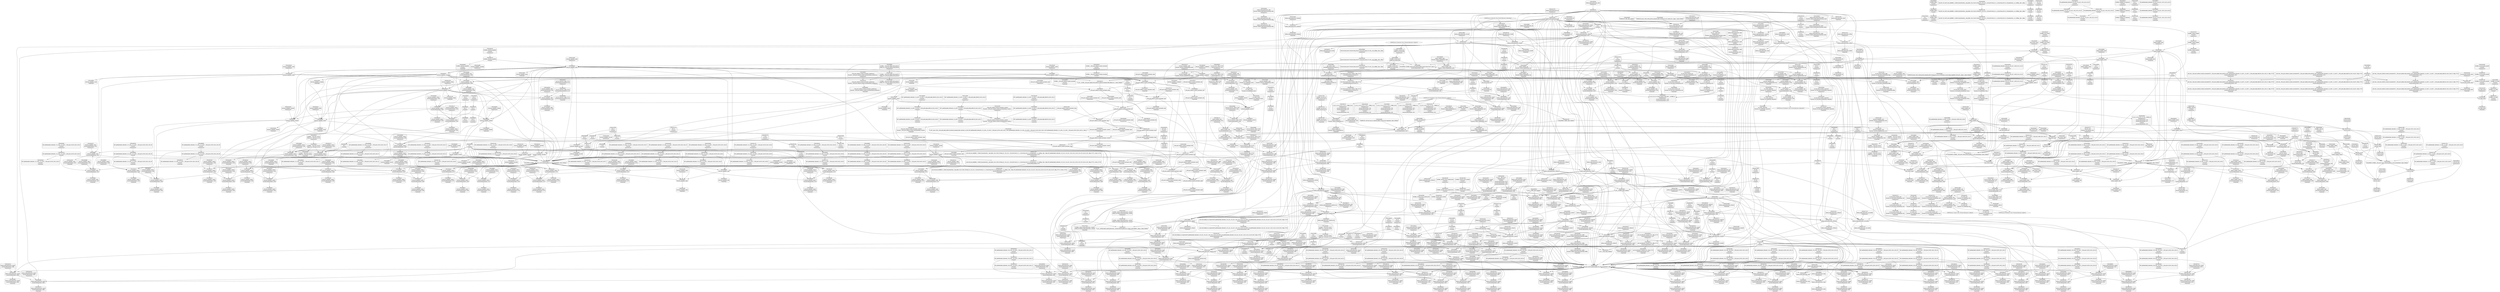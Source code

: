 digraph {
	CE0x44a0150 [shape=record,shape=Mrecord,label="{CE0x44a0150|cred_has_capability:_tmp3|security/selinux/hooks.c,1567|*SummSource*}"]
	CE0x4427b70 [shape=record,shape=Mrecord,label="{CE0x4427b70|selinux_inode_getsecurity:_if.else|*SummSource*}"]
	CE0x44bf760 [shape=record,shape=Mrecord,label="{CE0x44bf760|GLOBAL:_kfree|*Constant*|*SummSink*}"]
	CE0x447c260 [shape=record,shape=Mrecord,label="{CE0x447c260|GLOBAL:_init_user_ns|Global_var:init_user_ns|*SummSource*}"]
	CE0x4421720 [shape=record,shape=Mrecord,label="{CE0x4421720|selinux_capable:_tmp5|security/selinux/hooks.c,2008}"]
	CE0x44ed450 [shape=record,shape=Mrecord,label="{CE0x44ed450|avc_audit:_requested|Function::avc_audit&Arg::requested::}"]
	CE0x4431bf0 [shape=record,shape=Mrecord,label="{CE0x4431bf0|i64*_getelementptr_inbounds_(_21_x_i64_,_21_x_i64_*___llvm_gcov_ctr143,_i64_0,_i64_8)|*Constant*}"]
	CE0x4435080 [shape=record,shape=Mrecord,label="{CE0x4435080|cred_has_capability:_call3|security/selinux/hooks.c,1573}"]
	CE0x447e3e0 [shape=record,shape=Mrecord,label="{CE0x447e3e0|i64_14|*Constant*|*SummSink*}"]
	CE0x4451ef0 [shape=record,shape=Mrecord,label="{CE0x4451ef0|selinux_inode_getsecurity:_tobool2|security/selinux/hooks.c,3087|*SummSink*}"]
	CE0x44b0e00 [shape=record,shape=Mrecord,label="{CE0x44b0e00|selinux_inode_getsecurity:_tmp39|security/selinux/hooks.c,3094|*SummSink*}"]
	CE0x4503f90 [shape=record,shape=Mrecord,label="{CE0x4503f90|cred_has_capability:_avd|security/selinux/hooks.c, 1556|*SummSource*}"]
	CE0x450c000 [shape=record,shape=Mrecord,label="{CE0x450c000|cred_has_capability:_tmp11|security/selinux/hooks.c,1575}"]
	CE0x44d6150 [shape=record,shape=Mrecord,label="{CE0x44d6150|__llvm_gcov_indirect_counter_increment:_bb|*SummSink*}"]
	CE0x448c470 [shape=record,shape=Mrecord,label="{CE0x448c470|GLOBAL:_cred_has_capability|*Constant*}"]
	CE0x44f9760 [shape=record,shape=Mrecord,label="{CE0x44f9760|i64*_getelementptr_inbounds_(_21_x_i64_,_21_x_i64_*___llvm_gcov_ctr143,_i64_0,_i64_19)|*Constant*|*SummSource*}"]
	CE0x445ef00 [shape=record,shape=Mrecord,label="{CE0x445ef00|i32_5|*Constant*|*SummSource*}"]
	CE0x58cff10 [shape=record,shape=Mrecord,label="{CE0x58cff10|selinux_inode_getsecurity:_if.then10}"]
	CE0x44a4370 [shape=record,shape=Mrecord,label="{CE0x44a4370|selinux_inode_getsecurity:_tmp31|security/selinux/hooks.c,3089|*SummSink*}"]
	CE0x444cf30 [shape=record,shape=Mrecord,label="{CE0x444cf30|selinux_inode_getsecurity:_context|security/selinux/hooks.c, 3072|*SummSink*}"]
	CE0x44f33e0 [shape=record,shape=Mrecord,label="{CE0x44f33e0|i64*_getelementptr_inbounds_(_21_x_i64_,_21_x_i64_*___llvm_gcov_ctr143,_i64_0,_i64_6)|*Constant*|*SummSource*}"]
	CE0x4502fb0 [shape=record,shape=Mrecord,label="{CE0x4502fb0|avc_has_perm_noaudit:_tclass|Function::avc_has_perm_noaudit&Arg::tclass::}"]
	CE0x44a5b00 [shape=record,shape=Mrecord,label="{CE0x44a5b00|selinux_inode_getsecurity:_tmp35|security/selinux/hooks.c,3093|*SummSource*}"]
	CE0x4493480 [shape=record,shape=Mrecord,label="{CE0x4493480|selinux_inode_getsecurity:_tmp25|security/selinux/hooks.c,3087|*SummSink*}"]
	CE0x44ba520 [shape=record,shape=Mrecord,label="{CE0x44ba520|selinux_inode_getsecurity:_tmp48|security/selinux/hooks.c,3097|*SummSink*}"]
	CE0x440c650 [shape=record,shape=Mrecord,label="{CE0x440c650|selinux_inode_getsecurity:_tmp7|security/selinux/hooks.c,3075|*SummSource*}"]
	CE0x4428f30 [shape=record,shape=Mrecord,label="{CE0x4428f30|selinux_inode_getsecurity:_if.end17}"]
	CE0x447e4e0 [shape=record,shape=Mrecord,label="{CE0x447e4e0|selinux_inode_getsecurity:_tmp28|security/selinux/hooks.c,3089}"]
	CE0x4438db0 [shape=record,shape=Mrecord,label="{CE0x4438db0|selinux_capable:_if.end|*SummSource*}"]
	CE0x442df50 [shape=record,shape=Mrecord,label="{CE0x442df50|GLOBAL:_cap_capable|*Constant*|*SummSource*}"]
	CE0x445a650 [shape=record,shape=Mrecord,label="{CE0x445a650|GLOBAL:_cap_capable|*Constant*|*SummSink*}"]
	CE0x44ef870 [shape=record,shape=Mrecord,label="{CE0x44ef870|GLOBAL:_cred_sid|*Constant*}"]
	CE0x44ed380 [shape=record,shape=Mrecord,label="{CE0x44ed380|avc_audit:_tclass|Function::avc_audit&Arg::tclass::|*SummSink*}"]
	CE0x4403a30 [shape=record,shape=Mrecord,label="{CE0x4403a30|selinux_inode_getsecurity:_if.then19|*SummSource*}"]
	"CONST[source:1(input),value:2(dynamic)][purpose:{subject}]"
	CE0x4429320 [shape=record,shape=Mrecord,label="{CE0x4429320|selinux_inode_getsecurity:_if.then5|*SummSink*}"]
	CE0x44af1e0 [shape=record,shape=Mrecord,label="{CE0x44af1e0|selinux_inode_getsecurity:_sid12|security/selinux/hooks.c,3093}"]
	CE0x44b70e0 [shape=record,shape=Mrecord,label="{CE0x44b70e0|selinux_inode_getsecurity:_call13|security/selinux/hooks.c,3093|*SummSink*}"]
	CE0x44c0f40 [shape=record,shape=Mrecord,label="{CE0x44c0f40|i32_-95|*Constant*|*SummSource*}"]
	CE0x44f8530 [shape=record,shape=Mrecord,label="{CE0x44f8530|cred_has_capability:_tmp29|security/selinux/hooks.c,1584}"]
	CE0x44b3040 [shape=record,shape=Mrecord,label="{CE0x44b3040|0:_i32,_:_SCRE:_elem_0:default:}"]
	CE0x44b8f60 [shape=record,shape=Mrecord,label="{CE0x44b8f60|selinux_inode_getsecurity:_tmp49|security/selinux/hooks.c,3098|*SummSource*}"]
	CE0x4485180 [shape=record,shape=Mrecord,label="{CE0x4485180|i32_33|*Constant*}"]
	CE0x44f2720 [shape=record,shape=Mrecord,label="{CE0x44f2720|cred_sid:_cred|Function::cred_sid&Arg::cred::|*SummSource*}"]
	CE0x44c1520 [shape=record,shape=Mrecord,label="{CE0x44c1520|selinux_inode_getsecurity:_retval.0|*SummSink*}"]
	CE0x442fb00 [shape=record,shape=Mrecord,label="{CE0x442fb00|cred_has_capability:_tmp5|security/selinux/hooks.c,1570}"]
	CE0x45095f0 [shape=record,shape=Mrecord,label="{CE0x45095f0|cred_has_capability:_tmp8|security/selinux/hooks.c,1575}"]
	CE0x440a470 [shape=record,shape=Mrecord,label="{CE0x440a470|i32_0|*Constant*|*SummSink*}"]
	CE0x4411ae0 [shape=record,shape=Mrecord,label="{CE0x4411ae0|i32_1|*Constant*}"]
	CE0x4484f90 [shape=record,shape=Mrecord,label="{CE0x4484f90|COLLAPSED:_GCMRE_current_task_external_global_%struct.task_struct*:_elem_0::|security/selinux/hooks.c,3087}"]
	CE0x44f6e30 [shape=record,shape=Mrecord,label="{CE0x44f6e30|i64*_getelementptr_inbounds_(_21_x_i64_,_21_x_i64_*___llvm_gcov_ctr143,_i64_0,_i64_17)|*Constant*|*SummSink*}"]
	CE0x44ecab0 [shape=record,shape=Mrecord,label="{CE0x44ecab0|avc_audit:_ssid|Function::avc_audit&Arg::ssid::|*SummSource*}"]
	CE0x44b3920 [shape=record,shape=Mrecord,label="{CE0x44b3920|selinux_inode_getsecurity:_call11|security/selinux/hooks.c,3090|*SummSink*}"]
	CE0x44a1420 [shape=record,shape=Mrecord,label="{CE0x44a1420|_call_void_mcount()_#3|*SummSource*}"]
	CE0x4497fd0 [shape=record,shape=Mrecord,label="{CE0x4497fd0|selinux_inode_getsecurity:_tmp58|security/selinux/hooks.c,3104|*SummSource*}"]
	CE0x445e9f0 [shape=record,shape=Mrecord,label="{CE0x445e9f0|_call_void_mcount()_#3|*SummSource*}"]
	CE0x44171c0 [shape=record,shape=Mrecord,label="{CE0x44171c0|selinux_inode_getsecurity:_out_nofree|*SummSource*}"]
	CE0x44a4f70 [shape=record,shape=Mrecord,label="{CE0x44a4f70|selinux_inode_getsecurity:_tmp33|security/selinux/hooks.c,3090|*SummSink*}"]
	CE0x4502c70 [shape=record,shape=Mrecord,label="{CE0x4502c70|avc_has_perm_noaudit:_tsid|Function::avc_has_perm_noaudit&Arg::tsid::|*SummSource*}"]
	CE0x44fae40 [shape=record,shape=Mrecord,label="{CE0x44fae40|cred_has_capability:_retval.0|*SummSource*}"]
	CE0x444c0a0 [shape=record,shape=Mrecord,label="{CE0x444c0a0|selinux_capable:_tmp1}"]
	CE0x4429bf0 [shape=record,shape=Mrecord,label="{CE0x4429bf0|i64*_getelementptr_inbounds_(_2_x_i64_,_2_x_i64_*___llvm_gcov_ctr98,_i64_0,_i64_0)|*Constant*|*SummSource*}"]
	CE0x44b28d0 [shape=record,shape=Mrecord,label="{CE0x44b28d0|void_(i8*,_i32,_i64)*_asm_sideeffect_1:_09ud2_0A.pushsection___bug_table,_22a_22_0A2:_09.long_1b_-_2b,_$_0:c_-_2b_0A_09.word_$_1:c_,_0_0A_09.org_2b+$_2:c_0A.popsection_,_i,i,i,_dirflag_,_fpsr_,_flags_|*SummSource*}"]
	CE0x443d550 [shape=record,shape=Mrecord,label="{CE0x443d550|cred_has_capability:_tmp}"]
	CE0x44ee160 [shape=record,shape=Mrecord,label="{CE0x44ee160|avc_audit:_a|Function::avc_audit&Arg::a::|*SummSource*}"]
	CE0x443bd60 [shape=record,shape=Mrecord,label="{CE0x443bd60|cred_sid:_sid|security/selinux/hooks.c,197|*SummSink*}"]
	CE0x4410690 [shape=record,shape=Mrecord,label="{CE0x4410690|i64_1|*Constant*}"]
	CE0x4492ca0 [shape=record,shape=Mrecord,label="{CE0x4492ca0|i8_1|*Constant*|*SummSink*}"]
	CE0x44f8210 [shape=record,shape=Mrecord,label="{CE0x44f8210|cred_has_capability:_tmp29|security/selinux/hooks.c,1584|*SummSink*}"]
	CE0x44bf6f0 [shape=record,shape=Mrecord,label="{CE0x44bf6f0|i64*_getelementptr_inbounds_(_26_x_i64_,_26_x_i64_*___llvm_gcov_ctr242,_i64_0,_i64_24)|*Constant*}"]
	CE0x44ff450 [shape=record,shape=Mrecord,label="{CE0x44ff450|cred_has_capability:_tmp15|security/selinux/hooks.c,1575}"]
	CE0x45060f0 [shape=record,shape=Mrecord,label="{CE0x45060f0|GLOBAL:___llvm_gcov_indirect_counter_increment|*Constant*|*SummSink*}"]
	CE0x4411080 [shape=record,shape=Mrecord,label="{CE0x4411080|i64*_getelementptr_inbounds_(_2_x_i64_,_2_x_i64_*___llvm_gcov_ctr131,_i64_0,_i64_1)|*Constant*|*SummSource*}"]
	CE0x44ed1c0 [shape=record,shape=Mrecord,label="{CE0x44ed1c0|avc_audit:_tclass|Function::avc_audit&Arg::tclass::|*SummSource*}"]
	CE0x448c9e0 [shape=record,shape=Mrecord,label="{CE0x448c9e0|cred_has_capability:_entry}"]
	CE0x449b190 [shape=record,shape=Mrecord,label="{CE0x449b190|cred_has_capability:_sw.default}"]
	CE0x441a2d0 [shape=record,shape=Mrecord,label="{CE0x441a2d0|selinux_inode_getsecurity:_entry|*SummSink*}"]
	CE0x44d9510 [shape=record,shape=Mrecord,label="{CE0x44d9510|i64**_getelementptr_inbounds_(_3_x_i64*_,_3_x_i64*_*___llvm_gcda_edge_table144,_i64_0,_i64_0)|*Constant*}"]
	CE0x445eda0 [shape=record,shape=Mrecord,label="{CE0x445eda0|selinux_inode_getsecurity:_alloc|Function::selinux_inode_getsecurity&Arg::alloc::|*SummSource*}"]
	CE0x448dad0 [shape=record,shape=Mrecord,label="{CE0x448dad0|selinux_inode_getsecurity:_tmp20|security/selinux/hooks.c,3087|*SummSink*}"]
	CE0x44c2100 [shape=record,shape=Mrecord,label="{CE0x44c2100|i64*_getelementptr_inbounds_(_26_x_i64_,_26_x_i64_*___llvm_gcov_ctr242,_i64_0,_i64_25)|*Constant*|*SummSink*}"]
	CE0x45124b0 [shape=record,shape=Mrecord,label="{CE0x45124b0|__llvm_gcov_indirect_counter_increment:_bb4|*SummSink*}"]
	CE0x44a4a30 [shape=record,shape=Mrecord,label="{CE0x44a4a30|i64*_getelementptr_inbounds_(_26_x_i64_,_26_x_i64_*___llvm_gcov_ctr242,_i64_0,_i64_15)|*Constant*}"]
	CE0x441ed70 [shape=record,shape=Mrecord,label="{CE0x441ed70|i32_10|*Constant*}"]
	CE0x444b200 [shape=record,shape=Mrecord,label="{CE0x444b200|get_current:_tmp2}"]
	CE0x44b8fd0 [shape=record,shape=Mrecord,label="{CE0x44b8fd0|selinux_inode_getsecurity:_tmp45|security/selinux/hooks.c,3097}"]
	CE0x4453560 [shape=record,shape=Mrecord,label="{CE0x4453560|selinux_inode_getsecurity:_tmp14|security/selinux/hooks.c,3087|*SummSource*}"]
	CE0x44da2c0 [shape=record,shape=Mrecord,label="{CE0x44da2c0|cred_has_capability:_do.body4|*SummSource*}"]
	CE0x44d9ad0 [shape=record,shape=Mrecord,label="{CE0x44d9ad0|_ret_i32_%tmp6,_!dbg_!27716|security/selinux/hooks.c,197}"]
	CE0x44ae450 [shape=record,shape=Mrecord,label="{CE0x44ae450|selinux_inode_getsecurity:_tmp34|security/selinux/hooks.c,3090|*SummSource*}"]
	CE0x449dee0 [shape=record,shape=Mrecord,label="{CE0x449dee0|0:_i8,_8:_i32,_24:_%struct.selinux_audit_data*,_:_SCMRE_0,1_|*MultipleSource*|security/selinux/hooks.c, 1555|security/selinux/hooks.c,1562}"]
	CE0x444c030 [shape=record,shape=Mrecord,label="{CE0x444c030|selinux_capable:_call|security/selinux/hooks.c,2007}"]
	CE0x442c6b0 [shape=record,shape=Mrecord,label="{CE0x442c6b0|i64*_getelementptr_inbounds_(_26_x_i64_,_26_x_i64_*___llvm_gcov_ctr242,_i64_0,_i64_0)|*Constant*|*SummSource*}"]
	CE0x449c5f0 [shape=record,shape=Mrecord,label="{CE0x449c5f0|_call_void___llvm_gcov_indirect_counter_increment(i32*___llvm_gcov_global_state_pred145,_i64**_getelementptr_inbounds_(_3_x_i64*_,_3_x_i64*_*___llvm_gcda_edge_table144,_i64_0,_i64_1)),_!dbg_!27728|security/selinux/hooks.c,1567}"]
	CE0x440bfa0 [shape=record,shape=Mrecord,label="{CE0x440bfa0|i64*_getelementptr_inbounds_(_21_x_i64_,_21_x_i64_*___llvm_gcov_ctr143,_i64_0,_i64_6)|*Constant*}"]
	CE0x44eded0 [shape=record,shape=Mrecord,label="{CE0x44eded0|avc_audit:_result|Function::avc_audit&Arg::result::|*SummSink*}"]
	CE0x4486e20 [shape=record,shape=Mrecord,label="{CE0x4486e20|selinux_inode_getsecurity:_tobool2|security/selinux/hooks.c,3087}"]
	CE0x445c2f0 [shape=record,shape=Mrecord,label="{CE0x445c2f0|selinux_inode_getsecurity:_frombool}"]
	CE0x44b3cd0 [shape=record,shape=Mrecord,label="{CE0x44b3cd0|GLOBAL:_security_sid_to_context_force|*Constant*|*SummSource*}"]
	CE0x44fdfa0 [shape=record,shape=Mrecord,label="{CE0x44fdfa0|0:_i32,_4:_i32,_8:_i32,_12:_i32,_:_CMRE_16,20_|*MultipleSource*|security/selinux/hooks.c,196|security/selinux/hooks.c,197|*LoadInst*|security/selinux/hooks.c,196}"]
	CE0x45034c0 [shape=record,shape=Mrecord,label="{CE0x45034c0|avc_has_perm_noaudit:_requested|Function::avc_has_perm_noaudit&Arg::requested::}"]
	CE0x448a0b0 [shape=record,shape=Mrecord,label="{CE0x448a0b0|i64*_getelementptr_inbounds_(_26_x_i64_,_26_x_i64_*___llvm_gcov_ctr242,_i64_0,_i64_4)|*Constant*}"]
	CE0x4492ae0 [shape=record,shape=Mrecord,label="{CE0x4492ae0|i8_1|*Constant*|*SummSource*}"]
	CE0x44bffa0 [shape=record,shape=Mrecord,label="{CE0x44bffa0|selinux_inode_getsecurity:_tmp55|security/selinux/hooks.c,3103|*SummSink*}"]
	CE0x44a1280 [shape=record,shape=Mrecord,label="{CE0x44a1280|cred_has_capability:_tmp3|security/selinux/hooks.c,1567|*SummSink*}"]
	CE0x44bb120 [shape=record,shape=Mrecord,label="{CE0x44bb120|selinux_inode_getsecurity:_tmp50|security/selinux/hooks.c,3098|*SummSink*}"]
	CE0x4450f70 [shape=record,shape=Mrecord,label="{CE0x4450f70|selinux_inode_getsecurity:_context|security/selinux/hooks.c, 3072}"]
	CE0x4492920 [shape=record,shape=Mrecord,label="{CE0x4492920|i8_1|*Constant*}"]
	CE0x44a41b0 [shape=record,shape=Mrecord,label="{CE0x44a41b0|selinux_inode_getsecurity:_tmp31|security/selinux/hooks.c,3089|*SummSource*}"]
	CE0x442a8c0 [shape=record,shape=Mrecord,label="{CE0x442a8c0|selinux_inode_getsecurity:_return}"]
	CE0x44da220 [shape=record,shape=Mrecord,label="{CE0x44da220|cred_has_capability:_do.body4}"]
	CE0x44d7860 [shape=record,shape=Mrecord,label="{CE0x44d7860|cred_has_capability:_tmp9|security/selinux/hooks.c,1575}"]
	CE0x4483f30 [shape=record,shape=Mrecord,label="{CE0x4483f30|get_current:_entry|*SummSource*}"]
	CE0x44f5e10 [shape=record,shape=Mrecord,label="{CE0x44f5e10|cred_has_capability:_tmp24|security/selinux/hooks.c,1582|*SummSink*}"]
	CE0x4485400 [shape=record,shape=Mrecord,label="{CE0x4485400|i32_33|*Constant*|*SummSink*}"]
	CE0x44f2d10 [shape=record,shape=Mrecord,label="{CE0x44f2d10|cred_has_capability:_tmp1}"]
	CE0x44843d0 [shape=record,shape=Mrecord,label="{CE0x44843d0|_ret_%struct.task_struct*_%tmp4,_!dbg_!27714|./arch/x86/include/asm/current.h,14|*SummSink*}"]
	CE0x448b3b0 [shape=record,shape=Mrecord,label="{CE0x448b3b0|i64*_getelementptr_inbounds_(_26_x_i64_,_26_x_i64_*___llvm_gcov_ctr242,_i64_0,_i64_3)|*Constant*|*SummSource*}"]
	CE0x447e370 [shape=record,shape=Mrecord,label="{CE0x447e370|i64_14|*Constant*|*SummSource*}"]
	CE0x4502730 [shape=record,shape=Mrecord,label="{CE0x4502730|avc_has_perm_noaudit:_ssid|Function::avc_has_perm_noaudit&Arg::ssid::|*SummSource*}"]
	CE0x44f0f40 [shape=record,shape=Mrecord,label="{CE0x44f0f40|GLOBAL:___llvm_gcov_global_state_pred145|Global_var:__llvm_gcov_global_state_pred145|*SummSource*}"]
	CE0x448d100 [shape=record,shape=Mrecord,label="{CE0x448d100|selinux_inode_getsecurity:_tmp11|security/selinux/hooks.c,3087|*SummSink*}"]
	CE0x443cf50 [shape=record,shape=Mrecord,label="{CE0x443cf50|0:_i32,_4:_i32,_8:_i32,_12:_i32,_:_CMRE_8,12_|*MultipleSource*|security/selinux/hooks.c,196|security/selinux/hooks.c,197|*LoadInst*|security/selinux/hooks.c,196}"]
	CE0x448f4b0 [shape=record,shape=Mrecord,label="{CE0x448f4b0|i32_3087|*Constant*|*SummSink*}"]
	CE0x443abc0 [shape=record,shape=Mrecord,label="{CE0x443abc0|cred_has_capability:_shr|security/selinux/hooks.c,1565|*SummSink*}"]
	CE0x445a790 [shape=record,shape=Mrecord,label="{CE0x445a790|COLLAPSED:_CMRE:_elem_0:default:}"]
	CE0x4512440 [shape=record,shape=Mrecord,label="{CE0x4512440|__llvm_gcov_indirect_counter_increment:_bb}"]
	CE0x449d5a0 [shape=record,shape=Mrecord,label="{CE0x449d5a0|GLOBAL:_printk|*Constant*}"]
	CE0x44e9ef0 [shape=record,shape=Mrecord,label="{CE0x44e9ef0|cred_has_capability:_tmp19|security/selinux/hooks.c,1580|*SummSource*}"]
	CE0x44bb940 [shape=record,shape=Mrecord,label="{CE0x44bb940|selinux_inode_getsecurity:_tmp50|security/selinux/hooks.c,3098|*SummSource*}"]
	CE0x4508de0 [shape=record,shape=Mrecord,label="{CE0x4508de0|__llvm_gcov_indirect_counter_increment:_entry}"]
	CE0x443bba0 [shape=record,shape=Mrecord,label="{CE0x443bba0|cred_sid:_tmp5|security/selinux/hooks.c,196|*SummSink*}"]
	CE0x450eb40 [shape=record,shape=Mrecord,label="{CE0x450eb40|_call_void_mcount()_#3|*SummSource*}"]
	CE0x4506cf0 [shape=record,shape=Mrecord,label="{CE0x4506cf0|cred_has_capability:_if.end10}"]
	CE0x4431cb0 [shape=record,shape=Mrecord,label="{CE0x4431cb0|i64*_getelementptr_inbounds_(_21_x_i64_,_21_x_i64_*___llvm_gcov_ctr143,_i64_0,_i64_8)|*Constant*|*SummSource*}"]
	CE0x4500040 [shape=record,shape=Mrecord,label="{CE0x4500040|i64*_getelementptr_inbounds_(_21_x_i64_,_21_x_i64_*___llvm_gcov_ctr143,_i64_0,_i64_12)|*Constant*}"]
	CE0x442a730 [shape=record,shape=Mrecord,label="{CE0x442a730|selinux_inode_getsecurity:_bb|*SummSource*}"]
	CE0x44ff260 [shape=record,shape=Mrecord,label="{CE0x44ff260|cred_has_capability:_tmp14|security/selinux/hooks.c,1575|*SummSink*}"]
	CE0x4501310 [shape=record,shape=Mrecord,label="{CE0x4501310|i16_4|*Constant*|*SummSink*}"]
	CE0x44f2ca0 [shape=record,shape=Mrecord,label="{CE0x44f2ca0|i64_1|*Constant*}"]
	CE0x449be30 [shape=record,shape=Mrecord,label="{CE0x449be30|i64*_getelementptr_inbounds_(_21_x_i64_,_21_x_i64_*___llvm_gcov_ctr143,_i64_0,_i64_0)|*Constant*|*SummSink*}"]
	CE0x4422250 [shape=record,shape=Mrecord,label="{CE0x4422250|cred_has_capability:_do.end6|*SummSource*}"]
	CE0x445d220 [shape=record,shape=Mrecord,label="{CE0x445d220|get_current:_tmp}"]
	CE0x4430a20 [shape=record,shape=Mrecord,label="{CE0x4430a20|__llvm_gcov_indirect_counter_increment:_tmp5}"]
	CE0x4412710 [shape=record,shape=Mrecord,label="{CE0x4412710|selinux_inode_getsecurity:_if.then|*SummSink*}"]
	CE0x44faae0 [shape=record,shape=Mrecord,label="{CE0x44faae0|i32_-22|*Constant*|*SummSink*}"]
	CE0x44536e0 [shape=record,shape=Mrecord,label="{CE0x44536e0|selinux_inode_getsecurity:_tmp14|security/selinux/hooks.c,3087|*SummSink*}"]
	CE0x44bd670 [shape=record,shape=Mrecord,label="{CE0x44bd670|i64*_getelementptr_inbounds_(_26_x_i64_,_26_x_i64_*___llvm_gcov_ctr242,_i64_0,_i64_23)|*Constant*|*SummSource*}"]
	CE0x44f3820 [shape=record,shape=Mrecord,label="{CE0x44f3820|cred_sid:_security|security/selinux/hooks.c,196|*SummSource*}"]
	CE0x4502df0 [shape=record,shape=Mrecord,label="{CE0x4502df0|avc_has_perm_noaudit:_tsid|Function::avc_has_perm_noaudit&Arg::tsid::|*SummSink*}"]
	CE0x4512080 [shape=record,shape=Mrecord,label="{CE0x4512080|GLOBAL:_cred_sid|*Constant*|*SummSource*}"]
	CE0x44d63a0 [shape=record,shape=Mrecord,label="{CE0x44d63a0|i64**_getelementptr_inbounds_(_3_x_i64*_,_3_x_i64*_*___llvm_gcda_edge_table144,_i64_0,_i64_2)|*Constant*}"]
	CE0x4484040 [shape=record,shape=Mrecord,label="{CE0x4484040|get_current:_entry|*SummSink*}"]
	CE0x447db10 [shape=record,shape=Mrecord,label="{CE0x447db10|selinux_inode_getsecurity:_tobool9|security/selinux/hooks.c,3089|*SummSource*}"]
	CE0x44ee450 [shape=record,shape=Mrecord,label="{CE0x44ee450|_ret_i32_%retval.0,_!dbg_!27732|security/selinux/include/avc.h,142}"]
	CE0x44bef20 [shape=record,shape=Mrecord,label="{CE0x44bef20|GLOBAL:_kfree|*Constant*}"]
	CE0x44b2d40 [shape=record,shape=Mrecord,label="{CE0x44b2d40|i32_1575|*Constant*}"]
	CE0x445e5d0 [shape=record,shape=Mrecord,label="{CE0x445e5d0|cred_has_capability:_u|security/selinux/hooks.c,1563|*SummSource*}"]
	CE0x58cfe70 [shape=record,shape=Mrecord,label="{CE0x58cfe70|selinux_inode_getsecurity:_do.end|*SummSink*}"]
	CE0x442ddd0 [shape=record,shape=Mrecord,label="{CE0x442ddd0|GLOBAL:_cap_capable|*Constant*}"]
	CE0x448ee00 [shape=record,shape=Mrecord,label="{CE0x448ee00|i8*_getelementptr_inbounds_(_25_x_i8_,_25_x_i8_*_.str3,_i32_0,_i32_0)|*Constant*|*SummSource*}"]
	CE0x4414db0 [shape=record,shape=Mrecord,label="{CE0x4414db0|i64*_getelementptr_inbounds_(_2_x_i64_,_2_x_i64_*___llvm_gcov_ctr98,_i64_0,_i64_1)|*Constant*|*SummSink*}"]
	CE0x44f5ca0 [shape=record,shape=Mrecord,label="{CE0x44f5ca0|cred_has_capability:_tmp24|security/selinux/hooks.c,1582|*SummSource*}"]
	CE0x44a7eb0 [shape=record,shape=Mrecord,label="{CE0x44a7eb0|28:_i32,_:_CRE_28,32_|*MultipleSource*|*LoadInst*|security/selinux/hooks.c,3073|security/selinux/hooks.c,3090|security/selinux/hooks.c,3073}"]
	CE0x44b8160 [shape=record,shape=Mrecord,label="{CE0x44b8160|selinux_inode_getsecurity:_tobool15|security/selinux/hooks.c,3094|*SummSource*}"]
	CE0x44c1490 [shape=record,shape=Mrecord,label="{CE0x44c1490|selinux_inode_getsecurity:_retval.0|*SummSource*}"]
	CE0x447a960 [shape=record,shape=Mrecord,label="{CE0x447a960|selinux_inode_getsecurity:_tmp27|security/selinux/hooks.c,3087|*SummSource*}"]
	CE0x4422000 [shape=record,shape=Mrecord,label="{CE0x4422000|get_current:_tmp1|*SummSink*}"]
	CE0x445aed0 [shape=record,shape=Mrecord,label="{CE0x445aed0|selinux_capable:_call|security/selinux/hooks.c,2007|*SummSink*}"]
	CE0x44edc40 [shape=record,shape=Mrecord,label="{CE0x44edc40|avc_audit:_result|Function::avc_audit&Arg::result::}"]
	CE0x44219c0 [shape=record,shape=Mrecord,label="{CE0x44219c0|selinux_capable:_tmp5|security/selinux/hooks.c,2008|*SummSink*}"]
	CE0x4434cc0 [shape=record,shape=Mrecord,label="{CE0x4434cc0|selinux_capable:_tmp7|security/selinux/hooks.c,2009}"]
	CE0x449ead0 [shape=record,shape=Mrecord,label="{CE0x449ead0|get_current:_tmp|*SummSource*}"]
	CE0x44a14f0 [shape=record,shape=Mrecord,label="{CE0x44a14f0|_call_void_mcount()_#3|*SummSink*}"]
	CE0x44b4050 [shape=record,shape=Mrecord,label="{CE0x44b4050|selinux_inode_getsecurity:_tmp43|security/selinux/hooks.c,3095}"]
	CE0x44b7490 [shape=record,shape=Mrecord,label="{CE0x44b7490|GLOBAL:_security_sid_to_context|*Constant*|*SummSource*}"]
	CE0x44fe210 [shape=record,shape=Mrecord,label="{CE0x44fe210|cred_sid:_tmp6|security/selinux/hooks.c,197}"]
	CE0x440ffa0 [shape=record,shape=Mrecord,label="{CE0x440ffa0|__llvm_gcov_indirect_counter_increment:_tmp3|*SummSink*}"]
	CE0x4450a30 [shape=record,shape=Mrecord,label="{CE0x4450a30|i8_3|*Constant*|*SummSource*}"]
	CE0x440ead0 [shape=record,shape=Mrecord,label="{CE0x440ead0|i64_2|*Constant*}"]
	CE0x44d6df0 [shape=record,shape=Mrecord,label="{CE0x44d6df0|i64**_getelementptr_inbounds_(_3_x_i64*_,_3_x_i64*_*___llvm_gcda_edge_table144,_i64_0,_i64_2)|*Constant*|*SummSink*}"]
	CE0x44502c0 [shape=record,shape=Mrecord,label="{CE0x44502c0|selinux_capable:_tmp}"]
	CE0x445c250 [shape=record,shape=Mrecord,label="{CE0x445c250|selinux_inode_getsecurity:_alloc|Function::selinux_inode_getsecurity&Arg::alloc::|*SummSink*}"]
	CE0x44b37a0 [shape=record,shape=Mrecord,label="{CE0x44b37a0|selinux_inode_getsecurity:_call11|security/selinux/hooks.c,3090|*SummSource*}"]
	CE0x4481110 [shape=record,shape=Mrecord,label="{CE0x4481110|i64*_getelementptr_inbounds_(_26_x_i64_,_26_x_i64_*___llvm_gcov_ctr242,_i64_0,_i64_16)|*Constant*}"]
	CE0x4421520 [shape=record,shape=Mrecord,label="{CE0x4421520|selinux_capable:_tmp4|security/selinux/hooks.c,2008|*SummSink*}"]
	CE0x440ac20 [shape=record,shape=Mrecord,label="{CE0x440ac20|selinux_inode_getsecurity:_inode|Function::selinux_inode_getsecurity&Arg::inode::|*SummSink*}"]
	CE0x4482a60 [shape=record,shape=Mrecord,label="{CE0x4482a60|GLOBAL:___llvm_gcov_ctr142|Global_var:__llvm_gcov_ctr142|*SummSource*}"]
	CE0x44a3ff0 [shape=record,shape=Mrecord,label="{CE0x44a3ff0|selinux_inode_getsecurity:_tmp31|security/selinux/hooks.c,3089}"]
	CE0x4451360 [shape=record,shape=Mrecord,label="{CE0x4451360|selinux_capable:_bb}"]
	CE0x441dda0 [shape=record,shape=Mrecord,label="{CE0x441dda0|selinux_inode_getsecurity:_land.lhs.true4|*SummSource*}"]
	CE0x4507ca0 [shape=record,shape=Mrecord,label="{CE0x4507ca0|GLOBAL:___llvm_gcov_indirect_counter_increment|*Constant*}"]
	CE0x443cdf0 [shape=record,shape=Mrecord,label="{CE0x443cdf0|cred_sid:_entry|*SummSource*}"]
	CE0x442f8f0 [shape=record,shape=Mrecord,label="{CE0x442f8f0|cred_has_capability:_tmp5|security/selinux/hooks.c,1570|*SummSink*}"]
	CE0x443ca80 [shape=record,shape=Mrecord,label="{CE0x443ca80|0:_i32,_4:_i32,_8:_i32,_12:_i32,_:_CMRE_4,8_|*MultipleSource*|security/selinux/hooks.c,196|security/selinux/hooks.c,197|*LoadInst*|security/selinux/hooks.c,196}"]
	CE0x444aed0 [shape=record,shape=Mrecord,label="{CE0x444aed0|selinux_inode_getsecurity:_alloc|Function::selinux_inode_getsecurity&Arg::alloc::}"]
	CE0x44bb3b0 [shape=record,shape=Mrecord,label="{CE0x44bb3b0|selinux_inode_getsecurity:_tmp50|security/selinux/hooks.c,3098}"]
	CE0x44b2f00 [shape=record,shape=Mrecord,label="{CE0x44b2f00|GLOBAL:_security_sid_to_context_force|*Constant*|*SummSink*}"]
	CE0x44ff140 [shape=record,shape=Mrecord,label="{CE0x44ff140|i64*_getelementptr_inbounds_(_21_x_i64_,_21_x_i64_*___llvm_gcov_ctr143,_i64_0,_i64_11)|*Constant*|*SummSource*}"]
	CE0x448f180 [shape=record,shape=Mrecord,label="{CE0x448f180|i32_3087|*Constant*}"]
	CE0x4403bd0 [shape=record,shape=Mrecord,label="{CE0x4403bd0|selinux_inode_getsecurity:_if.end6}"]
	CE0x45021d0 [shape=record,shape=Mrecord,label="{CE0x45021d0|GLOBAL:_avc_has_perm_noaudit|*Constant*|*SummSink*}"]
	CE0x447eba0 [shape=record,shape=Mrecord,label="{CE0x447eba0|GLOBAL:_selinux_inode_getsecurity.__warned|Global_var:selinux_inode_getsecurity.__warned|*SummSink*}"]
	CE0x4512dd0 [shape=record,shape=Mrecord,label="{CE0x4512dd0|cred_has_capability:_do.body|*SummSink*}"]
	CE0x448ef90 [shape=record,shape=Mrecord,label="{CE0x448ef90|i8*_getelementptr_inbounds_(_25_x_i8_,_25_x_i8_*_.str3,_i32_0,_i32_0)|*Constant*|*SummSink*}"]
	CE0x448c710 [shape=record,shape=Mrecord,label="{CE0x448c710|selinux_capable:_call1|security/selinux/hooks.c,2011|*SummSource*}"]
	CE0x4414c30 [shape=record,shape=Mrecord,label="{CE0x4414c30|selinux_inode_getsecurity:_do.end}"]
	CE0x4490100 [shape=record,shape=Mrecord,label="{CE0x4490100|i64*_getelementptr_inbounds_(_26_x_i64_,_26_x_i64_*___llvm_gcov_ctr242,_i64_0,_i64_12)|*Constant*}"]
	CE0x44afb60 [shape=record,shape=Mrecord,label="{CE0x44afb60|selinux_inode_getsecurity:_tmp37|security/selinux/hooks.c,3093|*SummSource*}"]
	CE0x44325d0 [shape=record,shape=Mrecord,label="{CE0x44325d0|i64*_getelementptr_inbounds_(_2_x_i64_,_2_x_i64_*___llvm_gcov_ctr131,_i64_0,_i64_1)|*Constant*|*SummSink*}"]
	CE0x44fa970 [shape=record,shape=Mrecord,label="{CE0x44fa970|i32_-22|*Constant*|*SummSource*}"]
	CE0x4508d70 [shape=record,shape=Mrecord,label="{CE0x4508d70|__llvm_gcov_indirect_counter_increment:_counters|Function::__llvm_gcov_indirect_counter_increment&Arg::counters::}"]
	CE0x4503cc0 [shape=record,shape=Mrecord,label="{CE0x4503cc0|cred_has_capability:_ad|security/selinux/hooks.c, 1555|*SummSource*}"]
	CE0x4503a60 [shape=record,shape=Mrecord,label="{CE0x4503a60|0:_i64*,_array:_GCR___llvm_gcda_edge_table144_internal_unnamed_addr_constant_3_x_i64*_i64*_getelementptr_inbounds_(_21_x_i64_,_21_x_i64_*___llvm_gcov_ctr143,_i64_0,_i64_1),_i64*_getelementptr_inbounds_(_21_x_i64_,_21_x_i64_*___llvm_gcov_ctr143,_i64_0,_i64_2),_i64*_getelementptr_inbounds_(_21_x_i64_,_21_x_i64_*___llvm_gcov_ctr143,_i64_0,_i64_3)_:_elem_0::}"]
	CE0x44038a0 [shape=record,shape=Mrecord,label="{CE0x44038a0|selinux_inode_getsecurity:_if.end6|*SummSink*}"]
	CE0x450d2b0 [shape=record,shape=Mrecord,label="{CE0x450d2b0|cred_has_capability:_tmp13|security/selinux/hooks.c,1575}"]
	CE0x448f320 [shape=record,shape=Mrecord,label="{CE0x448f320|i32_3087|*Constant*|*SummSource*}"]
	CE0x44e8430 [shape=record,shape=Mrecord,label="{CE0x44e8430|avc_has_perm_noaudit:_avd|Function::avc_has_perm_noaudit&Arg::avd::|*SummSource*}"]
	CE0x447a7e0 [shape=record,shape=Mrecord,label="{CE0x447a7e0|selinux_inode_getsecurity:_tmp27|security/selinux/hooks.c,3087}"]
	CE0x4427a80 [shape=record,shape=Mrecord,label="{CE0x4427a80|selinux_inode_getsecurity:_if.else}"]
	CE0x44b4d00 [shape=record,shape=Mrecord,label="{CE0x44b4d00|selinux_inode_getsecurity:_tmp44|security/selinux/hooks.c,3096|*SummSink*}"]
	CE0x44a0580 [shape=record,shape=Mrecord,label="{CE0x44a0580|_call_void_mcount()_#3}"]
	CE0x449a160 [shape=record,shape=Mrecord,label="{CE0x449a160|cred_has_capability:_sw.bb}"]
	CE0x4507260 [shape=record,shape=Mrecord,label="{CE0x4507260|cred_has_capability:_if.then|*SummSink*}"]
	CE0x44f2890 [shape=record,shape=Mrecord,label="{CE0x44f2890|cred_sid:_security|security/selinux/hooks.c,196|*SummSink*}"]
	CE0x447a4d0 [shape=record,shape=Mrecord,label="{CE0x447a4d0|selinux_inode_getsecurity:_tmp3|security/selinux/hooks.c,3073}"]
	CE0x44a5b70 [shape=record,shape=Mrecord,label="{CE0x44a5b70|i32_3|*Constant*}"]
	CE0x44842c0 [shape=record,shape=Mrecord,label="{CE0x44842c0|_ret_%struct.task_struct*_%tmp4,_!dbg_!27714|./arch/x86/include/asm/current.h,14}"]
	CE0x44ea3f0 [shape=record,shape=Mrecord,label="{CE0x44ea3f0|cred_has_capability:_tmp20|security/selinux/hooks.c,1580|*SummSource*}"]
	CE0x449d2d0 [shape=record,shape=Mrecord,label="{CE0x449d2d0|cred_sid:_tmp5|security/selinux/hooks.c,196|*SummSource*}"]
	CE0x4501f20 [shape=record,shape=Mrecord,label="{CE0x4501f20|GLOBAL:_avc_has_perm_noaudit|*Constant*}"]
	CE0x44ff5f0 [shape=record,shape=Mrecord,label="{CE0x44ff5f0|cred_has_capability:_tmp15|security/selinux/hooks.c,1575|*SummSource*}"]
	CE0x440f100 [shape=record,shape=Mrecord,label="{CE0x440f100|selinux_inode_getsecurity:_tmp4|security/selinux/hooks.c,3075|*SummSink*}"]
	CE0x44287b0 [shape=record,shape=Mrecord,label="{CE0x44287b0|selinux_inode_getsecurity:_land.lhs.true|*SummSource*}"]
	CE0x44b72d0 [shape=record,shape=Mrecord,label="{CE0x44b72d0|GLOBAL:_security_sid_to_context|*Constant*}"]
	CE0x4491fc0 [shape=record,shape=Mrecord,label="{CE0x4491fc0|selinux_inode_getsecurity:_tmp24|security/selinux/hooks.c,3087|*SummSource*}"]
	CE0x441e090 [shape=record,shape=Mrecord,label="{CE0x441e090|selinux_capable:_tmp|*SummSink*}"]
	CE0x4486a70 [shape=record,shape=Mrecord,label="{CE0x4486a70|selinux_inode_getsecurity:_call1|security/selinux/hooks.c,3087|*SummSink*}"]
	CE0x44c21e0 [shape=record,shape=Mrecord,label="{CE0x44c21e0|selinux_inode_getsecurity:_tmp58|security/selinux/hooks.c,3104|*SummSink*}"]
	CE0x4505820 [shape=record,shape=Mrecord,label="{CE0x4505820|i8*_getelementptr_inbounds_(_40_x_i8_,_40_x_i8_*_.str49,_i32_0,_i32_0)|*Constant*|*SummSource*}"]
	CE0x44847e0 [shape=record,shape=Mrecord,label="{CE0x44847e0|i32_78|*Constant*|*SummSource*}"]
	CE0x44373c0 [shape=record,shape=Mrecord,label="{CE0x44373c0|i64*_getelementptr_inbounds_(_2_x_i64_,_2_x_i64_*___llvm_gcov_ctr131,_i64_0,_i64_0)|*Constant*|*SummSource*}"]
	CE0x44b5d40 [shape=record,shape=Mrecord,label="{CE0x44b5d40|selinux_inode_getsecurity:_tmp41|security/selinux/hooks.c,3094}"]
	CE0x4506470 [shape=record,shape=Mrecord,label="{CE0x4506470|i64*_getelementptr_inbounds_(_21_x_i64_,_21_x_i64_*___llvm_gcov_ctr143,_i64_0,_i64_7)|*Constant*}"]
	CE0x4438b10 [shape=record,shape=Mrecord,label="{CE0x4438b10|cred_sid:_tmp|*SummSource*}"]
	CE0x441eba0 [shape=record,shape=Mrecord,label="{CE0x441eba0|selinux_inode_getsecurity:_frombool|*SummSink*}"]
	CE0x44b89f0 [shape=record,shape=Mrecord,label="{CE0x44b89f0|i64_20|*Constant*|*SummSource*}"]
	CE0x4498e60 [shape=record,shape=Mrecord,label="{CE0x4498e60|get_current:_bb}"]
	CE0x445cca0 [shape=record,shape=Mrecord,label="{CE0x445cca0|i64_1|*Constant*|*SummSink*}"]
	CE0x445e060 [shape=record,shape=Mrecord,label="{CE0x445e060|selinux_inode_getsecurity:_tobool|security/selinux/hooks.c,3075|*SummSource*}"]
	CE0x44108e0 [shape=record,shape=Mrecord,label="{CE0x44108e0|cred_sid:_tmp1|*SummSource*}"]
	CE0x4423ef0 [shape=record,shape=Mrecord,label="{CE0x4423ef0|56:_i8*,_:_CRE_56,64_|*MultipleSource*|Function::selinux_inode_getsecurity&Arg::inode::|security/selinux/hooks.c,3073}"]
	CE0x4489b10 [shape=record,shape=Mrecord,label="{CE0x4489b10|selinux_inode_getsecurity:_tmp9|security/selinux/hooks.c,3076}"]
	CE0x444d900 [shape=record,shape=Mrecord,label="{CE0x444d900|cred_has_capability:_shl|security/selinux/hooks.c,1559|*SummSink*}"]
	CE0x440f030 [shape=record,shape=Mrecord,label="{CE0x440f030|selinux_inode_getsecurity:_tmp4|security/selinux/hooks.c,3075|*SummSource*}"]
	CE0x448e8d0 [shape=record,shape=Mrecord,label="{CE0x448e8d0|GLOBAL:_lockdep_rcu_suspicious|*Constant*}"]
	CE0x450ee70 [shape=record,shape=Mrecord,label="{CE0x450ee70|0:_i32,_:_GCMR___llvm_gcov_global_state_pred145_internal_unnamed_addr_global_i32_-1:_elem_0:default:}"]
	CE0x44d67f0 [shape=record,shape=Mrecord,label="{CE0x44d67f0|__llvm_gcov_indirect_counter_increment:_pred}"]
	CE0x44bf260 [shape=record,shape=Mrecord,label="{CE0x44bf260|_call_void_kfree(i8*_%tmp54)_#10,_!dbg_!27776|security/selinux/hooks.c,3101|*SummSource*}"]
	CE0x447cd00 [shape=record,shape=Mrecord,label="{CE0x447cd00|_ret_i32_%retval.0,_!dbg_!27765|security/selinux/hooks.c,1586}"]
	CE0x44fde00 [shape=record,shape=Mrecord,label="{CE0x44fde00|__llvm_gcov_indirect_counter_increment:_predecessor|Function::__llvm_gcov_indirect_counter_increment&Arg::predecessor::|*SummSink*}"]
	CE0x44533a0 [shape=record,shape=Mrecord,label="{CE0x44533a0|selinux_inode_getsecurity:_tmp14|security/selinux/hooks.c,3087}"]
	CE0x445ca70 [shape=record,shape=Mrecord,label="{CE0x445ca70|i64_1|*Constant*|*SummSource*}"]
	CE0x44fc630 [shape=record,shape=Mrecord,label="{CE0x44fc630|cred_sid:_bb}"]
	CE0x4438e40 [shape=record,shape=Mrecord,label="{CE0x4438e40|selinux_capable:_if.end|*SummSink*}"]
	CE0x445f180 [shape=record,shape=Mrecord,label="{CE0x445f180|cred_has_capability:_shr|security/selinux/hooks.c,1565|*SummSource*}"]
	CE0x44f9810 [shape=record,shape=Mrecord,label="{CE0x44f9810|i64*_getelementptr_inbounds_(_21_x_i64_,_21_x_i64_*___llvm_gcov_ctr143,_i64_0,_i64_19)|*Constant*|*SummSink*}"]
	CE0x44f3930 [shape=record,shape=Mrecord,label="{CE0x44f3930|i32_0|*Constant*}"]
	CE0x44298d0 [shape=record,shape=Mrecord,label="{CE0x44298d0|cred_has_capability:_bb|*SummSink*}"]
	CE0x450d0e0 [shape=record,shape=Mrecord,label="{CE0x450d0e0|cred_has_capability:_tmp14|security/selinux/hooks.c,1575|*SummSource*}"]
	CE0x44a0c00 [shape=record,shape=Mrecord,label="{CE0x44a0c00|cred_sid:_tmp3|*SummSource*}"]
	CE0x44d6690 [shape=record,shape=Mrecord,label="{CE0x44d6690|__llvm_gcov_indirect_counter_increment:_pred|*SummSink*}"]
	CE0x4512c40 [shape=record,shape=Mrecord,label="{CE0x4512c40|__llvm_gcov_indirect_counter_increment:_tmp2}"]
	CE0x4485670 [shape=record,shape=Mrecord,label="{CE0x4485670|selinux_capable:_cap|Function::selinux_capable&Arg::cap::|*SummSink*}"]
	CE0x448de10 [shape=record,shape=Mrecord,label="{CE0x448de10|i64*_getelementptr_inbounds_(_26_x_i64_,_26_x_i64_*___llvm_gcov_ctr242,_i64_0,_i64_9)|*Constant*}"]
	CE0x44d5110 [shape=record,shape=Mrecord,label="{CE0x44d5110|COLLAPSED:_GCMRE___llvm_gcov_ctr98_internal_global_2_x_i64_zeroinitializer:_elem_0:default:}"]
	CE0x44118b0 [shape=record,shape=Mrecord,label="{CE0x44118b0|cred_sid:_tmp2}"]
	CE0x44f66b0 [shape=record,shape=Mrecord,label="{CE0x44f66b0|cred_has_capability:_tmp26|security/selinux/hooks.c,1583}"]
	CE0x447cf30 [shape=record,shape=Mrecord,label="{CE0x447cf30|cred_has_capability:_cap|Function::cred_has_capability&Arg::cap::|*SummSource*}"]
	CE0x44f50a0 [shape=record,shape=Mrecord,label="{CE0x44f50a0|cred_has_capability:_tmp22|security/selinux/hooks.c,1582}"]
	CE0x4410120 [shape=record,shape=Mrecord,label="{CE0x4410120|__llvm_gcov_indirect_counter_increment:_tmp3}"]
	CE0x4480ce0 [shape=record,shape=Mrecord,label="{CE0x4480ce0|selinux_inode_getsecurity:_tmp18|security/selinux/hooks.c,3087|*SummSource*}"]
	CE0x44ed580 [shape=record,shape=Mrecord,label="{CE0x44ed580|avc_audit:_requested|Function::avc_audit&Arg::requested::|*SummSource*}"]
	CE0x447be70 [shape=record,shape=Mrecord,label="{CE0x447be70|selinux_capable:_cred|Function::selinux_capable&Arg::cred::|*SummSink*}"]
	CE0x44f61d0 [shape=record,shape=Mrecord,label="{CE0x44f61d0|cred_has_capability:_tmp25|security/selinux/hooks.c,1582|*SummSource*}"]
	CE0x447b700 [shape=record,shape=Mrecord,label="{CE0x447b700|GLOBAL:_selinux_capable|*Constant*|*SummSource*}"]
	CE0x4485b90 [shape=record,shape=Mrecord,label="{CE0x4485b90|selinux_capable:_audit|Function::selinux_capable&Arg::audit::|*SummSource*}"]
	CE0x44b63c0 [shape=record,shape=Mrecord,label="{CE0x44b63c0|selinux_inode_getsecurity:_tmp42|security/selinux/hooks.c,3095}"]
	CE0x44c1100 [shape=record,shape=Mrecord,label="{CE0x44c1100|i32_-95|*Constant*|*SummSink*}"]
	CE0x44f6ea0 [shape=record,shape=Mrecord,label="{CE0x44f6ea0|cred_has_capability:_tmp26|security/selinux/hooks.c,1583|*SummSink*}"]
	CE0x44f98f0 [shape=record,shape=Mrecord,label="{CE0x44f98f0|cred_has_capability:_tmp31|security/selinux/hooks.c,1585|*SummSink*}"]
	CE0x44291b0 [shape=record,shape=Mrecord,label="{CE0x44291b0|i64*_getelementptr_inbounds_(_26_x_i64_,_26_x_i64_*___llvm_gcov_ctr242,_i64_0,_i64_0)|*Constant*|*SummSink*}"]
	CE0x449fe90 [shape=record,shape=Mrecord,label="{CE0x449fe90|selinux_capable:_if.end}"]
	CE0x4450130 [shape=record,shape=Mrecord,label="{CE0x4450130|i64*_getelementptr_inbounds_(_6_x_i64_,_6_x_i64_*___llvm_gcov_ctr142,_i64_0,_i64_0)|*Constant*|*SummSource*}"]
	CE0x444dca0 [shape=record,shape=Mrecord,label="{CE0x444dca0|_call_void_mcount()_#3|*SummSink*}"]
	CE0x44f8130 [shape=record,shape=Mrecord,label="{CE0x44f8130|i64*_getelementptr_inbounds_(_21_x_i64_,_21_x_i64_*___llvm_gcov_ctr143,_i64_0,_i64_18)|*Constant*|*SummSink*}"]
	CE0x44ba1a0 [shape=record,shape=Mrecord,label="{CE0x44ba1a0|selinux_inode_getsecurity:_tmp48|security/selinux/hooks.c,3097}"]
	CE0x443a5c0 [shape=record,shape=Mrecord,label="{CE0x443a5c0|selinux_capable:_tmp10|security/selinux/hooks.c,2012|*SummSource*}"]
	CE0x579f880 [shape=record,shape=Mrecord,label="{CE0x579f880|selinux_inode_getsecurity:_if.then5}"]
	CE0x4417270 [shape=record,shape=Mrecord,label="{CE0x4417270|selinux_inode_getsecurity:_out_nofree|*SummSink*}"]
	CE0x4480550 [shape=record,shape=Mrecord,label="{CE0x4480550|selinux_inode_getsecurity:_tmp17|security/selinux/hooks.c,3087}"]
	CE0x4423ce0 [shape=record,shape=Mrecord,label="{CE0x4423ce0|selinux_inode_getsecurity:_tmp6|security/selinux/hooks.c,3075}"]
	CE0x44b4b40 [shape=record,shape=Mrecord,label="{CE0x44b4b40|selinux_inode_getsecurity:_tmp44|security/selinux/hooks.c,3096|*SummSource*}"]
	CE0x445ae00 [shape=record,shape=Mrecord,label="{CE0x445ae00|selinux_capable:_call|security/selinux/hooks.c,2007|*SummSource*}"]
	CE0x4428820 [shape=record,shape=Mrecord,label="{CE0x4428820|selinux_inode_getsecurity:_land.lhs.true|*SummSink*}"]
	CE0x44f4250 [shape=record,shape=Mrecord,label="{CE0x44f4250|cred_has_capability:_tobool|security/selinux/hooks.c,1582}"]
	CE0x44b2cd0 [shape=record,shape=Mrecord,label="{CE0x44b2cd0|void_(i8*,_i32,_i64)*_asm_sideeffect_1:_09ud2_0A.pushsection___bug_table,_22a_22_0A2:_09.long_1b_-_2b,_$_0:c_-_2b_0A_09.word_$_1:c_,_0_0A_09.org_2b+$_2:c_0A.popsection_,_i,i,i,_dirflag_,_fpsr_,_flags_|*SummSink*}"]
	CE0x4513760 [shape=record,shape=Mrecord,label="{CE0x4513760|i64*_getelementptr_inbounds_(_21_x_i64_,_21_x_i64_*___llvm_gcov_ctr143,_i64_0,_i64_6)|*Constant*|*SummSink*}"]
	CE0x44e9320 [shape=record,shape=Mrecord,label="{CE0x44e9320|cred_has_capability:_tobool|security/selinux/hooks.c,1582|*SummSink*}"]
	CE0x4452240 [shape=record,shape=Mrecord,label="{CE0x4452240|i64_6|*Constant*|*SummSource*}"]
	CE0x444f980 [shape=record,shape=Mrecord,label="{CE0x444f980|cred_has_capability:_cap1|security/selinux/hooks.c,1563}"]
	CE0x44b6c20 [shape=record,shape=Mrecord,label="{CE0x44b6c20|i64*_getelementptr_inbounds_(_26_x_i64_,_26_x_i64_*___llvm_gcov_ctr242,_i64_0,_i64_19)|*Constant*|*SummSink*}"]
	CE0x4500c50 [shape=record,shape=Mrecord,label="{CE0x4500c50|cred_has_capability:_tmp17|security/selinux/hooks.c,1576|*SummSource*}"]
	CE0x441e8b0 [shape=record,shape=Mrecord,label="{CE0x441e8b0|cred_has_capability:_sw.epilog|*SummSource*}"]
	CE0x44b8080 [shape=record,shape=Mrecord,label="{CE0x44b8080|selinux_inode_getsecurity:_tobool15|security/selinux/hooks.c,3094}"]
	CE0x447af00 [shape=record,shape=Mrecord,label="{CE0x447af00|selinux_inode_getsecurity:_call8|security/selinux/hooks.c,3087|*SummSource*}"]
	CE0x4500450 [shape=record,shape=Mrecord,label="{CE0x4500450|i64*_getelementptr_inbounds_(_21_x_i64_,_21_x_i64_*___llvm_gcov_ctr143,_i64_0,_i64_12)|*Constant*|*SummSink*}"]
	CE0x44d9680 [shape=record,shape=Mrecord,label="{CE0x44d9680|i32_22|*Constant*|*SummSource*}"]
	CE0x443c150 [shape=record,shape=Mrecord,label="{CE0x443c150|GLOBAL:_avc_audit|*Constant*|*SummSink*}"]
	CE0x44e8610 [shape=record,shape=Mrecord,label="{CE0x44e8610|_ret_i32_%rc.0,_!dbg_!27793|security/selinux/avc.c,744|*SummSource*}"]
	CE0x44a5d30 [shape=record,shape=Mrecord,label="{CE0x44a5d30|i32_3|*Constant*|*SummSource*}"]
	CE0x4431ff0 [shape=record,shape=Mrecord,label="{CE0x4431ff0|cred_has_capability:_tmp10|security/selinux/hooks.c,1575|*SummSink*}"]
	CE0x44ea2e0 [shape=record,shape=Mrecord,label="{CE0x44ea2e0|cred_has_capability:_tmp20|security/selinux/hooks.c,1580}"]
	CE0x440f6b0 [shape=record,shape=Mrecord,label="{CE0x440f6b0|selinux_inode_getsecurity:_i_security|security/selinux/hooks.c,3073|*SummSource*}"]
	CE0x44f6340 [shape=record,shape=Mrecord,label="{CE0x44f6340|cred_has_capability:_tmp25|security/selinux/hooks.c,1582|*SummSink*}"]
	CE0x44afce0 [shape=record,shape=Mrecord,label="{CE0x44afce0|selinux_inode_getsecurity:_tmp37|security/selinux/hooks.c,3093|*SummSink*}"]
	CE0x44f9c10 [shape=record,shape=Mrecord,label="{CE0x44f9c10|cred_has_capability:_tmp31|security/selinux/hooks.c,1585}"]
	CE0x44f4920 [shape=record,shape=Mrecord,label="{CE0x44f4920|i64_16|*Constant*|*SummSink*}"]
	CE0x44b8550 [shape=record,shape=Mrecord,label="{CE0x44b8550|i64_21|*Constant*|*SummSource*}"]
	CE0x4450330 [shape=record,shape=Mrecord,label="{CE0x4450330|COLLAPSED:_GCMRE___llvm_gcov_ctr142_internal_global_6_x_i64_zeroinitializer:_elem_0:default:}"]
	CE0x448cb80 [shape=record,shape=Mrecord,label="{CE0x448cb80|GLOBAL:_cred_has_capability|*Constant*|*SummSink*}"]
	CE0x447d0e0 [shape=record,shape=Mrecord,label="{CE0x447d0e0|cred_has_capability:_cap|Function::cred_has_capability&Arg::cap::|*SummSink*}"]
	CE0x444d970 [shape=record,shape=Mrecord,label="{CE0x444d970|cred_has_capability:_shl|security/selinux/hooks.c,1559}"]
	CE0x4484770 [shape=record,shape=Mrecord,label="{CE0x4484770|i32_78|*Constant*|*SummSink*}"]
	"CONST[source:0(mediator),value:2(dynamic)][purpose:{object}]"
	CE0x448ed20 [shape=record,shape=Mrecord,label="{CE0x448ed20|i8*_getelementptr_inbounds_(_25_x_i8_,_25_x_i8_*_.str3,_i32_0,_i32_0)|*Constant*}"]
	CE0x4498ed0 [shape=record,shape=Mrecord,label="{CE0x4498ed0|i64*_getelementptr_inbounds_(_2_x_i64_,_2_x_i64_*___llvm_gcov_ctr98,_i64_0,_i64_0)|*Constant*|*SummSink*}"]
	CE0x4421850 [shape=record,shape=Mrecord,label="{CE0x4421850|selinux_capable:_tmp5|security/selinux/hooks.c,2008|*SummSource*}"]
	CE0x44ef8e0 [shape=record,shape=Mrecord,label="{CE0x44ef8e0|_call_void_mcount()_#3}"]
	CE0x4505ec0 [shape=record,shape=Mrecord,label="{CE0x4505ec0|GLOBAL:___llvm_gcov_indirect_counter_increment|*Constant*|*SummSource*}"]
	CE0x445b740 [shape=record,shape=Mrecord,label="{CE0x445b740|get_current:_tmp4|./arch/x86/include/asm/current.h,14}"]
	CE0x44a3dd0 [shape=record,shape=Mrecord,label="{CE0x44a3dd0|selinux_inode_getsecurity:_tmp30|security/selinux/hooks.c,3089|*SummSink*}"]
	CE0x44aee00 [shape=record,shape=Mrecord,label="{CE0x44aee00|selinux_inode_getsecurity:_tmp36|security/selinux/hooks.c,3093|*SummSource*}"]
	CE0x447a280 [shape=record,shape=Mrecord,label="{CE0x447a280|selinux_inode_getsecurity:_tobool|security/selinux/hooks.c,3075}"]
	CE0x44f1ed0 [shape=record,shape=Mrecord,label="{CE0x44f1ed0|cred_has_capability:_sw.bb2|*SummSource*}"]
	CE0x4500850 [shape=record,shape=Mrecord,label="{CE0x4500850|cred_has_capability:_tmp17|security/selinux/hooks.c,1576}"]
	CE0x44fb9a0 [shape=record,shape=Mrecord,label="{CE0x44fb9a0|i64*_getelementptr_inbounds_(_21_x_i64_,_21_x_i64_*___llvm_gcov_ctr143,_i64_0,_i64_20)|*Constant*|*SummSink*}"]
	CE0x450fc80 [shape=record,shape=Mrecord,label="{CE0x450fc80|i64*_getelementptr_inbounds_(_21_x_i64_,_21_x_i64_*___llvm_gcov_ctr143,_i64_0,_i64_4)|*Constant*|*SummSource*}"]
	CE0x4505320 [shape=record,shape=Mrecord,label="{CE0x4505320|__llvm_gcov_indirect_counter_increment:_tmp6}"]
	CE0x447f380 [shape=record,shape=Mrecord,label="{CE0x447f380|selinux_inode_getsecurity:_tmp16|security/selinux/hooks.c,3087|*SummSink*}"]
	CE0x44ba860 [shape=record,shape=Mrecord,label="{CE0x44ba860|selinux_inode_getsecurity:_tmp49|security/selinux/hooks.c,3098}"]
	CE0x443ac30 [shape=record,shape=Mrecord,label="{CE0x443ac30|__llvm_gcov_indirect_counter_increment:_predecessor|Function::__llvm_gcov_indirect_counter_increment&Arg::predecessor::}"]
	CE0x44c2170 [shape=record,shape=Mrecord,label="{CE0x44c2170|selinux_inode_getsecurity:_tmp57|security/selinux/hooks.c,3104|*SummSink*}"]
	CE0x44eb550 [shape=record,shape=Mrecord,label="{CE0x44eb550|cred_has_capability:_call8|security/selinux/hooks.c,1581|*SummSink*}"]
	CE0x447f070 [shape=record,shape=Mrecord,label="{CE0x447f070|0:_i8,_:_GCMR_selinux_inode_getsecurity.__warned_internal_global_i8_0,_section_.data.unlikely_,_align_1:_elem_0:default:}"]
	CE0x44b1080 [shape=record,shape=Mrecord,label="{CE0x44b1080|i64_18|*Constant*|*SummSource*}"]
	CE0x448fec0 [shape=record,shape=Mrecord,label="{CE0x448fec0|selinux_inode_getsecurity:_tmp25|security/selinux/hooks.c,3087}"]
	CE0x44fe4c0 [shape=record,shape=Mrecord,label="{CE0x44fe4c0|cred_has_capability:_ad|security/selinux/hooks.c, 1555|*SummSink*}"]
	CE0x443c2b0 [shape=record,shape=Mrecord,label="{CE0x443c2b0|avc_audit:_entry}"]
	CE0x447e1c0 [shape=record,shape=Mrecord,label="{CE0x447e1c0|i64_13|*Constant*|*SummSink*}"]
	CE0x44babe0 [shape=record,shape=Mrecord,label="{CE0x44babe0|i64*_getelementptr_inbounds_(_26_x_i64_,_26_x_i64_*___llvm_gcov_ctr242,_i64_0,_i64_22)|*Constant*}"]
	CE0x44bc0c0 [shape=record,shape=Mrecord,label="{CE0x44bc0c0|0:_i8*,_:_CME:_elem_0:default:}"]
	CE0x4437320 [shape=record,shape=Mrecord,label="{CE0x4437320|i64*_getelementptr_inbounds_(_2_x_i64_,_2_x_i64_*___llvm_gcov_ctr131,_i64_0,_i64_0)|*Constant*}"]
	CE0x447ded0 [shape=record,shape=Mrecord,label="{CE0x447ded0|i64_13|*Constant*}"]
	CE0x44a25f0 [shape=record,shape=Mrecord,label="{CE0x44a25f0|cred_has_capability:_tmp1|*SummSink*}"]
	CE0x44a5ef0 [shape=record,shape=Mrecord,label="{CE0x44a5ef0|i32_3|*Constant*|*SummSink*}"]
	CE0x44a0fa0 [shape=record,shape=Mrecord,label="{CE0x44a0fa0|cred_has_capability:_tmp2|security/selinux/hooks.c,1567|*SummSink*}"]
	CE0x44bc2f0 [shape=record,shape=Mrecord,label="{CE0x44bc2f0|selinux_inode_getsecurity:_tmp51|security/selinux/hooks.c,3098|*SummSource*}"]
	CE0x44b7750 [shape=record,shape=Mrecord,label="{CE0x44b7750|selinux_inode_getsecurity:_error.0}"]
	CE0x449b060 [shape=record,shape=Mrecord,label="{CE0x449b060|cred_has_capability:_do.end}"]
	CE0x442c580 [shape=record,shape=Mrecord,label="{CE0x442c580|i64*_getelementptr_inbounds_(_26_x_i64_,_26_x_i64_*___llvm_gcov_ctr242,_i64_0,_i64_0)|*Constant*}"]
	CE0x44034c0 [shape=record,shape=Mrecord,label="{CE0x44034c0|selinux_inode_getsecurity:_land.lhs.true}"]
	CE0x44b4980 [shape=record,shape=Mrecord,label="{CE0x44b4980|selinux_inode_getsecurity:_tmp44|security/selinux/hooks.c,3096}"]
	CE0x441b3f0 [shape=record,shape=Mrecord,label="{CE0x441b3f0|i32_31|*Constant*|*SummSource*}"]
	CE0x44e8080 [shape=record,shape=Mrecord,label="{CE0x44e8080|avc_has_perm_noaudit:_avd|Function::avc_has_perm_noaudit&Arg::avd::|*SummSink*}"]
	CE0x44935f0 [shape=record,shape=Mrecord,label="{CE0x44935f0|selinux_inode_getsecurity:_tmp26|security/selinux/hooks.c,3087}"]
	CE0x4429220 [shape=record,shape=Mrecord,label="{CE0x4429220|selinux_inode_getsecurity:_if.then5|*SummSource*}"]
	CE0x4414e90 [shape=record,shape=Mrecord,label="{CE0x4414e90|selinux_inode_getsecurity:_if.end20|*SummSource*}"]
	CE0x4484bd0 [shape=record,shape=Mrecord,label="{CE0x4484bd0|selinux_inode_getsecurity:_cred|security/selinux/hooks.c,3087|*SummSink*}"]
	CE0x448bf70 [shape=record,shape=Mrecord,label="{CE0x448bf70|selinux_capable:_tmp9|security/selinux/hooks.c,2011}"]
	CE0x44e9800 [shape=record,shape=Mrecord,label="{CE0x44e9800|GLOBAL:___llvm_gcov_ctr143|Global_var:__llvm_gcov_ctr143}"]
	CE0x44fb5b0 [shape=record,shape=Mrecord,label="{CE0x44fb5b0|cred_has_capability:_tmp32|security/selinux/hooks.c,1586}"]
	CE0x450d3f0 [shape=record,shape=Mrecord,label="{CE0x450d3f0|cred_has_capability:_tmp13|security/selinux/hooks.c,1575|*SummSource*}"]
	CE0x4486310 [shape=record,shape=Mrecord,label="{CE0x4486310|selinux_inode_getsecurity:_tmp11|security/selinux/hooks.c,3087|*SummSource*}"]
	CE0x44866f0 [shape=record,shape=Mrecord,label="{CE0x44866f0|selinux_inode_getsecurity:_call1|security/selinux/hooks.c,3087}"]
	CE0x449ec40 [shape=record,shape=Mrecord,label="{CE0x449ec40|cred_has_capability:_return|*SummSink*}"]
	CE0x447bd60 [shape=record,shape=Mrecord,label="{CE0x447bd60|selinux_capable:_cred|Function::selinux_capable&Arg::cred::|*SummSource*}"]
	CE0x44fa010 [shape=record,shape=Mrecord,label="{CE0x44fa010|cred_has_capability:_tmp31|security/selinux/hooks.c,1585|*SummSource*}"]
	CE0x4439860 [shape=record,shape=Mrecord,label="{CE0x4439860|i64*_getelementptr_inbounds_(_6_x_i64_,_6_x_i64_*___llvm_gcov_ctr142,_i64_0,_i64_4)|*Constant*}"]
	CE0x448ebf0 [shape=record,shape=Mrecord,label="{CE0x448ebf0|GLOBAL:_lockdep_rcu_suspicious|*Constant*|*SummSink*}"]
	CE0x44f0e90 [shape=record,shape=Mrecord,label="{CE0x44f0e90|cred_has_capability:_avd|security/selinux/hooks.c, 1556|*SummSink*}"]
	CE0x44b8420 [shape=record,shape=Mrecord,label="{CE0x44b8420|i64_21|*Constant*}"]
	CE0x44f43d0 [shape=record,shape=Mrecord,label="{CE0x44f43d0|cred_has_capability:_tobool|security/selinux/hooks.c,1582|*SummSource*}"]
	CE0x4501c20 [shape=record,shape=Mrecord,label="{CE0x4501c20|cred_has_capability:_call7|security/selinux/hooks.c,1579|*SummSource*}"]
	CE0x44fe330 [shape=record,shape=Mrecord,label="{CE0x44fe330|cred_has_capability:_tmp|*SummSource*}"]
	CE0x44d9580 [shape=record,shape=Mrecord,label="{CE0x44d9580|i64**_getelementptr_inbounds_(_3_x_i64*_,_3_x_i64*_*___llvm_gcda_edge_table144,_i64_0,_i64_0)|*Constant*|*SummSource*}"]
	CE0x449ca10 [shape=record,shape=Mrecord,label="{CE0x449ca10|cred_sid:_tmp4|*LoadInst*|security/selinux/hooks.c,196|*SummSink*}"]
	CE0x4439500 [shape=record,shape=Mrecord,label="{CE0x4439500|selinux_capable:_tmp7|security/selinux/hooks.c,2009|*SummSource*}"]
	CE0x44e9540 [shape=record,shape=Mrecord,label="{CE0x44e9540|cred_has_capability:_tmp18|security/selinux/hooks.c,1580|*SummSink*}"]
	CE0x44b0c80 [shape=record,shape=Mrecord,label="{CE0x44b0c80|selinux_inode_getsecurity:_tmp39|security/selinux/hooks.c,3094|*SummSource*}"]
	CE0x448aa30 [shape=record,shape=Mrecord,label="{CE0x448aa30|GLOBAL:___llvm_gcov_ctr242|Global_var:__llvm_gcov_ctr242|*SummSink*}"]
	CE0x3cb8fd0 [shape=record,shape=Mrecord,label="{CE0x3cb8fd0|selinux_inode_getsecurity:_bb|*SummSink*}"]
	CE0x4452700 [shape=record,shape=Mrecord,label="{CE0x4452700|i64_5|*Constant*|*SummSink*}"]
	CE0x4484940 [shape=record,shape=Mrecord,label="{CE0x4484940|selinux_inode_getsecurity:_cred|security/selinux/hooks.c,3087}"]
	CE0x4504690 [shape=record,shape=Mrecord,label="{CE0x4504690|cred_has_capability:_call|security/selinux/hooks.c,1558}"]
	CE0x4501820 [shape=record,shape=Mrecord,label="{CE0x4501820|cred_has_capability:_sclass.0|*SummSource*}"]
	CE0x44a23f0 [shape=record,shape=Mrecord,label="{CE0x44a23f0|cred_has_capability:_tmp1|*SummSource*}"]
	CE0x4d7d3e0 [shape=record,shape=Mrecord,label="{CE0x4d7d3e0|i32_0|*Constant*|*SummSource*}"]
	CE0x441bbb0 [shape=record,shape=Mrecord,label="{CE0x441bbb0|selinux_capable:_if.then|*SummSource*}"]
	CE0x45023d0 [shape=record,shape=Mrecord,label="{CE0x45023d0|avc_has_perm_noaudit:_entry|*SummSource*}"]
	CE0x4d7d550 [shape=record,shape=Mrecord,label="{CE0x4d7d550|selinux_inode_getsecurity:_i_security|security/selinux/hooks.c,3073}"]
	CE0x4512010 [shape=record,shape=Mrecord,label="{CE0x4512010|cred_sid:_entry}"]
	CE0x4438aa0 [shape=record,shape=Mrecord,label="{CE0x4438aa0|COLLAPSED:_GCMRE___llvm_gcov_ctr131_internal_global_2_x_i64_zeroinitializer:_elem_0:default:}"]
	CE0x4504b30 [shape=record,shape=Mrecord,label="{CE0x4504b30|i64*_null|*Constant*|*SummSource*}"]
	CE0x44bcbd0 [shape=record,shape=Mrecord,label="{CE0x44bcbd0|selinux_inode_getsecurity:_buffer|Function::selinux_inode_getsecurity&Arg::buffer::|*SummSink*}"]
	CE0x44be030 [shape=record,shape=Mrecord,label="{CE0x44be030|selinux_inode_getsecurity:_tmp53|security/selinux/hooks.c,3101|*SummSource*}"]
	CE0x4491ba0 [shape=record,shape=Mrecord,label="{CE0x4491ba0|i64*_getelementptr_inbounds_(_26_x_i64_,_26_x_i64_*___llvm_gcov_ctr242,_i64_0,_i64_11)|*Constant*|*SummSource*}"]
	CE0x44f3780 [shape=record,shape=Mrecord,label="{CE0x44f3780|i32_22|*Constant*|*SummSink*}"]
	CE0x4493380 [shape=record,shape=Mrecord,label="{CE0x4493380|i64*_getelementptr_inbounds_(_26_x_i64_,_26_x_i64_*___llvm_gcov_ctr242,_i64_0,_i64_12)|*Constant*|*SummSource*}"]
	CE0x4486fe0 [shape=record,shape=Mrecord,label="{CE0x4486fe0|selinux_inode_getsecurity:_tobool2|security/selinux/hooks.c,3087|*SummSource*}"]
	CE0x44d79d0 [shape=record,shape=Mrecord,label="{CE0x44d79d0|cred_has_capability:_tmp9|security/selinux/hooks.c,1575|*SummSource*}"]
	CE0x443c910 [shape=record,shape=Mrecord,label="{CE0x443c910|0:_i32,_4:_i32,_8:_i32,_12:_i32,_:_CMRE_0,4_|*MultipleSource*|security/selinux/hooks.c,196|security/selinux/hooks.c,197|*LoadInst*|security/selinux/hooks.c,196}"]
	CE0x4431a60 [shape=record,shape=Mrecord,label="{CE0x4431a60|i64_12|*Constant*|*SummSink*}"]
	CE0x440ca30 [shape=record,shape=Mrecord,label="{CE0x440ca30|selinux_inode_getsecurity:_i_security|security/selinux/hooks.c,3073|*SummSink*}"]
	CE0x44f1f90 [shape=record,shape=Mrecord,label="{CE0x44f1f90|cred_has_capability:_sw.bb2|*SummSink*}"]
	CE0x448bb50 [shape=record,shape=Mrecord,label="{CE0x448bb50|selinux_capable:_ns|Function::selinux_capable&Arg::ns::}"]
	CE0x4499020 [shape=record,shape=Mrecord,label="{CE0x4499020|get_current:_bb|*SummSource*}"]
	CE0x448c5a0 [shape=record,shape=Mrecord,label="{CE0x448c5a0|selinux_capable:_call1|security/selinux/hooks.c,2011}"]
	CE0x44822d0 [shape=record,shape=Mrecord,label="{CE0x44822d0|get_current:_tmp3|*SummSink*}"]
	CE0x44a6230 [shape=record,shape=Mrecord,label="{CE0x44a6230|selinux_inode_getsecurity:_sid|security/selinux/hooks.c,3090}"]
	CE0x448fc20 [shape=record,shape=Mrecord,label="{CE0x448fc20|i8*_getelementptr_inbounds_(_45_x_i8_,_45_x_i8_*_.str12,_i32_0,_i32_0)|*Constant*|*SummSink*}"]
	CE0x44b9c40 [shape=record,shape=Mrecord,label="{CE0x44b9c40|selinux_inode_getsecurity:_tmp47|security/selinux/hooks.c,3097}"]
	CE0x4481ec0 [shape=record,shape=Mrecord,label="{CE0x4481ec0|selinux_inode_getsecurity:_tmp20|security/selinux/hooks.c,3087}"]
	CE0x44beba0 [shape=record,shape=Mrecord,label="{CE0x44beba0|selinux_inode_getsecurity:_tmp54|security/selinux/hooks.c,3101|*SummSink*}"]
	CE0x44e82b0 [shape=record,shape=Mrecord,label="{CE0x44e82b0|avc_has_perm_noaudit:_avd|Function::avc_has_perm_noaudit&Arg::avd::}"]
	CE0x3cb9090 [shape=record,shape=Mrecord,label="{CE0x3cb9090|selinux_inode_getsecurity:_if.then19}"]
	CE0x4412220 [shape=record,shape=Mrecord,label="{CE0x4412220|selinux_capable:_retval.0}"]
	CE0x4501060 [shape=record,shape=Mrecord,label="{CE0x4501060|i16_4|*Constant*}"]
	CE0x448d020 [shape=record,shape=Mrecord,label="{CE0x448d020|selinux_inode_getsecurity:_tmp10|security/selinux/hooks.c,3087|*SummSource*}"]
	CE0x44213d0 [shape=record,shape=Mrecord,label="{CE0x44213d0|selinux_capable:_tmp4|security/selinux/hooks.c,2008|*SummSource*}"]
	CE0x4503e10 [shape=record,shape=Mrecord,label="{CE0x4503e10|cred_has_capability:_avd|security/selinux/hooks.c, 1556}"]
	CE0x4490640 [shape=record,shape=Mrecord,label="{CE0x4490640|selinux_inode_getsecurity:_tmp21|security/selinux/hooks.c,3087}"]
	CE0x447a2f0 [shape=record,shape=Mrecord,label="{CE0x447a2f0|selinux_inode_getsecurity:_tmp2|*LoadInst*|security/selinux/hooks.c,3073|*SummSink*}"]
	CE0x4493410 [shape=record,shape=Mrecord,label="{CE0x4493410|i64*_getelementptr_inbounds_(_26_x_i64_,_26_x_i64_*___llvm_gcov_ctr242,_i64_0,_i64_12)|*Constant*|*SummSink*}"]
	CE0x447b930 [shape=record,shape=Mrecord,label="{CE0x447b930|selinux_capable:_entry|*SummSink*}"]
	CE0x4480110 [shape=record,shape=Mrecord,label="{CE0x4480110|i64_7|*Constant*|*SummSink*}"]
	CE0x447d270 [shape=record,shape=Mrecord,label="{CE0x447d270|cred_has_capability:_audit|Function::cred_has_capability&Arg::audit::|*SummSource*}"]
	CE0x44b5080 [shape=record,shape=Mrecord,label="{CE0x44b5080|selinux_inode_getsecurity:_tobool18|security/selinux/hooks.c,3097}"]
	CE0x449c930 [shape=record,shape=Mrecord,label="{CE0x449c930|cred_sid:_tmp4|*LoadInst*|security/selinux/hooks.c,196|*SummSource*}"]
	CE0x4504200 [shape=record,shape=Mrecord,label="{CE0x4504200|__llvm_gcov_indirect_counter_increment:_tmp2|*SummSink*}"]
	CE0x44fdcf0 [shape=record,shape=Mrecord,label="{CE0x44fdcf0|__llvm_gcov_indirect_counter_increment:_predecessor|Function::__llvm_gcov_indirect_counter_increment&Arg::predecessor::|*SummSource*}"]
	CE0x4481350 [shape=record,shape=Mrecord,label="{CE0x4481350|i64*_getelementptr_inbounds_(_26_x_i64_,_26_x_i64_*___llvm_gcov_ctr242,_i64_0,_i64_16)|*Constant*|*SummSink*}"]
	CE0x44f4fd0 [shape=record,shape=Mrecord,label="{CE0x44f4fd0|i64_15|*Constant*|*SummSink*}"]
	CE0x4410ba0 [shape=record,shape=Mrecord,label="{CE0x4410ba0|_call_void___llvm_gcov_indirect_counter_increment(i32*___llvm_gcov_global_state_pred145,_i64**_getelementptr_inbounds_(_3_x_i64*_,_3_x_i64*_*___llvm_gcda_edge_table144,_i64_0,_i64_2)),_!dbg_!27732|security/selinux/hooks.c,1570|*SummSource*}"]
	CE0x4509e10 [shape=record,shape=Mrecord,label="{CE0x4509e10|cred_has_capability:_do.cond}"]
	CE0x44af3a0 [shape=record,shape=Mrecord,label="{CE0x44af3a0|selinux_inode_getsecurity:_sid12|security/selinux/hooks.c,3093|*SummSource*}"]
	CE0x44af560 [shape=record,shape=Mrecord,label="{CE0x44af560|selinux_inode_getsecurity:_sid12|security/selinux/hooks.c,3093|*SummSink*}"]
	CE0x44eb3e0 [shape=record,shape=Mrecord,label="{CE0x44eb3e0|cred_has_capability:_call8|security/selinux/hooks.c,1581|*SummSource*}"]
	CE0x44fbda0 [shape=record,shape=Mrecord,label="{CE0x44fbda0|cred_has_capability:_tmp33|security/selinux/hooks.c,1586}"]
	CE0x4481ca0 [shape=record,shape=Mrecord,label="{CE0x4481ca0|selinux_inode_getsecurity:_tmp19|security/selinux/hooks.c,3087|*SummSink*}"]
	CE0x4422160 [shape=record,shape=Mrecord,label="{CE0x4422160|cred_has_capability:_do.end6}"]
	CE0x4512bd0 [shape=record,shape=Mrecord,label="{CE0x4512bd0|__llvm_gcov_indirect_counter_increment:_counter|*SummSink*}"]
	CE0x4480650 [shape=record,shape=Mrecord,label="{CE0x4480650|selinux_inode_getsecurity:_tmp17|security/selinux/hooks.c,3087|*SummSource*}"]
	CE0x44b3e40 [shape=record,shape=Mrecord,label="{CE0x44b3e40|selinux_inode_getsecurity:_tmp42|security/selinux/hooks.c,3095|*SummSink*}"]
	CE0x44bc4b0 [shape=record,shape=Mrecord,label="{CE0x44bc4b0|selinux_inode_getsecurity:_tmp51|security/selinux/hooks.c,3098|*SummSink*}"]
	CE0x442f3f0 [shape=record,shape=Mrecord,label="{CE0x442f3f0|__llvm_gcov_indirect_counter_increment:_counters|Function::__llvm_gcov_indirect_counter_increment&Arg::counters::|*SummSink*}"]
	CE0x4485fc0 [shape=record,shape=Mrecord,label="{CE0x4485fc0|_ret_i32_%retval.0,_!dbg_!27725|security/selinux/hooks.c,2012|*SummSink*}"]
	CE0x44da3a0 [shape=record,shape=Mrecord,label="{CE0x44da3a0|cred_has_capability:_do.body4|*SummSink*}"]
	CE0x4409c50 [shape=record,shape=Mrecord,label="{CE0x4409c50|selinux_inode_getsecurity:_if.end|*SummSink*}"]
	CE0x4407bc0 [shape=record,shape=Mrecord,label="{CE0x4407bc0|i32_10|*Constant*|*SummSink*}"]
	CE0x44bfe70 [shape=record,shape=Mrecord,label="{CE0x44bfe70|i64*_getelementptr_inbounds_(_26_x_i64_,_26_x_i64_*___llvm_gcov_ctr242,_i64_0,_i64_24)|*Constant*|*SummSource*}"]
	CE0x44172e0 [shape=record,shape=Mrecord,label="{CE0x44172e0|selinux_inode_getsecurity:_if.then16}"]
	CE0x44b97d0 [shape=record,shape=Mrecord,label="{CE0x44b97d0|selinux_inode_getsecurity:_tmp46|security/selinux/hooks.c,3097|*SummSource*}"]
	CE0x44bb0b0 [shape=record,shape=Mrecord,label="{CE0x44bb0b0|selinux_inode_getsecurity:_tmp49|security/selinux/hooks.c,3098|*SummSink*}"]
	CE0x449f770 [shape=record,shape=Mrecord,label="{CE0x449f770|selinux_capable:_tobool|security/selinux/hooks.c,2008|*SummSource*}"]
	CE0x441efd0 [shape=record,shape=Mrecord,label="{CE0x441efd0|get_current:_tmp4|./arch/x86/include/asm/current.h,14|*SummSink*}"]
	CE0x4434700 [shape=record,shape=Mrecord,label="{CE0x4434700|selinux_capable:_tmp6|security/selinux/hooks.c,2009}"]
	CE0x450fda0 [shape=record,shape=Mrecord,label="{CE0x450fda0|_ret_void|*SummSource*}"]
	CE0x442f960 [shape=record,shape=Mrecord,label="{CE0x442f960|_call_void___llvm_gcov_indirect_counter_increment(i32*___llvm_gcov_global_state_pred145,_i64**_getelementptr_inbounds_(_3_x_i64*_,_3_x_i64*_*___llvm_gcda_edge_table144,_i64_0,_i64_0)),_!dbg_!27734|security/selinux/hooks.c,1574}"]
	CE0x44ecb70 [shape=record,shape=Mrecord,label="{CE0x44ecb70|avc_audit:_ssid|Function::avc_audit&Arg::ssid::|*SummSink*}"]
	CE0x4485260 [shape=record,shape=Mrecord,label="{CE0x4485260|i32_33|*Constant*|*SummSource*}"]
	CE0x441baf0 [shape=record,shape=Mrecord,label="{CE0x441baf0|selinux_capable:_if.then}"]
	CE0x44d4c30 [shape=record,shape=Mrecord,label="{CE0x44d4c30|selinux_capable:_tmp8|security/selinux/hooks.c,2011|*SummSource*}"]
	CE0x44349f0 [shape=record,shape=Mrecord,label="{CE0x44349f0|selinux_capable:_tmp7|security/selinux/hooks.c,2009|*SummSink*}"]
	CE0x44b9580 [shape=record,shape=Mrecord,label="{CE0x44b9580|selinux_inode_getsecurity:_tmp46|security/selinux/hooks.c,3097}"]
	CE0x448abd0 [shape=record,shape=Mrecord,label="{CE0x448abd0|i64_0|*Constant*}"]
	CE0x4512380 [shape=record,shape=Mrecord,label="{CE0x4512380|cred_sid:_tmp6|security/selinux/hooks.c,197|*SummSink*}"]
	CE0x44fef80 [shape=record,shape=Mrecord,label="{CE0x44fef80|i64*_getelementptr_inbounds_(_21_x_i64_,_21_x_i64_*___llvm_gcov_ctr143,_i64_0,_i64_11)|*Constant*}"]
	CE0x4513560 [shape=record,shape=Mrecord,label="{CE0x4513560|i64**_getelementptr_inbounds_(_3_x_i64*_,_3_x_i64*_*___llvm_gcda_edge_table144,_i64_0,_i64_0)|*Constant*|*SummSink*}"]
	CE0x449d750 [shape=record,shape=Mrecord,label="{CE0x449d750|cred_has_capability:_call3|security/selinux/hooks.c,1573|*SummSink*}"]
	CE0x4435010 [shape=record,shape=Mrecord,label="{CE0x4435010|cred_has_capability:_tmp7|security/selinux/hooks.c,1574|*SummSink*}"]
	CE0x4491cc0 [shape=record,shape=Mrecord,label="{CE0x4491cc0|selinux_inode_getsecurity:_tmp23|security/selinux/hooks.c,3087|*SummSink*}"]
	CE0x44242c0 [shape=record,shape=Mrecord,label="{CE0x44242c0|selinux_inode_getsecurity:_tmp6|security/selinux/hooks.c,3075|*SummSink*}"]
	CE0x4500530 [shape=record,shape=Mrecord,label="{CE0x4500530|cred_has_capability:_tmp17|security/selinux/hooks.c,1576|*SummSink*}"]
	CE0x44ea920 [shape=record,shape=Mrecord,label="{CE0x44ea920|cred_has_capability:_tmp21|security/selinux/hooks.c,1580|*SummSource*}"]
	CE0x4507090 [shape=record,shape=Mrecord,label="{CE0x4507090|cred_has_capability:_if.then}"]
	CE0x440e760 [shape=record,shape=Mrecord,label="{CE0x440e760|selinux_inode_getsecurity:_tobool|security/selinux/hooks.c,3075|*SummSink*}"]
	CE0x448a040 [shape=record,shape=Mrecord,label="{CE0x448a040|i64*_getelementptr_inbounds_(_26_x_i64_,_26_x_i64_*___llvm_gcov_ctr242,_i64_0,_i64_4)|*Constant*|*SummSink*}"]
	CE0x450c310 [shape=record,shape=Mrecord,label="{CE0x450c310|cred_has_capability:_tmp11|security/selinux/hooks.c,1575|*SummSink*}"]
	CE0x443a2f0 [shape=record,shape=Mrecord,label="{CE0x443a2f0|i64*_getelementptr_inbounds_(_6_x_i64_,_6_x_i64_*___llvm_gcov_ctr142,_i64_0,_i64_5)|*Constant*}"]
	CE0x44f81a0 [shape=record,shape=Mrecord,label="{CE0x44f81a0|cred_has_capability:_tmp28|security/selinux/hooks.c,1584|*SummSink*}"]
	CE0x44fc5c0 [shape=record,shape=Mrecord,label="{CE0x44fc5c0|i64*_getelementptr_inbounds_(_2_x_i64_,_2_x_i64_*___llvm_gcov_ctr131,_i64_0,_i64_0)|*Constant*|*SummSink*}"]
	CE0x44b3dd0 [shape=record,shape=Mrecord,label="{CE0x44b3dd0|selinux_inode_getsecurity:_tmp43|security/selinux/hooks.c,3095|*SummSink*}"]
	CE0x44525c0 [shape=record,shape=Mrecord,label="{CE0x44525c0|i64_5|*Constant*}"]
	CE0x440bc90 [shape=record,shape=Mrecord,label="{CE0x440bc90|i64*_getelementptr_inbounds_(_6_x_i64_,_6_x_i64_*___llvm_gcov_ctr142,_i64_0,_i64_0)|*Constant*}"]
	CE0x4480760 [shape=record,shape=Mrecord,label="{CE0x4480760|selinux_inode_getsecurity:_tmp17|security/selinux/hooks.c,3087|*SummSink*}"]
	CE0x44b5b20 [shape=record,shape=Mrecord,label="{CE0x44b5b20|selinux_inode_getsecurity:_tmp40|security/selinux/hooks.c,3094|*SummSink*}"]
	CE0x45121a0 [shape=record,shape=Mrecord,label="{CE0x45121a0|__llvm_gcov_indirect_counter_increment:_bb4}"]
	CE0x44affe0 [shape=record,shape=Mrecord,label="{CE0x44affe0|i64_17|*Constant*|*SummSource*}"]
	CE0x44d7080 [shape=record,shape=Mrecord,label="{CE0x44d7080|__llvm_gcov_indirect_counter_increment:_tmp1|*SummSink*}"]
	CE0x4480450 [shape=record,shape=Mrecord,label="{CE0x4480450|i64_8|*Constant*|*SummSink*}"]
	CE0x447b860 [shape=record,shape=Mrecord,label="{CE0x447b860|selinux_capable:_entry}"]
	CE0x44c0330 [shape=record,shape=Mrecord,label="{CE0x44c0330|selinux_inode_getsecurity:_tmp56|security/selinux/hooks.c,3103}"]
	CE0x445e980 [shape=record,shape=Mrecord,label="{CE0x445e980|_call_void_mcount()_#3}"]
	CE0x44347e0 [shape=record,shape=Mrecord,label="{CE0x44347e0|selinux_capable:_tmp6|security/selinux/hooks.c,2009|*SummSink*}"]
	CE0x440e250 [shape=record,shape=Mrecord,label="{CE0x440e250|selinux_inode_getsecurity:_call|security/selinux/hooks.c,3075}"]
	CE0x4439990 [shape=record,shape=Mrecord,label="{CE0x4439990|i64*_getelementptr_inbounds_(_6_x_i64_,_6_x_i64_*___llvm_gcov_ctr142,_i64_0,_i64_4)|*Constant*|*SummSource*}"]
	CE0x44f2480 [shape=record,shape=Mrecord,label="{CE0x44f2480|cred_has_capability:_and|security/selinux/hooks.c,1559|*SummSource*}"]
	CE0x443d5c0 [shape=record,shape=Mrecord,label="{CE0x443d5c0|COLLAPSED:_GCMRE___llvm_gcov_ctr143_internal_global_21_x_i64_zeroinitializer:_elem_0:default:}"]
	CE0x44ee520 [shape=record,shape=Mrecord,label="{CE0x44ee520|_ret_i32_%retval.0,_!dbg_!27732|security/selinux/include/avc.h,142|*SummSource*}"]
	CE0x443d8a0 [shape=record,shape=Mrecord,label="{CE0x443d8a0|selinux_inode_getsecurity:_do.body|*SummSource*}"]
	CE0x4430cb0 [shape=record,shape=Mrecord,label="{CE0x4430cb0|__llvm_gcov_indirect_counter_increment:_tmp5|*SummSink*}"]
	CE0x447d880 [shape=record,shape=Mrecord,label="{CE0x447d880|selinux_inode_getsecurity:_tobool9|security/selinux/hooks.c,3089}"]
	CE0x4484b30 [shape=record,shape=Mrecord,label="{CE0x4484b30|selinux_inode_getsecurity:_cred|security/selinux/hooks.c,3087|*SummSource*}"]
	CE0x4489780 [shape=record,shape=Mrecord,label="{CE0x4489780|selinux_inode_getsecurity:_tmp9|security/selinux/hooks.c,3076|*SummSink*}"]
	CE0x4414bc0 [shape=record,shape=Mrecord,label="{CE0x4414bc0|selinux_inode_getsecurity:_if.end20|*SummSink*}"]
	CE0x4407c30 [shape=record,shape=Mrecord,label="{CE0x4407c30|i32_10|*Constant*|*SummSource*}"]
	CE0x445daf0 [shape=record,shape=Mrecord,label="{CE0x445daf0|VOIDTB_TE:_CRE:_elem_0:default:}"]
	CE0x449e280 [shape=record,shape=Mrecord,label="{CE0x449e280|selinux_capable:_tmp3|security/selinux/hooks.c,2008|*SummSource*}"]
	CE0x449ef90 [shape=record,shape=Mrecord,label="{CE0x449ef90|selinux_capable:_tmp2|security/selinux/hooks.c,2008}"]
	CE0x44fc770 [shape=record,shape=Mrecord,label="{CE0x44fc770|cred_sid:_bb|*SummSource*}"]
	CE0x45040d0 [shape=record,shape=Mrecord,label="{CE0x45040d0|__llvm_gcov_indirect_counter_increment:_tmp2|*SummSource*}"]
	CE0x4509ce0 [shape=record,shape=Mrecord,label="{CE0x4509ce0|cred_has_capability:_sw.default|*SummSink*}"]
	CE0x44123b0 [shape=record,shape=Mrecord,label="{CE0x44123b0|selinux_capable:_retval.0|*SummSource*}"]
	CE0x44f39d0 [shape=record,shape=Mrecord,label="{CE0x44f39d0|cred_sid:_security|security/selinux/hooks.c,196}"]
	CE0x44802b0 [shape=record,shape=Mrecord,label="{CE0x44802b0|i64_8|*Constant*}"]
	CE0x441cd20 [shape=record,shape=Mrecord,label="{CE0x441cd20|selinux_inode_getsecurity:_tmp28|security/selinux/hooks.c,3089|*SummSink*}"]
	CE0x44fa830 [shape=record,shape=Mrecord,label="{CE0x44fa830|i32_-22|*Constant*}"]
	CE0x44b6f60 [shape=record,shape=Mrecord,label="{CE0x44b6f60|selinux_inode_getsecurity:_call13|security/selinux/hooks.c,3093|*SummSource*}"]
	CE0x4434770 [shape=record,shape=Mrecord,label="{CE0x4434770|selinux_capable:_tmp6|security/selinux/hooks.c,2009|*SummSource*}"]
	CE0x449ae60 [shape=record,shape=Mrecord,label="{CE0x449ae60|cred_has_capability:_if.then9}"]
	CE0x4438f90 [shape=record,shape=Mrecord,label="{CE0x4438f90|_call_void_mcount()_#3}"]
	CE0x44d5f10 [shape=record,shape=Mrecord,label="{CE0x44d5f10|__llvm_gcov_indirect_counter_increment:_exit|*SummSource*}"]
	CE0x441b250 [shape=record,shape=Mrecord,label="{CE0x441b250|i32_31|*Constant*}"]
	CE0x44351c0 [shape=record,shape=Mrecord,label="{CE0x44351c0|cred_has_capability:_tmp7|security/selinux/hooks.c,1574}"]
	CE0x4450cf0 [shape=record,shape=Mrecord,label="{CE0x4450cf0|i32_5|*Constant*}"]
	CE0x4490720 [shape=record,shape=Mrecord,label="{CE0x4490720|selinux_inode_getsecurity:_tmp21|security/selinux/hooks.c,3087|*SummSink*}"]
	CE0x449ffb0 [shape=record,shape=Mrecord,label="{CE0x449ffb0|cred_has_capability:_tmp3|security/selinux/hooks.c,1567}"]
	CE0x44b6da0 [shape=record,shape=Mrecord,label="{CE0x44b6da0|selinux_inode_getsecurity:_call13|security/selinux/hooks.c,3093}"]
	CE0x44370e0 [shape=record,shape=Mrecord,label="{CE0x44370e0|selinux_inode_getsecurity:_tmp1|*SummSink*}"]
	CE0x447c4d0 [shape=record,shape=Mrecord,label="{CE0x447c4d0|cred_has_capability:_cred|Function::cred_has_capability&Arg::cred::|*SummSink*}"]
	CE0x44f7230 [shape=record,shape=Mrecord,label="{CE0x44f7230|cred_has_capability:_tmp27|security/selinux/hooks.c,1583}"]
	CE0x441d570 [shape=record,shape=Mrecord,label="{CE0x441d570|i64*_getelementptr_inbounds_(_26_x_i64_,_26_x_i64_*___llvm_gcov_ctr242,_i64_0,_i64_4)|*Constant*|*SummSource*}"]
	CE0x440c010 [shape=record,shape=Mrecord,label="{CE0x440c010|_call_void___llvm_gcov_indirect_counter_increment(i32*___llvm_gcov_global_state_pred145,_i64**_getelementptr_inbounds_(_3_x_i64*_,_3_x_i64*_*___llvm_gcda_edge_table144,_i64_0,_i64_0)),_!dbg_!27734|security/selinux/hooks.c,1574|*SummSource*}"]
	CE0x44e8800 [shape=record,shape=Mrecord,label="{CE0x44e8800|_ret_i32_%rc.0,_!dbg_!27793|security/selinux/avc.c,744|*SummSink*}"]
	CE0x447f8e0 [shape=record,shape=Mrecord,label="{CE0x447f8e0|selinux_inode_getsecurity:_tobool3|security/selinux/hooks.c,3087}"]
	CE0x44849b0 [shape=record,shape=Mrecord,label="{CE0x44849b0|selinux_capable:_entry|*SummSource*}"]
	CE0x448ce50 [shape=record,shape=Mrecord,label="{CE0x448ce50|selinux_capable:_ns|Function::selinux_capable&Arg::ns::|*SummSink*}"]
	CE0x44fadd0 [shape=record,shape=Mrecord,label="{CE0x44fadd0|cred_has_capability:_retval.0}"]
	CE0x4423990 [shape=record,shape=Mrecord,label="{CE0x4423990|selinux_inode_getsecurity:_if.end14}"]
	CE0x444be40 [shape=record,shape=Mrecord,label="{CE0x444be40|_call_void_mcount()_#3|*SummSink*}"]
	CE0x448a8b0 [shape=record,shape=Mrecord,label="{CE0x448a8b0|GLOBAL:___llvm_gcov_ctr242|Global_var:__llvm_gcov_ctr242|*SummSource*}"]
	CE0x44b7920 [shape=record,shape=Mrecord,label="{CE0x44b7920|selinux_inode_getsecurity:_error.0|*SummSink*}"]
	CE0x4435580 [shape=record,shape=Mrecord,label="{CE0x4435580|i64*_getelementptr_inbounds_(_6_x_i64_,_6_x_i64_*___llvm_gcov_ctr142,_i64_0,_i64_3)|*Constant*|*SummSink*}"]
	CE0x44f26b0 [shape=record,shape=Mrecord,label="{CE0x44f26b0|cred_sid:_cred|Function::cred_sid&Arg::cred::}"]
	CE0x45024e0 [shape=record,shape=Mrecord,label="{CE0x45024e0|avc_has_perm_noaudit:_entry|*SummSink*}"]
	CE0x449dd00 [shape=record,shape=Mrecord,label="{CE0x449dd00|cred_has_capability:_type|security/selinux/hooks.c,1562|*SummSink*}"]
	CE0x440fd60 [shape=record,shape=Mrecord,label="{CE0x440fd60|cred_has_capability:_sw.bb2}"]
	CE0x4414e20 [shape=record,shape=Mrecord,label="{CE0x4414e20|selinux_inode_getsecurity:_if.end20}"]
	CE0x448bc80 [shape=record,shape=Mrecord,label="{CE0x448bc80|selinux_capable:_ns|Function::selinux_capable&Arg::ns::|*SummSource*}"]
	CE0x44f6090 [shape=record,shape=Mrecord,label="{CE0x44f6090|cred_has_capability:_tmp25|security/selinux/hooks.c,1582}"]
	CE0x444f9f0 [shape=record,shape=Mrecord,label="{CE0x444f9f0|cred_has_capability:_cap1|security/selinux/hooks.c,1563|*SummSource*}"]
	CE0x4491c50 [shape=record,shape=Mrecord,label="{CE0x4491c50|i64*_getelementptr_inbounds_(_26_x_i64_,_26_x_i64_*___llvm_gcov_ctr242,_i64_0,_i64_11)|*Constant*|*SummSink*}"]
	CE0x4501750 [shape=record,shape=Mrecord,label="{CE0x4501750|cred_has_capability:_sclass.0}"]
	CE0x4481250 [shape=record,shape=Mrecord,label="{CE0x4481250|i64*_getelementptr_inbounds_(_26_x_i64_,_26_x_i64_*___llvm_gcov_ctr242,_i64_0,_i64_16)|*Constant*|*SummSource*}"]
	CE0x445cf40 [shape=record,shape=Mrecord,label="{CE0x445cf40|cred_has_capability:_bb|*SummSource*}"]
	CE0x44f8080 [shape=record,shape=Mrecord,label="{CE0x44f8080|i64*_getelementptr_inbounds_(_21_x_i64_,_21_x_i64_*___llvm_gcov_ctr143,_i64_0,_i64_18)|*Constant*|*SummSource*}"]
	CE0x44e8f90 [shape=record,shape=Mrecord,label="{CE0x44e8f90|cred_has_capability:_cmp|security/selinux/hooks.c,1580|*SummSink*}"]
	CE0x4431550 [shape=record,shape=Mrecord,label="{CE0x4431550|i32_1575|*Constant*|*SummSource*}"]
	CE0x448eb20 [shape=record,shape=Mrecord,label="{CE0x448eb20|GLOBAL:_lockdep_rcu_suspicious|*Constant*|*SummSource*}"]
	CE0x440ea60 [shape=record,shape=Mrecord,label="{CE0x440ea60|i64*_getelementptr_inbounds_(_26_x_i64_,_26_x_i64_*___llvm_gcov_ctr242,_i64_0,_i64_3)|*Constant*|*SummSink*}"]
	CE0x442f0d0 [shape=record,shape=Mrecord,label="{CE0x442f0d0|i64**_getelementptr_inbounds_(_3_x_i64*_,_3_x_i64*_*___llvm_gcda_edge_table144,_i64_0,_i64_1)|*Constant*}"]
	CE0x4413cf0 [shape=record,shape=Mrecord,label="{CE0x4413cf0|selinux_inode_getsecurity:_if.else|*SummSink*}"]
	CE0x44ff1f0 [shape=record,shape=Mrecord,label="{CE0x44ff1f0|i64*_getelementptr_inbounds_(_21_x_i64_,_21_x_i64_*___llvm_gcov_ctr143,_i64_0,_i64_11)|*Constant*|*SummSink*}"]
	CE0x447c950 [shape=record,shape=Mrecord,label="{CE0x447c950|cred_has_capability:_cred|Function::cred_has_capability&Arg::cred::}"]
	CE0x44ea560 [shape=record,shape=Mrecord,label="{CE0x44ea560|cred_has_capability:_tmp20|security/selinux/hooks.c,1580|*SummSink*}"]
	CE0x443bcd0 [shape=record,shape=Mrecord,label="{CE0x443bcd0|cred_sid:_sid|security/selinux/hooks.c,197}"]
	CE0x4439090 [shape=record,shape=Mrecord,label="{CE0x4439090|_call_void_mcount()_#3|*SummSource*}"]
	CE0x445bf80 [shape=record,shape=Mrecord,label="{CE0x445bf80|cred_has_capability:_and|security/selinux/hooks.c,1559}"]
	CE0x447a120 [shape=record,shape=Mrecord,label="{CE0x447a120|selinux_inode_getsecurity:_tmp2|*LoadInst*|security/selinux/hooks.c,3073|*SummSource*}"]
	CE0x4493120 [shape=record,shape=Mrecord,label="{CE0x4493120|_call_void_lockdep_rcu_suspicious(i8*_getelementptr_inbounds_(_25_x_i8_,_25_x_i8_*_.str3,_i32_0,_i32_0),_i32_3087,_i8*_getelementptr_inbounds_(_45_x_i8_,_45_x_i8_*_.str12,_i32_0,_i32_0))_#10,_!dbg_!27740|security/selinux/hooks.c,3087|*SummSource*}"]
	CE0x448ace0 [shape=record,shape=Mrecord,label="{CE0x448ace0|i64_0|*Constant*|*SummSource*}"]
	CE0x448c400 [shape=record,shape=Mrecord,label="{CE0x448c400|selinux_capable:_call1|security/selinux/hooks.c,2011|*SummSink*}"]
	CE0x44e7ef0 [shape=record,shape=Mrecord,label="{CE0x44e7ef0|avc_has_perm_noaudit:_flags|Function::avc_has_perm_noaudit&Arg::flags::|*SummSource*}"]
	CE0x44f9400 [shape=record,shape=Mrecord,label="{CE0x44f9400|i64*_getelementptr_inbounds_(_21_x_i64_,_21_x_i64_*___llvm_gcov_ctr143,_i64_0,_i64_19)|*Constant*}"]
	CE0x4433660 [shape=record,shape=Mrecord,label="{CE0x4433660|cred_has_capability:_do.cond|*SummSink*}"]
	CE0x4503110 [shape=record,shape=Mrecord,label="{CE0x4503110|avc_has_perm_noaudit:_tclass|Function::avc_has_perm_noaudit&Arg::tclass::|*SummSource*}"]
	CE0x441cc10 [shape=record,shape=Mrecord,label="{CE0x441cc10|selinux_inode_getsecurity:_tmp28|security/selinux/hooks.c,3089|*SummSource*}"]
	CE0x44b8920 [shape=record,shape=Mrecord,label="{CE0x44b8920|i64_20|*Constant*}"]
	CE0x442c4c0 [shape=record,shape=Mrecord,label="{CE0x442c4c0|selinux_inode_getsecurity:_if.then16|*SummSink*}"]
	CE0x44ae250 [shape=record,shape=Mrecord,label="{CE0x44ae250|selinux_inode_getsecurity:_tmp34|security/selinux/hooks.c,3090}"]
	CE0x44101e0 [shape=record,shape=Mrecord,label="{CE0x44101e0|__llvm_gcov_indirect_counter_increment:_tmp3|*SummSource*}"]
	CE0x44f5710 [shape=record,shape=Mrecord,label="{CE0x44f5710|cred_has_capability:_tmp23|security/selinux/hooks.c,1582|*SummSource*}"]
	CE0x44c2050 [shape=record,shape=Mrecord,label="{CE0x44c2050|i64*_getelementptr_inbounds_(_26_x_i64_,_26_x_i64_*___llvm_gcov_ctr242,_i64_0,_i64_25)|*Constant*|*SummSource*}"]
	CE0x4499fc0 [shape=record,shape=Mrecord,label="{CE0x4499fc0|cred_has_capability:_sw.bb|*SummSink*}"]
	CE0x44ff2d0 [shape=record,shape=Mrecord,label="{CE0x44ff2d0|cred_has_capability:_tmp16|security/selinux/hooks.c,1576|*SummSource*}"]
	CE0x44f5880 [shape=record,shape=Mrecord,label="{CE0x44f5880|cred_has_capability:_tmp23|security/selinux/hooks.c,1582|*SummSink*}"]
	CE0x4502a80 [shape=record,shape=Mrecord,label="{CE0x4502a80|avc_has_perm_noaudit:_tsid|Function::avc_has_perm_noaudit&Arg::tsid::}"]
	CE0x4483520 [shape=record,shape=Mrecord,label="{CE0x4483520|selinux_inode_getsecurity:_call7|security/selinux/hooks.c,3087|*SummSink*}"]
	CE0x440b960 [shape=record,shape=Mrecord,label="{CE0x440b960|i64*_getelementptr_inbounds_(_6_x_i64_,_6_x_i64_*___llvm_gcov_ctr142,_i64_0,_i64_0)|*Constant*|*SummSink*}"]
	CE0x444d890 [shape=record,shape=Mrecord,label="{CE0x444d890|cred_has_capability:_and|security/selinux/hooks.c,1559|*SummSink*}"]
	CE0x444af40 [shape=record,shape=Mrecord,label="{CE0x444af40|i64_1|*Constant*}"]
	CE0x4431f10 [shape=record,shape=Mrecord,label="{CE0x4431f10|cred_has_capability:_tmp10|security/selinux/hooks.c,1575}"]
	CE0x44e8bc0 [shape=record,shape=Mrecord,label="{CE0x44e8bc0|i64_13|*Constant*}"]
	CE0x43ff360 [shape=record,shape=Mrecord,label="{CE0x43ff360|__llvm_gcov_indirect_counter_increment:_tmp6|*SummSink*}"]
	CE0x447fa10 [shape=record,shape=Mrecord,label="{CE0x447fa10|selinux_inode_getsecurity:_tobool3|security/selinux/hooks.c,3087|*SummSource*}"]
	CE0x44a4f00 [shape=record,shape=Mrecord,label="{CE0x44a4f00|selinux_inode_getsecurity:_tmp32|security/selinux/hooks.c,3090|*SummSink*}"]
	"CONST[source:0(mediator),value:0(static)][purpose:{operation}]"
	CE0x44b12c0 [shape=record,shape=Mrecord,label="{CE0x44b12c0|i64_17|*Constant*}"]
	CE0x441e9c0 [shape=record,shape=Mrecord,label="{CE0x441e9c0|cred_has_capability:_sw.epilog|*SummSink*}"]
	CE0x44144c0 [shape=record,shape=Mrecord,label="{CE0x44144c0|selinux_inode_getsecurity:_if.then10|*SummSink*}"]
	CE0x4452a10 [shape=record,shape=Mrecord,label="{CE0x4452a10|selinux_inode_getsecurity:_tmp12|security/selinux/hooks.c,3087|*SummSink*}"]
	CE0x44e9d80 [shape=record,shape=Mrecord,label="{CE0x44e9d80|cred_has_capability:_tmp19|security/selinux/hooks.c,1580}"]
	CE0x445cdd0 [shape=record,shape=Mrecord,label="{CE0x445cdd0|selinux_inode_getsecurity:_tmp1}"]
	CE0x4433580 [shape=record,shape=Mrecord,label="{CE0x4433580|cred_has_capability:_do.cond|*SummSource*}"]
	CE0x44fe900 [shape=record,shape=Mrecord,label="{CE0x44fe900|i1_true|*Constant*}"]
	CE0x443bc60 [shape=record,shape=Mrecord,label="{CE0x443bc60|cred_sid:_sid|security/selinux/hooks.c,197|*SummSource*}"]
	CE0x448af20 [shape=record,shape=Mrecord,label="{CE0x448af20|selinux_inode_getsecurity:_tmp5|security/selinux/hooks.c,3075}"]
	CE0x44bf0e0 [shape=record,shape=Mrecord,label="{CE0x44bf0e0|_call_void_kfree(i8*_%tmp54)_#10,_!dbg_!27776|security/selinux/hooks.c,3101}"]
	CE0x447c5d0 [shape=record,shape=Mrecord,label="{CE0x447c5d0|cred_has_capability:_entry|*SummSource*}"]
	CE0x44ed8d0 [shape=record,shape=Mrecord,label="{CE0x44ed8d0|avc_audit:_avd|Function::avc_audit&Arg::avd::}"]
	CE0x441bcc0 [shape=record,shape=Mrecord,label="{CE0x441bcc0|selinux_capable:_if.then|*SummSink*}"]
	CE0x4403380 [shape=record,shape=Mrecord,label="{CE0x4403380|selinux_inode_getsecurity:_if.then10|*SummSource*}"]
	CE0x45111d0 [shape=record,shape=Mrecord,label="{CE0x45111d0|void_(i8*,_i32,_i64)*_asm_sideeffect_1:_09ud2_0A.pushsection___bug_table,_22a_22_0A2:_09.long_1b_-_2b,_$_0:c_-_2b_0A_09.word_$_1:c_,_0_0A_09.org_2b+$_2:c_0A.popsection_,_i,i,i,_dirflag_,_fpsr_,_flags_}"]
	CE0x4409b50 [shape=record,shape=Mrecord,label="{CE0x4409b50|selinux_inode_getsecurity:_if.end|*SummSource*}"]
	CE0x4505520 [shape=record,shape=Mrecord,label="{CE0x4505520|GLOBAL:_printk|*Constant*|*SummSource*}"]
	CE0x44a5790 [shape=record,shape=Mrecord,label="{CE0x44a5790|selinux_inode_getsecurity:_tmp33|security/selinux/hooks.c,3090|*SummSource*}"]
	CE0x44f7660 [shape=record,shape=Mrecord,label="{CE0x44f7660|cred_has_capability:_tmp27|security/selinux/hooks.c,1583|*SummSource*}"]
	CE0x443cb90 [shape=record,shape=Mrecord,label="{CE0x443cb90|GLOBAL:_cred_sid|*Constant*|*SummSink*}"]
	CE0x4505020 [shape=record,shape=Mrecord,label="{CE0x4505020|__llvm_gcov_indirect_counter_increment:_entry|*SummSink*}"]
	CE0x44821c0 [shape=record,shape=Mrecord,label="{CE0x44821c0|get_current:_tmp3}"]
	CE0x44ed9b0 [shape=record,shape=Mrecord,label="{CE0x44ed9b0|avc_audit:_avd|Function::avc_audit&Arg::avd::|*SummSource*}"]
	CE0x44b57e0 [shape=record,shape=Mrecord,label="{CE0x44b57e0|selinux_inode_getsecurity:_tmp40|security/selinux/hooks.c,3094}"]
	CE0x4452ce0 [shape=record,shape=Mrecord,label="{CE0x4452ce0|selinux_inode_getsecurity:_tmp13|security/selinux/hooks.c,3087}"]
	CE0x4493190 [shape=record,shape=Mrecord,label="{CE0x4493190|_call_void_lockdep_rcu_suspicious(i8*_getelementptr_inbounds_(_25_x_i8_,_25_x_i8_*_.str3,_i32_0,_i32_0),_i32_3087,_i8*_getelementptr_inbounds_(_45_x_i8_,_45_x_i8_*_.str12,_i32_0,_i32_0))_#10,_!dbg_!27740|security/selinux/hooks.c,3087|*SummSink*}"]
	CE0x44f4ae0 [shape=record,shape=Mrecord,label="{CE0x44f4ae0|i64_15|*Constant*}"]
	CE0x44bd800 [shape=record,shape=Mrecord,label="{CE0x44bd800|selinux_inode_getsecurity:_tmp53|security/selinux/hooks.c,3101|*SummSink*}"]
	CE0x447b3c0 [shape=record,shape=Mrecord,label="{CE0x447b3c0|GLOBAL:_selinux_capable|*Constant*}"]
	CE0x44afde0 [shape=record,shape=Mrecord,label="{CE0x44afde0|i64_18|*Constant*}"]
	CE0x449ef20 [shape=record,shape=Mrecord,label="{CE0x449ef20|selinux_capable:_tmp2|security/selinux/hooks.c,2008|*SummSink*}"]
	CE0x44b9990 [shape=record,shape=Mrecord,label="{CE0x44b9990|selinux_inode_getsecurity:_tmp46|security/selinux/hooks.c,3097|*SummSink*}"]
	CE0x449e110 [shape=record,shape=Mrecord,label="{CE0x449e110|selinux_capable:_tmp3|security/selinux/hooks.c,2008}"]
	CE0x44f3b90 [shape=record,shape=Mrecord,label="{CE0x44f3b90|cred_has_capability:_if.end}"]
	CE0x44f2bc0 [shape=record,shape=Mrecord,label="{CE0x44f2bc0|cred_sid:_tmp4|*LoadInst*|security/selinux/hooks.c,196}"]
	CE0x44f8930 [shape=record,shape=Mrecord,label="{CE0x44f8930|cred_has_capability:_tmp29|security/selinux/hooks.c,1584|*SummSource*}"]
	CE0x4503b70 [shape=record,shape=Mrecord,label="{CE0x4503b70|__llvm_gcov_indirect_counter_increment:_tmp1}"]
	CE0x440bb40 [shape=record,shape=Mrecord,label="{CE0x440bb40|selinux_capable:_return|*SummSink*}"]
	CE0x4410700 [shape=record,shape=Mrecord,label="{CE0x4410700|cred_sid:_tmp1}"]
	CE0x44f6d80 [shape=record,shape=Mrecord,label="{CE0x44f6d80|i64*_getelementptr_inbounds_(_21_x_i64_,_21_x_i64_*___llvm_gcov_ctr143,_i64_0,_i64_17)|*Constant*|*SummSource*}"]
	CE0x441f960 [shape=record,shape=Mrecord,label="{CE0x441f960|get_current:_tmp4|./arch/x86/include/asm/current.h,14|*SummSource*}"]
	CE0x44d7490 [shape=record,shape=Mrecord,label="{CE0x44d7490|cred_has_capability:_tmp8|security/selinux/hooks.c,1575|*SummSink*}"]
	CE0x45016e0 [shape=record,shape=Mrecord,label="{CE0x45016e0|i16_47|*Constant*|*SummSink*}"]
	CE0x45057b0 [shape=record,shape=Mrecord,label="{CE0x45057b0|i8*_getelementptr_inbounds_(_40_x_i8_,_40_x_i8_*_.str49,_i32_0,_i32_0)|*Constant*}"]
	CE0x44f9150 [shape=record,shape=Mrecord,label="{CE0x44f9150|cred_has_capability:_tmp30|security/selinux/hooks.c,1585}"]
	CE0x444b2e0 [shape=record,shape=Mrecord,label="{CE0x444b2e0|get_current:_tmp2|*SummSink*}"]
	CE0x4502060 [shape=record,shape=Mrecord,label="{CE0x4502060|GLOBAL:_avc_has_perm_noaudit|*Constant*|*SummSource*}"]
	CE0x442f1f0 [shape=record,shape=Mrecord,label="{CE0x442f1f0|__llvm_gcov_indirect_counter_increment:_counters|Function::__llvm_gcov_indirect_counter_increment&Arg::counters::|*SummSource*}"]
	CE0x44a0ca0 [shape=record,shape=Mrecord,label="{CE0x44a0ca0|cred_sid:_tmp3|*SummSink*}"]
	CE0x4491950 [shape=record,shape=Mrecord,label="{CE0x4491950|i64*_getelementptr_inbounds_(_26_x_i64_,_26_x_i64_*___llvm_gcov_ctr242,_i64_0,_i64_11)|*Constant*}"]
	CE0x4479a10 [shape=record,shape=Mrecord,label="{CE0x4479a10|selinux_inode_getsecurity:_tmp2|*LoadInst*|security/selinux/hooks.c,3073}"]
	CE0x44b8710 [shape=record,shape=Mrecord,label="{CE0x44b8710|i64_21|*Constant*|*SummSink*}"]
	CE0x450c730 [shape=record,shape=Mrecord,label="{CE0x450c730|i64*_getelementptr_inbounds_(_21_x_i64_,_21_x_i64_*___llvm_gcov_ctr143,_i64_0,_i64_9)|*Constant*|*SummSource*}"]
	CE0x44ffd90 [shape=record,shape=Mrecord,label="{CE0x44ffd90|cred_has_capability:_tmp16|security/selinux/hooks.c,1576}"]
	CE0x44fc220 [shape=record,shape=Mrecord,label="{CE0x44fc220|cred_has_capability:_tmp33|security/selinux/hooks.c,1586|*SummSource*}"]
	CE0x444bb60 [shape=record,shape=Mrecord,label="{CE0x444bb60|selinux_capable:_bb|*SummSink*}"]
	CE0x4434150 [shape=record,shape=Mrecord,label="{CE0x4434150|i64*_getelementptr_inbounds_(_6_x_i64_,_6_x_i64_*___llvm_gcov_ctr142,_i64_0,_i64_3)|*Constant*}"]
	CE0x449af30 [shape=record,shape=Mrecord,label="{CE0x449af30|cred_has_capability:_if.then9|*SummSource*}"]
	CE0x4432540 [shape=record,shape=Mrecord,label="{CE0x4432540|cred_sid:_tmp|*SummSink*}"]
	CE0x44855d0 [shape=record,shape=Mrecord,label="{CE0x44855d0|selinux_capable:_cap|Function::selinux_capable&Arg::cap::|*SummSource*}"]
	CE0x4453ac0 [shape=record,shape=Mrecord,label="{CE0x4453ac0|selinux_inode_getsecurity:_tmp15|security/selinux/hooks.c,3087|*SummSource*}"]
	CE0x4482da0 [shape=record,shape=Mrecord,label="{CE0x4482da0|i64_0|*Constant*}"]
	CE0x44f51c0 [shape=record,shape=Mrecord,label="{CE0x44f51c0|cred_has_capability:_tmp22|security/selinux/hooks.c,1582|*SummSource*}"]
	CE0x450fc10 [shape=record,shape=Mrecord,label="{CE0x450fc10|_ret_void}"]
	CE0x44846c0 [shape=record,shape=Mrecord,label="{CE0x44846c0|i32_78|*Constant*}"]
	CE0x4453900 [shape=record,shape=Mrecord,label="{CE0x4453900|selinux_inode_getsecurity:_tmp15|security/selinux/hooks.c,3087}"]
	CE0x44c1c10 [shape=record,shape=Mrecord,label="{CE0x44c1c10|selinux_inode_getsecurity:_tmp57|security/selinux/hooks.c,3104}"]
	CE0x4452400 [shape=record,shape=Mrecord,label="{CE0x4452400|i64_6|*Constant*|*SummSink*}"]
	CE0x44b0700 [shape=record,shape=Mrecord,label="{CE0x44b0700|selinux_inode_getsecurity:_tmp38|security/selinux/hooks.c,3094|*SummSink*}"]
	CE0x44c0d10 [shape=record,shape=Mrecord,label="{CE0x44c0d10|selinux_inode_getsecurity:_tmp57|security/selinux/hooks.c,3104|*SummSource*}"]
	CE0x44f27f0 [shape=record,shape=Mrecord,label="{CE0x44f27f0|cred_sid:_cred|Function::cred_sid&Arg::cred::|*SummSink*}"]
	CE0x44ae820 [shape=record,shape=Mrecord,label="{CE0x44ae820|selinux_inode_getsecurity:_tmp36|security/selinux/hooks.c,3093}"]
	CE0x44ef3f0 [shape=record,shape=Mrecord,label="{CE0x44ef3f0|cred_has_capability:_if.end|*SummSink*}"]
	CE0x443c670 [shape=record,shape=Mrecord,label="{CE0x443c670|avc_audit:_ssid|Function::avc_audit&Arg::ssid::}"]
	CE0x43ff140 [shape=record,shape=Mrecord,label="{CE0x43ff140|i32_1|*Constant*}"]
	CE0x441ed00 [shape=record,shape=Mrecord,label="{CE0x441ed00|0:_i8*,_:_SCMRE:_elem_0:default:}"]
	CE0x447d400 [shape=record,shape=Mrecord,label="{CE0x447d400|cred_has_capability:_audit|Function::cred_has_capability&Arg::audit::|*SummSink*}"]
	CE0x44d72c0 [shape=record,shape=Mrecord,label="{CE0x44d72c0|cred_has_capability:_tmp8|security/selinux/hooks.c,1575|*SummSource*}"]
	CE0x440fc30 [shape=record,shape=Mrecord,label="{CE0x440fc30|cred_has_capability:_do.end6|*SummSink*}"]
	CE0x44925e0 [shape=record,shape=Mrecord,label="{CE0x44925e0|selinux_inode_getsecurity:_tmp24|security/selinux/hooks.c,3087|*SummSink*}"]
	CE0x44911b0 [shape=record,shape=Mrecord,label="{CE0x44911b0|i1_true|*Constant*}"]
	CE0x445de00 [shape=record,shape=Mrecord,label="{CE0x445de00|VOIDTB_TE_array:_GCR_.str63_private_unnamed_addr_constant_8_x_i8_c_selinux_00_,_align_1:_elem_0:default:}"]
	CE0x44edda0 [shape=record,shape=Mrecord,label="{CE0x44edda0|avc_audit:_result|Function::avc_audit&Arg::result::|*SummSource*}"]
	CE0x44fe120 [shape=record,shape=Mrecord,label="{CE0x44fe120|0:_i32,_4:_i32,_8:_i32,_12:_i32,_:_CMRE_20,24_|*MultipleSource*|security/selinux/hooks.c,196|security/selinux/hooks.c,197|*LoadInst*|security/selinux/hooks.c,196}"]
	CE0x4451d10 [shape=record,shape=Mrecord,label="{CE0x4451d10|cred_has_capability:_u|security/selinux/hooks.c,1563|*SummSink*}"]
	CE0x45003a0 [shape=record,shape=Mrecord,label="{CE0x45003a0|i64*_getelementptr_inbounds_(_21_x_i64_,_21_x_i64_*___llvm_gcov_ctr143,_i64_0,_i64_12)|*Constant*|*SummSource*}"]
	CE0x44a3a90 [shape=record,shape=Mrecord,label="{CE0x44a3a90|selinux_inode_getsecurity:_tmp30|security/selinux/hooks.c,3089}"]
	CE0x4512740 [shape=record,shape=Mrecord,label="{CE0x4512740|cred_has_capability:_tmp4|security/selinux/hooks.c,1570}"]
	CE0x447ab00 [shape=record,shape=Mrecord,label="{CE0x447ab00|selinux_inode_getsecurity:_tmp27|security/selinux/hooks.c,3087|*SummSink*}"]
	CE0x44c2470 [shape=record,shape=Mrecord,label="{CE0x44c2470|selinux_inode_getsecurity:_tmp58|security/selinux/hooks.c,3104}"]
	CE0x44fa7c0 [shape=record,shape=Mrecord,label="{CE0x44fa7c0|cred_has_capability:_tmp32|security/selinux/hooks.c,1586|*SummSource*}"]
	CE0x44ece40 [shape=record,shape=Mrecord,label="{CE0x44ece40|avc_audit:_tsid|Function::avc_audit&Arg::tsid::|*SummSource*}"]
	CE0x440c490 [shape=record,shape=Mrecord,label="{CE0x440c490|selinux_inode_getsecurity:_tmp7|security/selinux/hooks.c,3075}"]
	CE0x4411bb0 [shape=record,shape=Mrecord,label="{CE0x4411bb0|GLOBAL:___llvm_gcov_global_state_pred145|Global_var:__llvm_gcov_global_state_pred145}"]
	CE0x44d5a60 [shape=record,shape=Mrecord,label="{CE0x44d5a60|i64*_getelementptr_inbounds_(_21_x_i64_,_21_x_i64_*___llvm_gcov_ctr143,_i64_0,_i64_4)|*Constant*|*SummSink*}"]
	CE0x4483a90 [shape=record,shape=Mrecord,label="{CE0x4483a90|GLOBAL:_get_current|*Constant*|*SummSource*}"]
	CE0x44f1190 [shape=record,shape=Mrecord,label="{CE0x44f1190|i32_0|*Constant*}"]
	CE0x448d950 [shape=record,shape=Mrecord,label="{CE0x448d950|selinux_inode_getsecurity:_tmp3|security/selinux/hooks.c,3073|*SummSink*}"]
	CE0x44e9000 [shape=record,shape=Mrecord,label="{CE0x44e9000|cred_has_capability:_tmp18|security/selinux/hooks.c,1580|*SummSource*}"]
	CE0x43ff080 [shape=record,shape=Mrecord,label="{CE0x43ff080|selinux_inode_getsecurity:_tmp1|*SummSource*}"]
	CE0x445f010 [shape=record,shape=Mrecord,label="{CE0x445f010|i32_5|*Constant*|*SummSink*}"]
	CE0x440ec90 [shape=record,shape=Mrecord,label="{CE0x440ec90|i64_2|*Constant*|*SummSource*}"]
	CE0x449d100 [shape=record,shape=Mrecord,label="{CE0x449d100|i32_1|*Constant*}"]
	CE0x44b0050 [shape=record,shape=Mrecord,label="{CE0x44b0050|i64_17|*Constant*|*SummSink*}"]
	CE0x4498980 [shape=record,shape=Mrecord,label="{CE0x4498980|_ret_i32_%retval.0,_!dbg_!27779|security/selinux/hooks.c,3104|*SummSource*}"]
	CE0x44a5200 [shape=record,shape=Mrecord,label="{CE0x44a5200|selinux_inode_getsecurity:_tmp33|security/selinux/hooks.c,3090}"]
	CE0x4429ae0 [shape=record,shape=Mrecord,label="{CE0x4429ae0|cred_has_capability:_if.end10|*SummSink*}"]
	CE0x4499d30 [shape=record,shape=Mrecord,label="{CE0x4499d30|selinux_capable:_tmp11|security/selinux/hooks.c,2012|*SummSource*}"]
	CE0x4438a30 [shape=record,shape=Mrecord,label="{CE0x4438a30|cred_sid:_tmp}"]
	CE0x44feaa0 [shape=record,shape=Mrecord,label="{CE0x44feaa0|cred_has_capability:_tmp14|security/selinux/hooks.c,1575}"]
	CE0x4512290 [shape=record,shape=Mrecord,label="{CE0x4512290|cred_sid:_tmp6|security/selinux/hooks.c,197|*SummSource*}"]
	CE0x44a62a0 [shape=record,shape=Mrecord,label="{CE0x44a62a0|selinux_inode_getsecurity:_sid|security/selinux/hooks.c,3090|*SummSource*}"]
	CE0x44bff30 [shape=record,shape=Mrecord,label="{CE0x44bff30|i64*_getelementptr_inbounds_(_26_x_i64_,_26_x_i64_*___llvm_gcov_ctr242,_i64_0,_i64_24)|*Constant*|*SummSink*}"]
	CE0x450ead0 [shape=record,shape=Mrecord,label="{CE0x450ead0|_call_void_mcount()_#3|*SummSink*}"]
	CE0x4513ac0 [shape=record,shape=Mrecord,label="{CE0x4513ac0|cred_has_capability:_return}"]
	CE0x44bd100 [shape=record,shape=Mrecord,label="{CE0x44bd100|selinux_inode_getsecurity:_tmp52|security/selinux/hooks.c,3101}"]
	CE0x44f3270 [shape=record,shape=Mrecord,label="{CE0x44f3270|_call_void___llvm_gcov_indirect_counter_increment(i32*___llvm_gcov_global_state_pred145,_i64**_getelementptr_inbounds_(_3_x_i64*_,_3_x_i64*_*___llvm_gcda_edge_table144,_i64_0,_i64_0)),_!dbg_!27734|security/selinux/hooks.c,1574|*SummSink*}"]
	CE0x44fc8e0 [shape=record,shape=Mrecord,label="{CE0x44fc8e0|cred_sid:_bb|*SummSink*}"]
	CE0x4484220 [shape=record,shape=Mrecord,label="{CE0x4484220|_ret_%struct.task_struct*_%tmp4,_!dbg_!27714|./arch/x86/include/asm/current.h,14|*SummSource*}"]
	CE0x44f4b50 [shape=record,shape=Mrecord,label="{CE0x44f4b50|i64_15|*Constant*|*SummSource*}"]
	CE0x449f850 [shape=record,shape=Mrecord,label="{CE0x449f850|selinux_capable:_tobool|security/selinux/hooks.c,2008|*SummSink*}"]
	CE0x445a900 [shape=record,shape=Mrecord,label="{CE0x445a900|VOIDTB_TE:_GCE_init_user_ns_external_global_%struct.user_namespace:_elem_0:default:}"]
	CE0x44d76b0 [shape=record,shape=Mrecord,label="{CE0x44d76b0|cred_has_capability:_tmp9|security/selinux/hooks.c,1575|*SummSink*}"]
	CE0x44a3c50 [shape=record,shape=Mrecord,label="{CE0x44a3c50|selinux_inode_getsecurity:_tmp30|security/selinux/hooks.c,3089|*SummSource*}"]
	CE0x444ae60 [shape=record,shape=Mrecord,label="{CE0x444ae60|selinux_inode_getsecurity:_tmp|*SummSink*}"]
	CE0x4414690 [shape=record,shape=Mrecord,label="{CE0x4414690|i64_1|*Constant*}"]
	CE0x447c880 [shape=record,shape=Mrecord,label="{CE0x447c880|cred_has_capability:_audit|Function::cred_has_capability&Arg::audit::}"]
	"CONST[source:2(external),value:2(dynamic)][purpose:{subject}]"
	CE0x44b1180 [shape=record,shape=Mrecord,label="{CE0x44b1180|i64_18|*Constant*|*SummSink*}"]
	CE0x44b0a30 [shape=record,shape=Mrecord,label="{CE0x44b0a30|selinux_inode_getsecurity:_tmp39|security/selinux/hooks.c,3094}"]
	CE0x44bd2c0 [shape=record,shape=Mrecord,label="{CE0x44bd2c0|selinux_inode_getsecurity:_tmp52|security/selinux/hooks.c,3101|*SummSource*}"]
	CE0x4498750 [shape=record,shape=Mrecord,label="{CE0x4498750|i64*_getelementptr_inbounds_(_2_x_i64_,_2_x_i64_*___llvm_gcov_ctr98,_i64_0,_i64_0)|*Constant*}"]
	CE0x44366d0 [shape=record,shape=Mrecord,label="{CE0x44366d0|GLOBAL:_current_task|Global_var:current_task}"]
	CE0x44f2070 [shape=record,shape=Mrecord,label="{CE0x44f2070|cred_has_capability:_sw.epilog}"]
	CE0x449bfb0 [shape=record,shape=Mrecord,label="{CE0x449bfb0|cred_has_capability:_do.end|*SummSink*}"]
	CE0x44e8cd0 [shape=record,shape=Mrecord,label="{CE0x44e8cd0|cred_has_capability:_cmp|security/selinux/hooks.c,1580}"]
	CE0x44e9910 [shape=record,shape=Mrecord,label="{CE0x44e9910|GLOBAL:___llvm_gcov_ctr143|Global_var:__llvm_gcov_ctr143|*SummSource*}"]
	CE0x44f7a70 [shape=record,shape=Mrecord,label="{CE0x44f7a70|cred_has_capability:_tmp28|security/selinux/hooks.c,1584}"]
	CE0x440e5c0 [shape=record,shape=Mrecord,label="{CE0x440e5c0|selinux_inode_getsecurity:_call|security/selinux/hooks.c,3075|*SummSink*}"]
	CE0x45064e0 [shape=record,shape=Mrecord,label="{CE0x45064e0|i64*_getelementptr_inbounds_(_21_x_i64_,_21_x_i64_*___llvm_gcov_ctr143,_i64_0,_i64_7)|*Constant*|*SummSource*}"]
	CE0x4411cc0 [shape=record,shape=Mrecord,label="{CE0x4411cc0|cred_has_capability:_ad|security/selinux/hooks.c, 1555}"]
	CE0x450c1a0 [shape=record,shape=Mrecord,label="{CE0x450c1a0|cred_has_capability:_tmp11|security/selinux/hooks.c,1575|*SummSource*}"]
	CE0x4451490 [shape=record,shape=Mrecord,label="{CE0x4451490|selinux_capable:_bb|*SummSource*}"]
	CE0x4504ac0 [shape=record,shape=Mrecord,label="{CE0x4504ac0|__llvm_gcov_indirect_counter_increment:_counter|*SummSource*}"]
	CE0x44530f0 [shape=record,shape=Mrecord,label="{CE0x44530f0|selinux_inode_getsecurity:_tmp13|security/selinux/hooks.c,3087|*SummSink*}"]
	CE0x448b1f0 [shape=record,shape=Mrecord,label="{CE0x448b1f0|i64*_getelementptr_inbounds_(_26_x_i64_,_26_x_i64_*___llvm_gcov_ctr242,_i64_0,_i64_3)|*Constant*}"]
	CE0x4452800 [shape=record,shape=Mrecord,label="{CE0x4452800|selinux_inode_getsecurity:_tmp12|security/selinux/hooks.c,3087}"]
	CE0x44be820 [shape=record,shape=Mrecord,label="{CE0x44be820|selinux_inode_getsecurity:_tmp54|security/selinux/hooks.c,3101}"]
	CE0x444fb10 [shape=record,shape=Mrecord,label="{CE0x444fb10|cred_has_capability:_cap1|security/selinux/hooks.c,1563|*SummSink*}"]
	CE0x4511240 [shape=record,shape=Mrecord,label="{CE0x4511240|_call_void_asm_sideeffect_1:_09ud2_0A.pushsection___bug_table,_22a_22_0A2:_09.long_1b_-_2b,_$_0:c_-_2b_0A_09.word_$_1:c_,_0_0A_09.org_2b+$_2:c_0A.popsection_,_i,i,i,_dirflag_,_fpsr_,_flags_(i8*_getelementptr_inbounds_(_25_x_i8_,_25_x_i8_*_.str3,_i32_0,_i32_0),_i32_1575,_i64_12)_#3,_!dbg_!27737,_!srcloc_!27740|security/selinux/hooks.c,1575|*SummSource*}"]
	CE0x4452900 [shape=record,shape=Mrecord,label="{CE0x4452900|selinux_inode_getsecurity:_tmp12|security/selinux/hooks.c,3087|*SummSource*}"]
	CE0x44503a0 [shape=record,shape=Mrecord,label="{CE0x44503a0|selinux_capable:_tmp|*SummSource*}"]
	CE0x443d670 [shape=record,shape=Mrecord,label="{CE0x443d670|selinux_inode_getsecurity:_if.end17|*SummSink*}"]
	CE0x4412050 [shape=record,shape=Mrecord,label="{CE0x4412050|selinux_capable:_tmp10|security/selinux/hooks.c,2012}"]
	CE0x44a4de0 [shape=record,shape=Mrecord,label="{CE0x44a4de0|i64*_getelementptr_inbounds_(_26_x_i64_,_26_x_i64_*___llvm_gcov_ctr242,_i64_0,_i64_15)|*Constant*|*SummSource*}"]
	CE0x447e300 [shape=record,shape=Mrecord,label="{CE0x447e300|i64_14|*Constant*}"]
	CE0x444b040 [shape=record,shape=Mrecord,label="{CE0x444b040|cred_has_capability:_if.then9|*SummSink*}"]
	CE0x44f6960 [shape=record,shape=Mrecord,label="{CE0x44f6960|i64*_getelementptr_inbounds_(_21_x_i64_,_21_x_i64_*___llvm_gcov_ctr143,_i64_0,_i64_17)|*Constant*}"]
	CE0x44eaa90 [shape=record,shape=Mrecord,label="{CE0x44eaa90|cred_has_capability:_tmp21|security/selinux/hooks.c,1580|*SummSink*}"]
	CE0x44ba360 [shape=record,shape=Mrecord,label="{CE0x44ba360|selinux_inode_getsecurity:_tmp48|security/selinux/hooks.c,3097|*SummSource*}"]
	CE0x44b6b70 [shape=record,shape=Mrecord,label="{CE0x44b6b70|i64*_getelementptr_inbounds_(_26_x_i64_,_26_x_i64_*___llvm_gcov_ctr242,_i64_0,_i64_19)|*Constant*|*SummSource*}"]
	CE0x45018f0 [shape=record,shape=Mrecord,label="{CE0x45018f0|cred_has_capability:_sclass.0|*SummSink*}"]
	CE0x4435970 [shape=record,shape=Mrecord,label="{CE0x4435970|GLOBAL:___llvm_gcov_ctr142|Global_var:__llvm_gcov_ctr142}"]
	CE0x4505670 [shape=record,shape=Mrecord,label="{CE0x4505670|GLOBAL:_printk|*Constant*|*SummSink*}"]
	CE0x4429090 [shape=record,shape=Mrecord,label="{CE0x4429090|selinux_inode_getsecurity:_if.end17|*SummSource*}"]
	CE0x44b5400 [shape=record,shape=Mrecord,label="{CE0x44b5400|selinux_inode_getsecurity:_tobool18|security/selinux/hooks.c,3097|*SummSink*}"]
	CE0x444c110 [shape=record,shape=Mrecord,label="{CE0x444c110|selinux_capable:_tmp1|*SummSource*}"]
	CE0x44e7a20 [shape=record,shape=Mrecord,label="{CE0x44e7a20|avc_has_perm_noaudit:_requested|Function::avc_has_perm_noaudit&Arg::requested::|*SummSink*}"]
	CE0x4483360 [shape=record,shape=Mrecord,label="{CE0x4483360|selinux_inode_getsecurity:_call7|security/selinux/hooks.c,3087|*SummSource*}"]
	CE0x44397f0 [shape=record,shape=Mrecord,label="{CE0x44397f0|i64*_getelementptr_inbounds_(_6_x_i64_,_6_x_i64_*___llvm_gcov_ctr142,_i64_0,_i64_4)|*Constant*|*SummSink*}"]
	CE0x448a6f0 [shape=record,shape=Mrecord,label="{CE0x448a6f0|GLOBAL:___llvm_gcov_ctr242|Global_var:__llvm_gcov_ctr242}"]
	CE0x4430b80 [shape=record,shape=Mrecord,label="{CE0x4430b80|__llvm_gcov_indirect_counter_increment:_tmp5|*SummSource*}"]
	CE0x449c6c0 [shape=record,shape=Mrecord,label="{CE0x449c6c0|cred_has_capability:_shr|security/selinux/hooks.c,1565}"]
	CE0x449e3e0 [shape=record,shape=Mrecord,label="{CE0x449e3e0|selinux_capable:_tmp3|security/selinux/hooks.c,2008|*SummSink*}"]
	CE0x450ccf0 [shape=record,shape=Mrecord,label="{CE0x450ccf0|cred_has_capability:_tmp12|security/selinux/hooks.c,1575}"]
	CE0x44ee030 [shape=record,shape=Mrecord,label="{CE0x44ee030|avc_audit:_a|Function::avc_audit&Arg::a::}"]
	CE0x44f5290 [shape=record,shape=Mrecord,label="{CE0x44f5290|cred_has_capability:_tmp22|security/selinux/hooks.c,1582|*SummSink*}"]
	CE0x4412a10 [shape=record,shape=Mrecord,label="{CE0x4412a10|selinux_inode_getsecurity:_if.then|*SummSource*}"]
	CE0x44af170 [shape=record,shape=Mrecord,label="{CE0x44af170|selinux_inode_getsecurity:_tobool15|security/selinux/hooks.c,3094|*SummSink*}"]
	CE0x44f4690 [shape=record,shape=Mrecord,label="{CE0x44f4690|cred_has_capability:_tmp26|security/selinux/hooks.c,1583|*SummSource*}"]
	CE0x4490920 [shape=record,shape=Mrecord,label="{CE0x4490920|selinux_inode_getsecurity:_tmp23|security/selinux/hooks.c,3087|*SummSource*}"]
	CE0x4481960 [shape=record,shape=Mrecord,label="{CE0x4481960|selinux_inode_getsecurity:_tmp19|security/selinux/hooks.c,3087}"]
	CE0x441d0c0 [shape=record,shape=Mrecord,label="{CE0x441d0c0|selinux_inode_getsecurity:_tmp29|security/selinux/hooks.c,3089}"]
	CE0x44b45a0 [shape=record,shape=Mrecord,label="{CE0x44b45a0|selinux_inode_getsecurity:_tmp43|security/selinux/hooks.c,3095|*SummSource*}"]
	CE0x44a37e0 [shape=record,shape=Mrecord,label="{CE0x44a37e0|selinux_inode_getsecurity:_tmp29|security/selinux/hooks.c,3089|*SummSink*}"]
	CE0x447ca60 [shape=record,shape=Mrecord,label="{CE0x447ca60|cred_has_capability:_cred|Function::cred_has_capability&Arg::cred::|*SummSource*}"]
	CE0x447cd70 [shape=record,shape=Mrecord,label="{CE0x447cd70|cred_has_capability:_cap|Function::cred_has_capability&Arg::cap::}"]
	CE0x447fe20 [shape=record,shape=Mrecord,label="{CE0x447fe20|i64_7|*Constant*}"]
	CE0x44b90a0 [shape=record,shape=Mrecord,label="{CE0x44b90a0|selinux_inode_getsecurity:_tmp45|security/selinux/hooks.c,3097|*SummSource*}"]
	CE0x4417510 [shape=record,shape=Mrecord,label="{CE0x4417510|selinux_inode_getsecurity:_size|security/selinux/hooks.c, 3070|*SummSource*}"]
	CE0x44037a0 [shape=record,shape=Mrecord,label="{CE0x44037a0|selinux_inode_getsecurity:_if.end6|*SummSource*}"]
	CE0x448a4f0 [shape=record,shape=Mrecord,label="{CE0x448a4f0|selinux_inode_getsecurity:_tmp10|security/selinux/hooks.c,3087}"]
	CE0x447f0e0 [shape=record,shape=Mrecord,label="{CE0x447f0e0|selinux_inode_getsecurity:_tmp16|security/selinux/hooks.c,3087|*SummSource*}"]
	CE0x44e91b0 [shape=record,shape=Mrecord,label="{CE0x44e91b0|cred_has_capability:_tmp18|security/selinux/hooks.c,1580}"]
	CE0x44edb20 [shape=record,shape=Mrecord,label="{CE0x44edb20|avc_audit:_avd|Function::avc_audit&Arg::avd::|*SummSink*}"]
	CE0x44ee2d0 [shape=record,shape=Mrecord,label="{CE0x44ee2d0|avc_audit:_a|Function::avc_audit&Arg::a::|*SummSink*}"]
	CE0x45086c0 [shape=record,shape=Mrecord,label="{CE0x45086c0|cred_has_capability:_tmp4|security/selinux/hooks.c,1570|*SummSink*}"]
	CE0x44f4700 [shape=record,shape=Mrecord,label="{CE0x44f4700|i64_16|*Constant*}"]
	CE0x44a13b0 [shape=record,shape=Mrecord,label="{CE0x44a13b0|i32_22|*Constant*}"]
	CE0x4504420 [shape=record,shape=Mrecord,label="{CE0x4504420|i64*_null|*Constant*}"]
	CE0x443d7b0 [shape=record,shape=Mrecord,label="{CE0x443d7b0|selinux_inode_getsecurity:_do.body}"]
	CE0x44c0d80 [shape=record,shape=Mrecord,label="{CE0x44c0d80|i32_-95|*Constant*}"]
	CE0x450cdd0 [shape=record,shape=Mrecord,label="{CE0x450cdd0|cred_has_capability:_tmp12|security/selinux/hooks.c,1575|*SummSink*}"]
	CE0x44991a0 [shape=record,shape=Mrecord,label="{CE0x44991a0|get_current:_bb|*SummSink*}"]
	CE0x44e89b0 [shape=record,shape=Mrecord,label="{CE0x44e89b0|cred_has_capability:_cmp|security/selinux/hooks.c,1580|*SummSource*}"]
	CE0x4491370 [shape=record,shape=Mrecord,label="{CE0x4491370|i1_true|*Constant*|*SummSource*}"]
	CE0x449f0c0 [shape=record,shape=Mrecord,label="{CE0x449f0c0|selinux_capable:_tmp2|security/selinux/hooks.c,2008|*SummSource*}"]
	CE0x4482230 [shape=record,shape=Mrecord,label="{CE0x4482230|get_current:_tmp3|*SummSource*}"]
	CE0x440ab60 [shape=record,shape=Mrecord,label="{CE0x440ab60|selinux_inode_getsecurity:_inode|Function::selinux_inode_getsecurity&Arg::inode::|*SummSource*}"]
	CE0x443d400 [shape=record,shape=Mrecord,label="{CE0x443d400|i64*_getelementptr_inbounds_(_21_x_i64_,_21_x_i64_*___llvm_gcov_ctr143,_i64_0,_i64_0)|*Constant*|*SummSource*}"]
	CE0x44b91b0 [shape=record,shape=Mrecord,label="{CE0x44b91b0|selinux_inode_getsecurity:_tmp45|security/selinux/hooks.c,3097|*SummSink*}"]
	CE0x4511e90 [shape=record,shape=Mrecord,label="{CE0x4511e90|cred_has_capability:_call|security/selinux/hooks.c,1558|*SummSink*}"]
	CE0x4439f60 [shape=record,shape=Mrecord,label="{CE0x4439f60|_ret_i32_%retval.0,_!dbg_!27765|security/selinux/hooks.c,1586|*SummSink*}"]
	CE0x4431f80 [shape=record,shape=Mrecord,label="{CE0x4431f80|cred_has_capability:_tmp10|security/selinux/hooks.c,1575|*SummSource*}"]
	CE0x4403b30 [shape=record,shape=Mrecord,label="{CE0x4403b30|selinux_inode_getsecurity:_if.then19|*SummSink*}"]
	CE0x44baf90 [shape=record,shape=Mrecord,label="{CE0x44baf90|i64*_getelementptr_inbounds_(_26_x_i64_,_26_x_i64_*___llvm_gcov_ctr242,_i64_0,_i64_22)|*Constant*|*SummSource*}"]
	CE0x445cfe0 [shape=record,shape=Mrecord,label="{CE0x445cfe0|get_current:_tmp|*SummSink*}"]
	CE0x44d6860 [shape=record,shape=Mrecord,label="{CE0x44d6860|__llvm_gcov_indirect_counter_increment:_pred|*SummSource*}"]
	CE0x4490220 [shape=record,shape=Mrecord,label="{CE0x4490220|selinux_inode_getsecurity:_tmp25|security/selinux/hooks.c,3087|*SummSource*}"]
	CE0x44d87d0 [shape=record,shape=Mrecord,label="{CE0x44d87d0|i8_3|*Constant*}"]
	CE0x4450b80 [shape=record,shape=Mrecord,label="{CE0x4450b80|i8_3|*Constant*|*SummSink*}"]
	CE0x44b7610 [shape=record,shape=Mrecord,label="{CE0x44b7610|GLOBAL:_security_sid_to_context|*Constant*|*SummSink*}"]
	CE0x44319f0 [shape=record,shape=Mrecord,label="{CE0x44319f0|i64_12|*Constant*|*SummSource*}"]
	CE0x44d9d60 [shape=record,shape=Mrecord,label="{CE0x44d9d60|_ret_i32_%tmp6,_!dbg_!27716|security/selinux/hooks.c,197|*SummSink*}"]
	CE0x44eba30 [shape=record,shape=Mrecord,label="{CE0x44eba30|GLOBAL:_avc_audit|*Constant*}"]
	CE0x447e820 [shape=record,shape=Mrecord,label="{CE0x447e820|GLOBAL:_selinux_inode_getsecurity.__warned|Global_var:selinux_inode_getsecurity.__warned|*SummSource*}"]
	CE0x44f6f10 [shape=record,shape=Mrecord,label="{CE0x44f6f10|cred_has_capability:_tmp27|security/selinux/hooks.c,1583|*SummSink*}"]
	CE0x447fb40 [shape=record,shape=Mrecord,label="{CE0x447fb40|selinux_inode_getsecurity:_tobool3|security/selinux/hooks.c,3087|*SummSink*}"]
	CE0x445a820 [shape=record,shape=Mrecord,label="{CE0x445a820|i32_0|*Constant*}"]
	CE0x449b260 [shape=record,shape=Mrecord,label="{CE0x449b260|cred_has_capability:_sw.default|*SummSource*}"]
	CE0x448c0e0 [shape=record,shape=Mrecord,label="{CE0x448c0e0|selinux_capable:_tmp9|security/selinux/hooks.c,2011|*SummSource*}"]
	CE0x44c1eb0 [shape=record,shape=Mrecord,label="{CE0x44c1eb0|i64*_getelementptr_inbounds_(_26_x_i64_,_26_x_i64_*___llvm_gcov_ctr242,_i64_0,_i64_25)|*Constant*}"]
	CE0x4513840 [shape=record,shape=Mrecord,label="{CE0x4513840|cred_has_capability:_tmp6|security/selinux/hooks.c,1574}"]
	CE0x4435330 [shape=record,shape=Mrecord,label="{CE0x4435330|cred_has_capability:_tmp7|security/selinux/hooks.c,1574|*SummSource*}"]
	CE0x443c8a0 [shape=record,shape=Mrecord,label="{CE0x443c8a0|__llvm_gcov_indirect_counter_increment:_bb4|*SummSource*}"]
	CE0x44b0220 [shape=record,shape=Mrecord,label="{CE0x44b0220|selinux_inode_getsecurity:_tmp38|security/selinux/hooks.c,3094|*SummSource*}"]
	CE0x44e8010 [shape=record,shape=Mrecord,label="{CE0x44e8010|_ret_i32_%rc.0,_!dbg_!27793|security/selinux/avc.c,744}"]
	CE0x440b450 [shape=record,shape=Mrecord,label="{CE0x440b450|i32_0|*Constant*}"]
	CE0x440ee10 [shape=record,shape=Mrecord,label="{CE0x440ee10|i64_2|*Constant*|*SummSink*}"]
	CE0x4512950 [shape=record,shape=Mrecord,label="{CE0x4512950|i64*_getelementptr_inbounds_(_21_x_i64_,_21_x_i64_*___llvm_gcov_ctr143,_i64_0,_i64_5)|*Constant*}"]
	CE0x4501b30 [shape=record,shape=Mrecord,label="{CE0x4501b30|cred_has_capability:_call7|security/selinux/hooks.c,1579}"]
	CE0x442aac0 [shape=record,shape=Mrecord,label="{CE0x442aac0|selinux_inode_getsecurity:_return|*SummSink*}"]
	CE0x44bfd30 [shape=record,shape=Mrecord,label="{CE0x44bfd30|selinux_inode_getsecurity:_tmp55|security/selinux/hooks.c,3103|*SummSource*}"]
	CE0x4503290 [shape=record,shape=Mrecord,label="{CE0x4503290|avc_has_perm_noaudit:_tclass|Function::avc_has_perm_noaudit&Arg::tclass::|*SummSink*}"]
	CE0x443bfb0 [shape=record,shape=Mrecord,label="{CE0x443bfb0|GLOBAL:_avc_audit|*Constant*|*SummSource*}"]
	CE0x44174a0 [shape=record,shape=Mrecord,label="{CE0x44174a0|selinux_inode_getsecurity:_size|security/selinux/hooks.c, 3070}"]
	CE0x4505900 [shape=record,shape=Mrecord,label="{CE0x4505900|i8*_getelementptr_inbounds_(_40_x_i8_,_40_x_i8_*_.str49,_i32_0,_i32_0)|*Constant*|*SummSink*}"]
	CE0x44a0b90 [shape=record,shape=Mrecord,label="{CE0x44a0b90|cred_sid:_tmp3}"]
	CE0x441e720 [shape=record,shape=Mrecord,label="{CE0x441e720|i64*_getelementptr_inbounds_(_2_x_i64_,_2_x_i64_*___llvm_gcov_ctr98,_i64_0,_i64_1)|*Constant*}"]
	CE0x44bd250 [shape=record,shape=Mrecord,label="{CE0x44bd250|i64*_getelementptr_inbounds_(_26_x_i64_,_26_x_i64_*___llvm_gcov_ctr242,_i64_0,_i64_23)|*Constant*}"]
	CE0x447c110 [shape=record,shape=Mrecord,label="{CE0x447c110|GLOBAL:_init_user_ns|Global_var:init_user_ns}"]
	CE0x443a840 [shape=record,shape=Mrecord,label="{CE0x443a840|selinux_capable:_tmp10|security/selinux/hooks.c,2012|*SummSink*}"]
	CE0x44e9070 [shape=record,shape=Mrecord,label="{CE0x44e9070|i64_14|*Constant*}"]
	CE0x448dfd0 [shape=record,shape=Mrecord,label="{CE0x448dfd0|i64*_getelementptr_inbounds_(_26_x_i64_,_26_x_i64_*___llvm_gcov_ctr242,_i64_0,_i64_9)|*Constant*|*SummSource*}"]
	CE0x44fb2c0 [shape=record,shape=Mrecord,label="{CE0x44fb2c0|cred_has_capability:_retval.0|*SummSink*}"]
	CE0x45038b0 [shape=record,shape=Mrecord,label="{CE0x45038b0|__llvm_gcov_indirect_counter_increment:_tmp|*SummSink*}"]
	"CONST[source:2(external),value:0(static)][purpose:{operation}]"
	CE0x45113e0 [shape=record,shape=Mrecord,label="{CE0x45113e0|_call_void_asm_sideeffect_1:_09ud2_0A.pushsection___bug_table,_22a_22_0A2:_09.long_1b_-_2b,_$_0:c_-_2b_0A_09.word_$_1:c_,_0_0A_09.org_2b+$_2:c_0A.popsection_,_i,i,i,_dirflag_,_fpsr_,_flags_(i8*_getelementptr_inbounds_(_25_x_i8_,_25_x_i8_*_.str3,_i32_0,_i32_0),_i32_1575,_i64_12)_#3,_!dbg_!27737,_!srcloc_!27740|security/selinux/hooks.c,1575|*SummSink*}"]
	CE0x44b5240 [shape=record,shape=Mrecord,label="{CE0x44b5240|selinux_inode_getsecurity:_tobool18|security/selinux/hooks.c,3097|*SummSource*}"]
	CE0x447e000 [shape=record,shape=Mrecord,label="{CE0x447e000|i64_13|*Constant*|*SummSource*}"]
	CE0x44b9e00 [shape=record,shape=Mrecord,label="{CE0x44b9e00|selinux_inode_getsecurity:_tmp47|security/selinux/hooks.c,3097|*SummSource*}"]
	CE0x44bf560 [shape=record,shape=Mrecord,label="{CE0x44bf560|GLOBAL:_kfree|*Constant*|*SummSource*}"]
	CE0x44a12f0 [shape=record,shape=Mrecord,label="{CE0x44a12f0|_call_void___llvm_gcov_indirect_counter_increment(i32*___llvm_gcov_global_state_pred145,_i64**_getelementptr_inbounds_(_3_x_i64*_,_3_x_i64*_*___llvm_gcda_edge_table144,_i64_0,_i64_2)),_!dbg_!27732|security/selinux/hooks.c,1570}"]
	CE0x44f7d20 [shape=record,shape=Mrecord,label="{CE0x44f7d20|i64*_getelementptr_inbounds_(_21_x_i64_,_21_x_i64_*___llvm_gcov_ctr143,_i64_0,_i64_18)|*Constant*}"]
	CE0x4510f50 [shape=record,shape=Mrecord,label="{CE0x4510f50|i64**_getelementptr_inbounds_(_3_x_i64*_,_3_x_i64*_*___llvm_gcda_edge_table144,_i64_0,_i64_2)|*Constant*|*SummSource*}"]
	CE0x4415e00 [shape=record,shape=Mrecord,label="{CE0x4415e00|selinux_inode_getsecurity:_tmp|*SummSource*}"]
	CE0x44b3100 [shape=record,shape=Mrecord,label="{CE0x44b3100|selinux_inode_getsecurity:_tmp35|security/selinux/hooks.c,3093}"]
	CE0x448ca50 [shape=record,shape=Mrecord,label="{CE0x448ca50|GLOBAL:_cred_has_capability|*Constant*|*SummSource*}"]
	CE0x444b270 [shape=record,shape=Mrecord,label="{CE0x444b270|get_current:_tmp2|*SummSource*}"]
	CE0x447d470 [shape=record,shape=Mrecord,label="{CE0x447d470|i64*_getelementptr_inbounds_(_6_x_i64_,_6_x_i64_*___llvm_gcov_ctr142,_i64_0,_i64_5)|*Constant*|*SummSink*}"]
	CE0x44a46b0 [shape=record,shape=Mrecord,label="{CE0x44a46b0|selinux_inode_getsecurity:_tmp32|security/selinux/hooks.c,3090}"]
	CE0x4499bc0 [shape=record,shape=Mrecord,label="{CE0x4499bc0|selinux_capable:_tmp11|security/selinux/hooks.c,2012}"]
	CE0x4512540 [shape=record,shape=Mrecord,label="{CE0x4512540|__llvm_gcov_indirect_counter_increment:_exit|*SummSink*}"]
	CE0x4507180 [shape=record,shape=Mrecord,label="{CE0x4507180|cred_has_capability:_if.then|*SummSource*}"]
	CE0x44868b0 [shape=record,shape=Mrecord,label="{CE0x44868b0|selinux_inode_getsecurity:_call1|security/selinux/hooks.c,3087|*SummSource*}"]
	CE0x44a4e90 [shape=record,shape=Mrecord,label="{CE0x44a4e90|i64*_getelementptr_inbounds_(_26_x_i64_,_26_x_i64_*___llvm_gcov_ctr242,_i64_0,_i64_15)|*Constant*|*SummSink*}"]
	CE0x4439130 [shape=record,shape=Mrecord,label="{CE0x4439130|_call_void_mcount()_#3|*SummSink*}"]
	CE0x44bb040 [shape=record,shape=Mrecord,label="{CE0x44bb040|i64*_getelementptr_inbounds_(_26_x_i64_,_26_x_i64_*___llvm_gcov_ctr242,_i64_0,_i64_22)|*Constant*|*SummSink*}"]
	CE0x44510d0 [shape=record,shape=Mrecord,label="{CE0x44510d0|selinux_inode_getsecurity:_context|security/selinux/hooks.c, 3072|*SummSource*}"]
	CE0x440e410 [shape=record,shape=Mrecord,label="{CE0x440e410|selinux_inode_getsecurity:_call|security/selinux/hooks.c,3075|*SummSource*}"]
	CE0x4490cb0 [shape=record,shape=Mrecord,label="{CE0x4490cb0|selinux_inode_getsecurity:_tmp22|security/selinux/hooks.c,3087|*SummSource*}"]
	CE0x447f200 [shape=record,shape=Mrecord,label="{CE0x447f200|selinux_inode_getsecurity:_tmp16|security/selinux/hooks.c,3087}"]
	CE0x4489cd0 [shape=record,shape=Mrecord,label="{CE0x4489cd0|selinux_inode_getsecurity:_tmp9|security/selinux/hooks.c,3076|*SummSource*}"]
	CE0x44bf8c0 [shape=record,shape=Mrecord,label="{CE0x44bf8c0|selinux_inode_getsecurity:_tmp55|security/selinux/hooks.c,3103}"]
	CE0x44f0820 [shape=record,shape=Mrecord,label="{CE0x44f0820|_ret_void|*SummSink*}"]
	CE0x440aaa0 [shape=record,shape=Mrecord,label="{CE0x440aaa0|selinux_inode_getsecurity:_inode|Function::selinux_inode_getsecurity&Arg::inode::}"]
	CE0x4432300 [shape=record,shape=Mrecord,label="{CE0x4432300|i64*_getelementptr_inbounds_(_21_x_i64_,_21_x_i64_*___llvm_gcov_ctr143,_i64_0,_i64_9)|*Constant*|*SummSink*}"]
	CE0x4428120 [shape=record,shape=Mrecord,label="{CE0x4428120|selinux_inode_getsecurity:_entry}"]
	CE0x4414700 [shape=record,shape=Mrecord,label="{CE0x4414700|get_current:_tmp1}"]
	CE0x44f9880 [shape=record,shape=Mrecord,label="{CE0x44f9880|cred_has_capability:_tmp30|security/selinux/hooks.c,1585|*SummSink*}"]
	CE0x450c5f0 [shape=record,shape=Mrecord,label="{CE0x450c5f0|i64*_getelementptr_inbounds_(_21_x_i64_,_21_x_i64_*___llvm_gcov_ctr143,_i64_0,_i64_9)|*Constant*}"]
	CE0x4512860 [shape=record,shape=Mrecord,label="{CE0x4512860|cred_has_capability:_tmp4|security/selinux/hooks.c,1570|*SummSource*}"]
	CE0x4491e20 [shape=record,shape=Mrecord,label="{CE0x4491e20|selinux_inode_getsecurity:_tmp24|security/selinux/hooks.c,3087}"]
	CE0x44930b0 [shape=record,shape=Mrecord,label="{CE0x44930b0|_call_void_lockdep_rcu_suspicious(i8*_getelementptr_inbounds_(_25_x_i8_,_25_x_i8_*_.str3,_i32_0,_i32_0),_i32_3087,_i8*_getelementptr_inbounds_(_45_x_i8_,_45_x_i8_*_.str12,_i32_0,_i32_0))_#10,_!dbg_!27740|security/selinux/hooks.c,3087}"]
	CE0x447b580 [shape=record,shape=Mrecord,label="{CE0x447b580|GLOBAL:_selinux_capable|*Constant*|*SummSink*}"]
	CE0x44d9c30 [shape=record,shape=Mrecord,label="{CE0x44d9c30|_ret_i32_%tmp6,_!dbg_!27716|security/selinux/hooks.c,197|*SummSource*}"]
	CE0x4428e40 [shape=record,shape=Mrecord,label="{CE0x4428e40|selinux_inode_getsecurity:_land.lhs.true4|*SummSink*}"]
	CE0x44d7720 [shape=record,shape=Mrecord,label="{CE0x44d7720|_call_void_asm_sideeffect_1:_09ud2_0A.pushsection___bug_table,_22a_22_0A2:_09.long_1b_-_2b,_$_0:c_-_2b_0A_09.word_$_1:c_,_0_0A_09.org_2b+$_2:c_0A.popsection_,_i,i,i,_dirflag_,_fpsr_,_flags_(i8*_getelementptr_inbounds_(_25_x_i8_,_25_x_i8_*_.str3,_i32_0,_i32_0),_i32_1575,_i64_12)_#3,_!dbg_!27737,_!srcloc_!27740|security/selinux/hooks.c,1575}"]
	CE0x4423af0 [shape=record,shape=Mrecord,label="{CE0x4423af0|selinux_inode_getsecurity:_if.end14|*SummSink*}"]
	CE0x443d190 [shape=record,shape=Mrecord,label="{CE0x443d190|0:_i32,_4:_i32,_8:_i32,_12:_i32,_:_CMRE_12,16_|*MultipleSource*|security/selinux/hooks.c,196|security/selinux/hooks.c,197|*LoadInst*|security/selinux/hooks.c,196}"]
	CE0x4451990 [shape=record,shape=Mrecord,label="{CE0x4451990|cred_has_capability:_u|security/selinux/hooks.c,1563}"]
	CE0x443c340 [shape=record,shape=Mrecord,label="{CE0x443c340|avc_audit:_entry|*SummSource*}"]
	CE0x4424140 [shape=record,shape=Mrecord,label="{CE0x4424140|selinux_inode_getsecurity:_tmp6|security/selinux/hooks.c,3075|*SummSource*}"]
	CE0x4481b20 [shape=record,shape=Mrecord,label="{CE0x4481b20|selinux_inode_getsecurity:_tmp19|security/selinux/hooks.c,3087|*SummSource*}"]
	CE0x447acb0 [shape=record,shape=Mrecord,label="{CE0x447acb0|selinux_inode_getsecurity:_call8|security/selinux/hooks.c,3087}"]
	CE0x449f6c0 [shape=record,shape=Mrecord,label="{CE0x449f6c0|i64_2|*Constant*}"]
	CE0x4501670 [shape=record,shape=Mrecord,label="{CE0x4501670|i16_47|*Constant*|*SummSource*}"]
	CE0x4498b40 [shape=record,shape=Mrecord,label="{CE0x4498b40|_ret_i32_%retval.0,_!dbg_!27779|security/selinux/hooks.c,3104|*SummSink*}"]
	CE0x44bc830 [shape=record,shape=Mrecord,label="{CE0x44bc830|selinux_inode_getsecurity:_buffer|Function::selinux_inode_getsecurity&Arg::buffer::}"]
	CE0x4502690 [shape=record,shape=Mrecord,label="{CE0x4502690|avc_has_perm_noaudit:_ssid|Function::avc_has_perm_noaudit&Arg::ssid::}"]
	CE0x449bda0 [shape=record,shape=Mrecord,label="{CE0x449bda0|__llvm_gcov_indirect_counter_increment:_exit}"]
	CE0x44d7200 [shape=record,shape=Mrecord,label="{CE0x44d7200|__llvm_gcov_indirect_counter_increment:_tmp|*SummSource*}"]
	CE0x450cd60 [shape=record,shape=Mrecord,label="{CE0x450cd60|cred_has_capability:_tmp12|security/selinux/hooks.c,1575|*SummSource*}"]
	CE0x44d6970 [shape=record,shape=Mrecord,label="{CE0x44d6970|__llvm_gcov_indirect_counter_increment:_tmp}"]
	CE0x4452630 [shape=record,shape=Mrecord,label="{CE0x4452630|i64_5|*Constant*|*SummSource*}"]
	CE0x44af9a0 [shape=record,shape=Mrecord,label="{CE0x44af9a0|selinux_inode_getsecurity:_tmp37|security/selinux/hooks.c,3093}"]
	CE0x4427ed0 [shape=record,shape=Mrecord,label="{CE0x4427ed0|i8*_null|*Constant*|*SummSource*}"]
	CE0x44838d0 [shape=record,shape=Mrecord,label="{CE0x44838d0|GLOBAL:_get_current|*Constant*}"]
	CE0x449f7e0 [shape=record,shape=Mrecord,label="{CE0x449f7e0|selinux_capable:_tobool|security/selinux/hooks.c,2008}"]
	CE0x447ff50 [shape=record,shape=Mrecord,label="{CE0x447ff50|i64_7|*Constant*|*SummSource*}"]
	CE0x44816b0 [shape=record,shape=Mrecord,label="{CE0x44816b0|selinux_inode_getsecurity:_tmp18|security/selinux/hooks.c,3087|*SummSink*}"]
	CE0x449e5b0 [shape=record,shape=Mrecord,label="{CE0x449e5b0|selinux_capable:_tmp4|security/selinux/hooks.c,2008}"]
	CE0x4481430 [shape=record,shape=Mrecord,label="{CE0x4481430|selinux_inode_getsecurity:_tmp36|security/selinux/hooks.c,3093|*SummSink*}"]
	CE0x44871b0 [shape=record,shape=Mrecord,label="{CE0x44871b0|selinux_inode_getsecurity:_tmp8|security/selinux/hooks.c,3076}"]
	CE0x44be9e0 [shape=record,shape=Mrecord,label="{CE0x44be9e0|selinux_inode_getsecurity:_tmp54|security/selinux/hooks.c,3101|*SummSource*}"]
	CE0x44d5d10 [shape=record,shape=Mrecord,label="{CE0x44d5d10|cred_has_capability:_tmp2|security/selinux/hooks.c,1567}"]
	CE0x4502310 [shape=record,shape=Mrecord,label="{CE0x4502310|avc_has_perm_noaudit:_entry}"]
	CE0x44b2db0 [shape=record,shape=Mrecord,label="{CE0x44b2db0|i64_12|*Constant*}"]
	CE0x44fb750 [shape=record,shape=Mrecord,label="{CE0x44fb750|i64*_getelementptr_inbounds_(_21_x_i64_,_21_x_i64_*___llvm_gcov_ctr143,_i64_0,_i64_20)|*Constant*}"]
	CE0x44b15f0 [shape=record,shape=Mrecord,label="{CE0x44b15f0|selinux_inode_getsecurity:_tmp42|security/selinux/hooks.c,3095|*SummSource*}"]
	CE0x449bed0 [shape=record,shape=Mrecord,label="{CE0x449bed0|cred_has_capability:_do.end|*SummSource*}"]
	CE0x448fb70 [shape=record,shape=Mrecord,label="{CE0x448fb70|i8*_getelementptr_inbounds_(_45_x_i8_,_45_x_i8_*_.str12,_i32_0,_i32_0)|*Constant*|*SummSource*}"]
	CE0x4410b30 [shape=record,shape=Mrecord,label="{CE0x4410b30|i64*_getelementptr_inbounds_(_21_x_i64_,_21_x_i64_*___llvm_gcov_ctr143,_i64_0,_i64_5)|*Constant*|*SummSource*}"]
	CE0x4406340 [shape=record,shape=Mrecord,label="{CE0x4406340|selinux_inode_getsecurity:_entry|*SummSource*}"]
	CE0x4500ff0 [shape=record,shape=Mrecord,label="{CE0x4500ff0|avc_has_perm_noaudit:_flags|Function::avc_has_perm_noaudit&Arg::flags::}"]
	CE0x45011a0 [shape=record,shape=Mrecord,label="{CE0x45011a0|i16_4|*Constant*|*SummSource*}"]
	CE0x443a060 [shape=record,shape=Mrecord,label="{CE0x443a060|selinux_capable:_retval.0|*SummSink*}"]
	CE0x450fb10 [shape=record,shape=Mrecord,label="{CE0x450fb10|i64**_getelementptr_inbounds_(_3_x_i64*_,_3_x_i64*_*___llvm_gcda_edge_table144,_i64_0,_i64_1)|*Constant*|*SummSink*}"]
	CE0x44d5d80 [shape=record,shape=Mrecord,label="{CE0x44d5d80|cred_has_capability:_tmp2|security/selinux/hooks.c,1567|*SummSource*}"]
	CE0x4514a40 [shape=record,shape=Mrecord,label="{CE0x4514a40|cred_has_capability:_tmp6|security/selinux/hooks.c,1574|*SummSink*}"]
	CE0x447de60 [shape=record,shape=Mrecord,label="{CE0x447de60|selinux_inode_getsecurity:_tmp32|security/selinux/hooks.c,3090|*SummSource*}"]
	CE0x44e7e80 [shape=record,shape=Mrecord,label="{CE0x44e7e80|avc_has_perm_noaudit:_flags|Function::avc_has_perm_noaudit&Arg::flags::|*SummSink*}"]
	CE0x44fba10 [shape=record,shape=Mrecord,label="{CE0x44fba10|cred_has_capability:_tmp32|security/selinux/hooks.c,1586|*SummSink*}"]
	CE0x4423a80 [shape=record,shape=Mrecord,label="{CE0x4423a80|selinux_inode_getsecurity:_if.end14|*SummSource*}"]
	CE0x44b3b10 [shape=record,shape=Mrecord,label="{CE0x44b3b10|GLOBAL:_security_sid_to_context_force|*Constant*}"]
	CE0x44d4ca0 [shape=record,shape=Mrecord,label="{CE0x44d4ca0|selinux_capable:_tmp8|security/selinux/hooks.c,2011|*SummSink*}"]
	CE0x445e6e0 [shape=record,shape=Mrecord,label="{CE0x445e6e0|selinux_capable:_tmp1|*SummSink*}"]
	CE0x44e9c70 [shape=record,shape=Mrecord,label="{CE0x44e9c70|i64_0|*Constant*}"]
	CE0x450e300 [shape=record,shape=Mrecord,label="{CE0x450e300|i64**_getelementptr_inbounds_(_3_x_i64*_,_3_x_i64*_*___llvm_gcda_edge_table144,_i64_0,_i64_1)|*Constant*|*SummSource*}"]
	CE0x4414530 [shape=record,shape=Mrecord,label="{CE0x4414530|selinux_inode_getsecurity:_if.then}"]
	CE0x44bc9f0 [shape=record,shape=Mrecord,label="{CE0x44bc9f0|selinux_inode_getsecurity:_buffer|Function::selinux_inode_getsecurity&Arg::buffer::|*SummSource*}"]
	CE0x44ea050 [shape=record,shape=Mrecord,label="{CE0x44ea050|cred_has_capability:_tmp19|security/selinux/hooks.c,1580|*SummSink*}"]
	CE0x4411010 [shape=record,shape=Mrecord,label="{CE0x4411010|i64*_getelementptr_inbounds_(_2_x_i64_,_2_x_i64_*___llvm_gcov_ctr131,_i64_0,_i64_1)|*Constant*}"]
	CE0x4411990 [shape=record,shape=Mrecord,label="{CE0x4411990|cred_sid:_tmp2|*SummSink*}"]
	CE0x4409930 [shape=record,shape=Mrecord,label="{CE0x4409930|selinux_inode_getsecurity:_do.body|*SummSink*}"]
	CE0x4415d90 [shape=record,shape=Mrecord,label="{CE0x4415d90|COLLAPSED:_GCMRE___llvm_gcov_ctr242_internal_global_26_x_i64_zeroinitializer:_elem_0:default:}"]
	CE0x442abd0 [shape=record,shape=Mrecord,label="{CE0x442abd0|_call_void_mcount()_#3}"]
	CE0x444bc20 [shape=record,shape=Mrecord,label="{CE0x444bc20|_call_void_mcount()_#3|*SummSource*}"]
	CE0x4452f30 [shape=record,shape=Mrecord,label="{CE0x4452f30|selinux_inode_getsecurity:_tmp13|security/selinux/hooks.c,3087|*SummSource*}"]
	CE0x44be7b0 [shape=record,shape=Mrecord,label="{CE0x44be7b0|_call_void_kfree(i8*_%tmp54)_#10,_!dbg_!27776|security/selinux/hooks.c,3101|*SummSink*}"]
	CE0x4511d90 [shape=record,shape=Mrecord,label="{CE0x4511d90|cred_has_capability:_call|security/selinux/hooks.c,1558|*SummSource*}"]
	CE0x44bda90 [shape=record,shape=Mrecord,label="{CE0x44bda90|selinux_inode_getsecurity:_tmp53|security/selinux/hooks.c,3101}"]
	CE0x4506700 [shape=record,shape=Mrecord,label="{CE0x4506700|i64*_getelementptr_inbounds_(_21_x_i64_,_21_x_i64_*___llvm_gcov_ctr143,_i64_0,_i64_7)|*Constant*|*SummSink*}"]
	CE0x449cb60 [shape=record,shape=Mrecord,label="{CE0x449cb60|cred_sid:_tmp5|security/selinux/hooks.c,196}"]
	CE0x448fb00 [shape=record,shape=Mrecord,label="{CE0x448fb00|i8*_getelementptr_inbounds_(_45_x_i8_,_45_x_i8_*_.str12,_i32_0,_i32_0)|*Constant*}"]
	CE0x449e780 [shape=record,shape=Mrecord,label="{CE0x449e780|%struct.task_struct*_(%struct.task_struct**)*_asm_movq_%gs:$_1:P_,$0_,_r,im,_dirflag_,_fpsr_,_flags_|*SummSink*}"]
	CE0x4508ef0 [shape=record,shape=Mrecord,label="{CE0x4508ef0|__llvm_gcov_indirect_counter_increment:_entry|*SummSource*}"]
	CE0x4415d20 [shape=record,shape=Mrecord,label="{CE0x4415d20|selinux_inode_getsecurity:_tmp}"]
	CE0x44367b0 [shape=record,shape=Mrecord,label="{CE0x44367b0|%struct.task_struct*_(%struct.task_struct**)*_asm_movq_%gs:$_1:P_,$0_,_r,im,_dirflag_,_fpsr_,_flags_}"]
	CE0x44fb8f0 [shape=record,shape=Mrecord,label="{CE0x44fb8f0|i64*_getelementptr_inbounds_(_21_x_i64_,_21_x_i64_*___llvm_gcov_ctr143,_i64_0,_i64_20)|*Constant*|*SummSource*}"]
	CE0x44d6f50 [shape=record,shape=Mrecord,label="{CE0x44d6f50|i32_-1|*Constant*|*SummSink*}"]
	CE0x4439de0 [shape=record,shape=Mrecord,label="{CE0x4439de0|_ret_i32_%retval.0,_!dbg_!27765|security/selinux/hooks.c,1586|*SummSource*}"]
	CE0x443a390 [shape=record,shape=Mrecord,label="{CE0x443a390|i64*_getelementptr_inbounds_(_6_x_i64_,_6_x_i64_*___llvm_gcov_ctr142,_i64_0,_i64_5)|*Constant*|*SummSource*}"]
	CE0x4437d30 [shape=record,shape=Mrecord,label="{CE0x4437d30|cred_has_capability:_type|security/selinux/hooks.c,1562|*SummSource*}"]
	CE0x448adc0 [shape=record,shape=Mrecord,label="{CE0x448adc0|i64_0|*Constant*|*SummSink*}"]
	CE0x44b6080 [shape=record,shape=Mrecord,label="{CE0x44b6080|selinux_inode_getsecurity:_tmp41|security/selinux/hooks.c,3094|*SummSink*}"]
	CE0x4501600 [shape=record,shape=Mrecord,label="{CE0x4501600|i16_47|*Constant*}"]
	CE0x44d5f80 [shape=record,shape=Mrecord,label="{CE0x44d5f80|i32_-1|*Constant*}"]
	CE0x447e9e0 [shape=record,shape=Mrecord,label="{CE0x447e9e0|GLOBAL:_selinux_inode_getsecurity.__warned|Global_var:selinux_inode_getsecurity.__warned}"]
	CE0x44c1420 [shape=record,shape=Mrecord,label="{CE0x44c1420|selinux_inode_getsecurity:_retval.0}"]
	CE0x4493d70 [shape=record,shape=Mrecord,label="{CE0x4493d70|selinux_inode_getsecurity:_tmp26|security/selinux/hooks.c,3087|*SummSink*}"]
	CE0x44f4840 [shape=record,shape=Mrecord,label="{CE0x44f4840|i64_16|*Constant*|*SummSource*}"]
	CE0x44b59a0 [shape=record,shape=Mrecord,label="{CE0x44b59a0|selinux_inode_getsecurity:_tmp40|security/selinux/hooks.c,3094|*SummSource*}"]
	CE0x444dab0 [shape=record,shape=Mrecord,label="{CE0x444dab0|cred_has_capability:_shl|security/selinux/hooks.c,1559|*SummSource*}"]
	CE0x4452110 [shape=record,shape=Mrecord,label="{CE0x4452110|i64_6|*Constant*}"]
	CE0x4501d00 [shape=record,shape=Mrecord,label="{CE0x4501d00|cred_has_capability:_call7|security/selinux/hooks.c,1579|*SummSink*}"]
	CE0x44ed0b0 [shape=record,shape=Mrecord,label="{CE0x44ed0b0|avc_audit:_tclass|Function::avc_audit&Arg::tclass::}"]
	CE0x4427d70 [shape=record,shape=Mrecord,label="{CE0x4427d70|i8*_null|*Constant*}"]
	CE0x44906b0 [shape=record,shape=Mrecord,label="{CE0x44906b0|selinux_inode_getsecurity:_tmp21|security/selinux/hooks.c,3087|*SummSource*}"]
	CE0x441d2b0 [shape=record,shape=Mrecord,label="{CE0x441d2b0|selinux_inode_getsecurity:_tmp29|security/selinux/hooks.c,3089|*SummSource*}"]
	CE0x44bc130 [shape=record,shape=Mrecord,label="{CE0x44bc130|selinux_inode_getsecurity:_tmp51|security/selinux/hooks.c,3098}"]
	CE0x4480380 [shape=record,shape=Mrecord,label="{CE0x4480380|i64_8|*Constant*|*SummSource*}"]
	CE0x447c6b0 [shape=record,shape=Mrecord,label="{CE0x447c6b0|cred_has_capability:_entry|*SummSink*}"]
	CE0x4505b40 [shape=record,shape=Mrecord,label="{CE0x4505b40|VOIDTB_TE_array:_GCE_.str49_private_unnamed_addr_constant_40_x_i8_c_013SELinux:_out_of_range_capability_%d_0A_00_,_align_1:_elem_0:default:}"]
	CE0x447c3d0 [shape=record,shape=Mrecord,label="{CE0x447c3d0|GLOBAL:_init_user_ns|Global_var:init_user_ns|*SummSink*}"]
	CE0x44ea7e0 [shape=record,shape=Mrecord,label="{CE0x44ea7e0|cred_has_capability:_tmp21|security/selinux/hooks.c,1580}"]
	CE0x4482080 [shape=record,shape=Mrecord,label="{CE0x4482080|selinux_inode_getsecurity:_tmp20|security/selinux/hooks.c,3087|*SummSource*}"]
	CE0x44860c0 [shape=record,shape=Mrecord,label="{CE0x44860c0|selinux_inode_getsecurity:_tmp11|security/selinux/hooks.c,3087}"]
	CE0x45129c0 [shape=record,shape=Mrecord,label="{CE0x45129c0|__llvm_gcov_indirect_counter_increment:_tmp1|*SummSource*}"]
	CE0x44813c0 [shape=record,shape=Mrecord,label="{CE0x44813c0|selinux_inode_getsecurity:_tmp35|security/selinux/hooks.c,3093|*SummSink*}"]
	CE0x44148e0 [shape=record,shape=Mrecord,label="{CE0x44148e0|i32_1|*Constant*|*SummSink*}"]
	CE0x449e020 [shape=record,shape=Mrecord,label="{CE0x449e020|cred_has_capability:_type|security/selinux/hooks.c,1562}"]
	CE0x4412820 [shape=record,shape=Mrecord,label="{CE0x4412820|selinux_inode_getsecurity:_bb}"]
	CE0x4491870 [shape=record,shape=Mrecord,label="{CE0x4491870|selinux_inode_getsecurity:_tmp23|security/selinux/hooks.c,3087}"]
	CE0x44f7a00 [shape=record,shape=Mrecord,label="{CE0x44f7a00|cred_has_capability:_tmp28|security/selinux/hooks.c,1584|*SummSource*}"]
	CE0x4485940 [shape=record,shape=Mrecord,label="{CE0x4485940|_ret_i32_%retval.0,_!dbg_!27725|security/selinux/hooks.c,2012}"]
	CE0x447b9a0 [shape=record,shape=Mrecord,label="{CE0x447b9a0|selinux_capable:_audit|Function::selinux_capable&Arg::audit::|*SummSink*}"]
	CE0x4487290 [shape=record,shape=Mrecord,label="{CE0x4487290|selinux_inode_getsecurity:_tmp8|security/selinux/hooks.c,3076|*SummSink*}"]
	CE0x4453c80 [shape=record,shape=Mrecord,label="{CE0x4453c80|selinux_inode_getsecurity:_tmp15|security/selinux/hooks.c,3087|*SummSink*}"]
	CE0x44bd720 [shape=record,shape=Mrecord,label="{CE0x44bd720|i64*_getelementptr_inbounds_(_26_x_i64_,_26_x_i64_*___llvm_gcov_ctr242,_i64_0,_i64_23)|*Constant*|*SummSink*}"]
	CE0x440c810 [shape=record,shape=Mrecord,label="{CE0x440c810|selinux_inode_getsecurity:_tmp7|security/selinux/hooks.c,3075|*SummSink*}"]
	CE0x447bca0 [shape=record,shape=Mrecord,label="{CE0x447bca0|selinux_capable:_cred|Function::selinux_capable&Arg::cred::}"]
	CE0x44f21a0 [shape=record,shape=Mrecord,label="{CE0x44f21a0|cred_has_capability:_do.body}"]
	CE0x4430110 [shape=record,shape=Mrecord,label="{CE0x4430110|i64*_getelementptr_inbounds_(_21_x_i64_,_21_x_i64_*___llvm_gcov_ctr143,_i64_0,_i64_4)|*Constant*}"]
	CE0x45118d0 [shape=record,shape=Mrecord,label="{CE0x45118d0|i8*_getelementptr_inbounds_(_25_x_i8_,_25_x_i8_*_.str3,_i32_0,_i32_0)|*Constant*}"]
	CE0x441fa60 [shape=record,shape=Mrecord,label="{CE0x441fa60|get_current:_tmp1|*SummSource*}"]
	CE0x44170c0 [shape=record,shape=Mrecord,label="{CE0x44170c0|selinux_inode_getsecurity:_out_nofree}"]
	CE0x44317a0 [shape=record,shape=Mrecord,label="{CE0x44317a0|i64*_getelementptr_inbounds_(_21_x_i64_,_21_x_i64_*___llvm_gcov_ctr143,_i64_0,_i64_8)|*Constant*|*SummSink*}"]
	CE0x4480a90 [shape=record,shape=Mrecord,label="{CE0x4480a90|selinux_inode_getsecurity:_tmp18|security/selinux/hooks.c,3087}"]
	CE0x450d560 [shape=record,shape=Mrecord,label="{CE0x450d560|cred_has_capability:_tmp13|security/selinux/hooks.c,1575|*SummSink*}"]
	CE0x44b4910 [shape=record,shape=Mrecord,label="{CE0x44b4910|i64_20|*Constant*|*SummSink*}"]
	CE0x44987c0 [shape=record,shape=Mrecord,label="{CE0x44987c0|_ret_i32_%retval.0,_!dbg_!27779|security/selinux/hooks.c,3104}"]
	CE0x44f3c20 [shape=record,shape=Mrecord,label="{CE0x44f3c20|cred_has_capability:_if.end|*SummSource*}"]
	CE0x44149b0 [shape=record,shape=Mrecord,label="{CE0x44149b0|selinux_inode_getsecurity:_do.end|*SummSource*}"]
	CE0x4510330 [shape=record,shape=Mrecord,label="{CE0x4510330|cred_has_capability:_if.end10|*SummSource*}"]
	CE0x4490b20 [shape=record,shape=Mrecord,label="{CE0x4490b20|selinux_inode_getsecurity:_tmp22|security/selinux/hooks.c,3087}"]
	CE0x449a2d0 [shape=record,shape=Mrecord,label="{CE0x449a2d0|cred_has_capability:_sw.bb|*SummSource*}"]
	CE0x4503650 [shape=record,shape=Mrecord,label="{CE0x4503650|avc_has_perm_noaudit:_requested|Function::avc_has_perm_noaudit&Arg::requested::|*SummSource*}"]
	CE0x44ecca0 [shape=record,shape=Mrecord,label="{CE0x44ecca0|avc_audit:_tsid|Function::avc_audit&Arg::tsid::}"]
	CE0x44d5ff0 [shape=record,shape=Mrecord,label="{CE0x44d5ff0|__llvm_gcov_indirect_counter_increment:_bb|*SummSource*}"]
	CE0x448afc0 [shape=record,shape=Mrecord,label="{CE0x448afc0|selinux_inode_getsecurity:_tmp5|security/selinux/hooks.c,3075|*SummSource*}"]
	CE0x44b6700 [shape=record,shape=Mrecord,label="{CE0x44b6700|i64*_getelementptr_inbounds_(_26_x_i64_,_26_x_i64_*___llvm_gcov_ctr242,_i64_0,_i64_19)|*Constant*}"]
	CE0x440a920 [shape=record,shape=Mrecord,label="{CE0x440a920|i8*_null|*Constant*|*SummSink*}"]
	CE0x44e9a80 [shape=record,shape=Mrecord,label="{CE0x44e9a80|GLOBAL:___llvm_gcov_ctr143|Global_var:__llvm_gcov_ctr143|*SummSink*}"]
	"CONST[source:0(mediator),value:2(dynamic)][purpose:{subject}]"
	CE0x44d4f30 [shape=record,shape=Mrecord,label="{CE0x44d4f30|selinux_capable:_tmp9|security/selinux/hooks.c,2011|*SummSink*}"]
	CE0x44d69e0 [shape=record,shape=Mrecord,label="{CE0x44d69e0|i32_-1|*Constant*|*SummSource*}"]
	CE0x443cc70 [shape=record,shape=Mrecord,label="{CE0x443cc70|cred_sid:_entry|*SummSink*}"]
	CE0x4410eb0 [shape=record,shape=Mrecord,label="{CE0x4410eb0|cred_sid:_tmp1|*SummSink*}"]
	CE0x4438d40 [shape=record,shape=Mrecord,label="{CE0x4438d40|selinux_capable:_return}"]
	CE0x4483e30 [shape=record,shape=Mrecord,label="{CE0x4483e30|get_current:_entry}"]
	CE0x44ffa20 [shape=record,shape=Mrecord,label="{CE0x44ffa20|cred_has_capability:_tmp15|security/selinux/hooks.c,1575|*SummSink*}"]
	CE0x4493790 [shape=record,shape=Mrecord,label="{CE0x4493790|selinux_inode_getsecurity:_tmp26|security/selinux/hooks.c,3087|*SummSource*}"]
	CE0x44b7860 [shape=record,shape=Mrecord,label="{CE0x44b7860|selinux_inode_getsecurity:_error.0|*SummSource*}"]
	CE0x44f5600 [shape=record,shape=Mrecord,label="{CE0x44f5600|cred_has_capability:_tmp23|security/selinux/hooks.c,1582}"]
	CE0x44c0010 [shape=record,shape=Mrecord,label="{CE0x44c0010|selinux_inode_getsecurity:_tmp56|security/selinux/hooks.c,3103|*SummSink*}"]
	CE0x44f90e0 [shape=record,shape=Mrecord,label="{CE0x44f90e0|cred_has_capability:_tmp30|security/selinux/hooks.c,1585|*SummSource*}"]
	CE0x44ae650 [shape=record,shape=Mrecord,label="{CE0x44ae650|selinux_inode_getsecurity:_tmp34|security/selinux/hooks.c,3090|*SummSink*}"]
	CE0x4505480 [shape=record,shape=Mrecord,label="{CE0x4505480|__llvm_gcov_indirect_counter_increment:_tmp6|*SummSource*}"]
	CE0x447b140 [shape=record,shape=Mrecord,label="{CE0x447b140|selinux_inode_getsecurity:_call8|security/selinux/hooks.c,3087|*SummSink*}"]
	CE0x447d5f0 [shape=record,shape=Mrecord,label="{CE0x447d5f0|selinux_inode_getsecurity:_tobool9|security/selinux/hooks.c,3089|*SummSink*}"]
	CE0x44bd790 [shape=record,shape=Mrecord,label="{CE0x44bd790|selinux_inode_getsecurity:_tmp52|security/selinux/hooks.c,3101|*SummSink*}"]
	CE0x44831a0 [shape=record,shape=Mrecord,label="{CE0x44831a0|selinux_inode_getsecurity:_call7|security/selinux/hooks.c,3087}"]
	CE0x4487220 [shape=record,shape=Mrecord,label="{CE0x4487220|selinux_inode_getsecurity:_tmp8|security/selinux/hooks.c,3076|*SummSource*}"]
	CE0x442c3c0 [shape=record,shape=Mrecord,label="{CE0x442c3c0|selinux_inode_getsecurity:_if.then16|*SummSource*}"]
	CE0x440ef90 [shape=record,shape=Mrecord,label="{CE0x440ef90|selinux_inode_getsecurity:_tmp4|security/selinux/hooks.c,3075}"]
	CE0x44fe430 [shape=record,shape=Mrecord,label="{CE0x44fe430|cred_has_capability:_tmp|*SummSink*}"]
	CE0x442a9c0 [shape=record,shape=Mrecord,label="{CE0x442a9c0|selinux_inode_getsecurity:_return|*SummSource*}"]
	CE0x448d090 [shape=record,shape=Mrecord,label="{CE0x448d090|selinux_inode_getsecurity:_tmp10|security/selinux/hooks.c,3087|*SummSink*}"]
	CE0x44fba80 [shape=record,shape=Mrecord,label="{CE0x44fba80|cred_has_capability:_tmp33|security/selinux/hooks.c,1586|*SummSink*}"]
	CE0x443d360 [shape=record,shape=Mrecord,label="{CE0x443d360|i64*_getelementptr_inbounds_(_21_x_i64_,_21_x_i64_*___llvm_gcov_ctr143,_i64_0,_i64_0)|*Constant*}"]
	CE0x443c420 [shape=record,shape=Mrecord,label="{CE0x443c420|avc_audit:_entry|*SummSink*}"]
	CE0x44d4bc0 [shape=record,shape=Mrecord,label="{CE0x44d4bc0|selinux_capable:_tmp8|security/selinux/hooks.c,2011}"]
	CE0x443adb0 [shape=record,shape=Mrecord,label="{CE0x443adb0|_call_void___llvm_gcov_indirect_counter_increment(i32*___llvm_gcov_global_state_pred145,_i64**_getelementptr_inbounds_(_3_x_i64*_,_3_x_i64*_*___llvm_gcda_edge_table144,_i64_0,_i64_1)),_!dbg_!27728|security/selinux/hooks.c,1567|*SummSink*}"]
	CE0x44f2290 [shape=record,shape=Mrecord,label="{CE0x44f2290|cred_has_capability:_do.body|*SummSource*}"]
	CE0x44b3670 [shape=record,shape=Mrecord,label="{CE0x44b3670|selinux_inode_getsecurity:_call11|security/selinux/hooks.c,3090}"]
	CE0x44b0120 [shape=record,shape=Mrecord,label="{CE0x44b0120|selinux_inode_getsecurity:_tmp38|security/selinux/hooks.c,3094}"]
	CE0x4485e70 [shape=record,shape=Mrecord,label="{CE0x4485e70|_ret_i32_%retval.0,_!dbg_!27725|security/selinux/hooks.c,2012|*SummSource*}"]
	CE0x45004c0 [shape=record,shape=Mrecord,label="{CE0x45004c0|cred_has_capability:_tmp16|security/selinux/hooks.c,1576|*SummSink*}"]
	CE0x443aa40 [shape=record,shape=Mrecord,label="{CE0x443aa40|selinux_capable:_tmp11|security/selinux/hooks.c,2012|*SummSink*}"]
	CE0x449d610 [shape=record,shape=Mrecord,label="{CE0x449d610|cred_has_capability:_call3|security/selinux/hooks.c,1573|*SummSource*}"]
	CE0x4411920 [shape=record,shape=Mrecord,label="{CE0x4411920|cred_sid:_tmp2|*SummSource*}"]
	CE0x4409a20 [shape=record,shape=Mrecord,label="{CE0x4409a20|selinux_inode_getsecurity:_if.end}"]
	CE0x441eb30 [shape=record,shape=Mrecord,label="{CE0x441eb30|selinux_inode_getsecurity:_frombool|*SummSource*}"]
	CE0x4485560 [shape=record,shape=Mrecord,label="{CE0x4485560|selinux_capable:_cap|Function::selinux_capable&Arg::cap::}"]
	CE0x445ced0 [shape=record,shape=Mrecord,label="{CE0x445ced0|cred_has_capability:_bb}"]
	CE0x44ee600 [shape=record,shape=Mrecord,label="{CE0x44ee600|_ret_i32_%retval.0,_!dbg_!27732|security/selinux/include/avc.h,142|*SummSink*}"]
	CE0x44147a0 [shape=record,shape=Mrecord,label="{CE0x44147a0|i32_1|*Constant*|*SummSource*}"]
	CE0x4436840 [shape=record,shape=Mrecord,label="{CE0x4436840|%struct.task_struct*_(%struct.task_struct**)*_asm_movq_%gs:$_1:P_,$0_,_r,im,_dirflag_,_fpsr_,_flags_|*SummSource*}"]
	CE0x441e7c0 [shape=record,shape=Mrecord,label="{CE0x441e7c0|i64*_getelementptr_inbounds_(_2_x_i64_,_2_x_i64_*___llvm_gcov_ctr98,_i64_0,_i64_1)|*Constant*|*SummSource*}"]
	CE0x440ba30 [shape=record,shape=Mrecord,label="{CE0x440ba30|selinux_capable:_return|*SummSource*}"]
	CE0x4434280 [shape=record,shape=Mrecord,label="{CE0x4434280|i64*_getelementptr_inbounds_(_6_x_i64_,_6_x_i64_*___llvm_gcov_ctr142,_i64_0,_i64_3)|*Constant*|*SummSource*}"]
	CE0x44ed000 [shape=record,shape=Mrecord,label="{CE0x44ed000|avc_audit:_tsid|Function::avc_audit&Arg::tsid::|*SummSink*}"]
	CE0x447f3f0 [shape=record,shape=Mrecord,label="{CE0x447f3f0|i64*_getelementptr_inbounds_(_26_x_i64_,_26_x_i64_*___llvm_gcov_ctr242,_i64_0,_i64_9)|*Constant*|*SummSink*}"]
	CE0x44ed6f0 [shape=record,shape=Mrecord,label="{CE0x44ed6f0|avc_audit:_requested|Function::avc_audit&Arg::requested::|*SummSink*}"]
	CE0x449d030 [shape=record,shape=Mrecord,label="{CE0x449d030|i64*_getelementptr_inbounds_(_21_x_i64_,_21_x_i64_*___llvm_gcov_ctr143,_i64_0,_i64_5)|*Constant*|*SummSink*}"]
	CE0x4490e70 [shape=record,shape=Mrecord,label="{CE0x4490e70|selinux_inode_getsecurity:_tmp22|security/selinux/hooks.c,3087|*SummSink*}"]
	CE0x44b9f80 [shape=record,shape=Mrecord,label="{CE0x44b9f80|selinux_inode_getsecurity:_tmp47|security/selinux/hooks.c,3097|*SummSink*}"]
	CE0x4482bd0 [shape=record,shape=Mrecord,label="{CE0x4482bd0|GLOBAL:___llvm_gcov_ctr142|Global_var:__llvm_gcov_ctr142|*SummSink*}"]
	CE0x4410d10 [shape=record,shape=Mrecord,label="{CE0x4410d10|_call_void___llvm_gcov_indirect_counter_increment(i32*___llvm_gcov_global_state_pred145,_i64**_getelementptr_inbounds_(_3_x_i64*_,_3_x_i64*_*___llvm_gcda_edge_table144,_i64_0,_i64_2)),_!dbg_!27732|security/selinux/hooks.c,1570|*SummSink*}"]
	CE0x447a460 [shape=record,shape=Mrecord,label="{CE0x447a460|selinux_inode_getsecurity:_tmp3|security/selinux/hooks.c,3073|*SummSource*}"]
	CE0x44f5b90 [shape=record,shape=Mrecord,label="{CE0x44f5b90|cred_has_capability:_tmp24|security/selinux/hooks.c,1582}"]
	CE0x4491530 [shape=record,shape=Mrecord,label="{CE0x4491530|i1_true|*Constant*|*SummSink*}"]
	CE0x441b4b0 [shape=record,shape=Mrecord,label="{CE0x441b4b0|i32_31|*Constant*|*SummSink*}"]
	CE0x44a6720 [shape=record,shape=Mrecord,label="{CE0x44a6720|selinux_inode_getsecurity:_sid|security/selinux/hooks.c,3090|*SummSink*}"]
	CE0x4435aa0 [shape=record,shape=Mrecord,label="{CE0x4435aa0|selinux_inode_getsecurity:_tmp5|security/selinux/hooks.c,3075|*SummSink*}"]
	CE0x44eb2d0 [shape=record,shape=Mrecord,label="{CE0x44eb2d0|cred_has_capability:_call8|security/selinux/hooks.c,1581}"]
	CE0x44b5f00 [shape=record,shape=Mrecord,label="{CE0x44b5f00|selinux_inode_getsecurity:_tmp41|security/selinux/hooks.c,3094|*SummSource*}"]
	CE0x4514730 [shape=record,shape=Mrecord,label="{CE0x4514730|cred_has_capability:_tmp6|security/selinux/hooks.c,1574|*SummSource*}"]
	CE0x4417580 [shape=record,shape=Mrecord,label="{CE0x4417580|selinux_inode_getsecurity:_size|security/selinux/hooks.c, 3070|*SummSink*}"]
	CE0x4513b90 [shape=record,shape=Mrecord,label="{CE0x4513b90|cred_has_capability:_return|*SummSource*}"]
	CE0x4502810 [shape=record,shape=Mrecord,label="{CE0x4502810|avc_has_perm_noaudit:_ssid|Function::avc_has_perm_noaudit&Arg::ssid::|*SummSink*}"]
	CE0x44f1080 [shape=record,shape=Mrecord,label="{CE0x44f1080|GLOBAL:___llvm_gcov_global_state_pred145|Global_var:__llvm_gcov_global_state_pred145|*SummSink*}"]
	CE0x4504990 [shape=record,shape=Mrecord,label="{CE0x4504990|__llvm_gcov_indirect_counter_increment:_counter}"]
	CE0x4483ca0 [shape=record,shape=Mrecord,label="{CE0x4483ca0|GLOBAL:_get_current|*Constant*|*SummSink*}"]
	CE0x449e990 [shape=record,shape=Mrecord,label="{CE0x449e990|GLOBAL:_current_task|Global_var:current_task|*SummSource*}"]
	CE0x443aca0 [shape=record,shape=Mrecord,label="{CE0x443aca0|_call_void___llvm_gcov_indirect_counter_increment(i32*___llvm_gcov_global_state_pred145,_i64**_getelementptr_inbounds_(_3_x_i64*_,_3_x_i64*_*___llvm_gcda_edge_table144,_i64_0,_i64_1)),_!dbg_!27728|security/selinux/hooks.c,1567|*SummSource*}"]
	CE0x440fe70 [shape=record,shape=Mrecord,label="{CE0x440fe70|i64*_null|*Constant*|*SummSink*}"]
	CE0x444b9b0 [shape=record,shape=Mrecord,label="{CE0x444b9b0|GLOBAL:_current_task|Global_var:current_task|*SummSink*}"]
	CE0x4511550 [shape=record,shape=Mrecord,label="{CE0x4511550|i32_1575|*Constant*|*SummSink*}"]
	CE0x441dca0 [shape=record,shape=Mrecord,label="{CE0x441dca0|selinux_inode_getsecurity:_land.lhs.true4}"]
	CE0x4485a20 [shape=record,shape=Mrecord,label="{CE0x4485a20|selinux_capable:_audit|Function::selinux_capable&Arg::audit::}"]
	CE0x44c09a0 [shape=record,shape=Mrecord,label="{CE0x44c09a0|selinux_inode_getsecurity:_tmp56|security/selinux/hooks.c,3103|*SummSource*}"]
	CE0x442fc50 [shape=record,shape=Mrecord,label="{CE0x442fc50|cred_has_capability:_tmp5|security/selinux/hooks.c,1570|*SummSource*}"]
	CE0x4434cc0 -> CE0x4450330
	CE0x4500040 -> CE0x44ffd90
	CE0x440bc90 -> CE0x440b960
	CE0x4451360 -> CE0x449e110
	CE0x4431550 -> CE0x44b2d40
	"CONST[source:0(mediator),value:2(dynamic)][purpose:{subject}]" -> CE0x44fe120
	"CONST[source:2(external),value:2(dynamic)][purpose:{subject}]" -> CE0x449e990
	CE0x44d9580 -> CE0x44d9510
	CE0x4423990 -> CE0x44b0a30
	CE0x44bd100 -> CE0x44bd790
	CE0x448fec0 -> CE0x44935f0
	CE0x44b5080 -> CE0x44b5400
	CE0x44ef870 -> CE0x443cb90
	CE0x44868b0 -> CE0x44866f0
	CE0x4411cc0 -> CE0x44fe4c0
	CE0x441dca0 -> CE0x4415d90
	CE0x444af40 -> CE0x440ef90
	CE0x449b190 -> CE0x4509ce0
	CE0x443d400 -> CE0x443d360
	CE0x44f2070 -> CE0x44ea7e0
	CE0x44f8530 -> CE0x443d5c0
	CE0x44bf6f0 -> CE0x4415d90
	CE0x44f2ca0 -> CE0x44ea7e0
	CE0x4412820 -> CE0x4403bd0
	CE0x440fd60 -> CE0x4508de0
	CE0x44d63a0 -> CE0x4508d70
	CE0x449c930 -> CE0x44f2bc0
	CE0x4507090 -> CE0x44f5600
	CE0x4508de0 -> CE0x45121a0
	CE0x449c5f0 -> CE0x443adb0
	CE0x4513ac0 -> CE0x44fadd0
	CE0x44f2070 -> CE0x4502310
	CE0x4485180 -> CE0x4485400
	CE0x44c0330 -> CE0x44c0010
	CE0x447acb0 -> CE0x447d880
	CE0x448c9e0 -> CE0x44f3b90
	CE0x448c9e0 -> CE0x445ced0
	CE0x448b1f0 -> CE0x4415d90
	CE0x44e91b0 -> CE0x44e9d80
	CE0x447a280 -> CE0x443d7b0
	CE0x44ed580 -> CE0x44ed450
	CE0x4412820 -> CE0x448af20
	CE0x45034c0 -> CE0x44e7a20
	CE0x44edc40 -> CE0x44eded0
	CE0x447ded0 -> CE0x447e4e0
	CE0x44f4250 -> CE0x4506cf0
	CE0x447ded0 -> CE0x447e1c0
	CE0x44a5b70 -> CE0x44a5ef0
	CE0x443c340 -> CE0x443c2b0
	CE0x44f21a0 -> CE0x44d7720
	CE0x4491fc0 -> CE0x4491e20
	CE0x445e5d0 -> CE0x4451990
	CE0x44fef80 -> CE0x44ff1f0
	CE0x44831a0 -> CE0x4483520
	CE0x44a0c00 -> CE0x44a0b90
	CE0x4490100 -> CE0x4415d90
	CE0x447a120 -> CE0x4479a10
	CE0x44d9ad0 -> CE0x4504690
	CE0x4411080 -> CE0x4411010
	CE0x4491370 -> CE0x44fe900
	CE0x444b200 -> CE0x444b2e0
	CE0x44ea2e0 -> CE0x44ea7e0
	CE0x45040d0 -> CE0x4512c40
	CE0x44b5080 -> CE0x4414e20
	CE0x440ef90 -> CE0x440f100
	CE0x44510d0 -> CE0x4450f70
	CE0x444af40 -> CE0x4489b10
	CE0x4450f70 -> CE0x44be820
	CE0x44f2ca0 -> CE0x44351c0
	CE0x44ea920 -> CE0x44ea7e0
	CE0x449ae60 -> CE0x44f66b0
	CE0x449f0c0 -> CE0x449ef90
	CE0x448de10 -> CE0x4490640
	CE0x4481b20 -> CE0x4481960
	CE0x448c9e0 -> CE0x4507090
	CE0x4411bb0 -> CE0x44f1080
	CE0x4410690 -> CE0x44a0b90
	CE0x4414530 -> CE0x44871b0
	CE0x4504690 -> CE0x44ecca0
	CE0x4452f30 -> CE0x4452ce0
	CE0x44b6700 -> CE0x44b63c0
	CE0x440f030 -> CE0x440ef90
	CE0x4412820 -> CE0x4414530
	CE0x44170c0 -> CE0x44bf8c0
	CE0x44f7230 -> CE0x443d5c0
	CE0x44842c0 -> CE0x44831a0
	CE0x44ba1a0 -> CE0x4415d90
	CE0x4433580 -> CE0x4509e10
	CE0x45129c0 -> CE0x4503b70
	CE0x447e370 -> CE0x447e300
	CE0x4430b80 -> CE0x4430a20
	CE0x44edda0 -> CE0x44edc40
	CE0x44bc830 -> CE0x44bc0c0
	CE0x44fe900 -> CE0x44da220
	CE0x4491e20 -> CE0x44925e0
	CE0x4428120 -> CE0x4403bd0
	CE0x442f960 -> CE0x44f3270
	CE0x450fc10 -> CE0x44f0820
	CE0x44d72c0 -> CE0x45095f0
	CE0x44f2070 -> CE0x44f3b90
	CE0x444af40 -> CE0x44bda90
	CE0x44533a0 -> CE0x4453900
	CE0x4421720 -> CE0x44219c0
	CE0x447b860 -> CE0x4438d40
	CE0x441bbb0 -> CE0x441baf0
	CE0x441ed00 -> CE0x44be820
	CE0x4450130 -> CE0x440bc90
	CE0x44fa7c0 -> CE0x44fb5b0
	CE0x44533a0 -> CE0x44536e0
	CE0x4480550 -> CE0x4480a90
	CE0x44fa970 -> CE0x44fa830
	CE0x44f2ca0 -> CE0x44fbda0
	CE0x44a1420 -> CE0x44a0580
	CE0x45121a0 -> CE0x4505320
	CE0x44a5790 -> CE0x44a5200
	CE0x4412820 -> CE0x44170c0
	CE0x449d100 -> CE0x443bcd0
	CE0x44f2ca0 -> CE0x44f9c10
	CE0x4428f30 -> CE0x44b8fd0
	CE0x44d6970 -> CE0x4512440
	CE0x445ced0 -> CE0x44ef8e0
	CE0x44b97d0 -> CE0x44b9580
	CE0x440f6b0 -> CE0x4d7d550
	CE0x44b6f60 -> CE0x44b6da0
	CE0x44f6960 -> CE0x44f6e30
	CE0x44b3040 -> CE0x44b4980
	CE0x440b450 -> CE0x447d880
	CE0x447a280 -> CE0x4414e20
	CE0x44fb750 -> CE0x443d5c0
	CE0x4483e30 -> CE0x44d5110
	CE0x445c2f0 -> CE0x44b5080
	CE0x449b060 -> CE0x44ff450
	CE0x4403a30 -> CE0x3cb9090
	CE0x448a6f0 -> CE0x4452ce0
	CE0x3cb9090 -> CE0x44bc130
	CE0x4411ae0 -> CE0x44e8cd0
	CE0x445ca70 -> CE0x444af40
	CE0x443d7b0 -> CE0x44866f0
	CE0x44c1490 -> CE0x44c1420
	CE0x44ecab0 -> CE0x443c670
	CE0x44f26b0 -> CE0x44f27f0
	CE0x447a7e0 -> CE0x447bca0
	CE0x4505ec0 -> CE0x4507ca0
	CE0x44e8cd0 -> CE0x4506cf0
	CE0x44e8430 -> CE0x44e82b0
	CE0x3cb9090 -> CE0x44bb3b0
	CE0x44174a0 -> CE0x4417580
	CE0x44b8fd0 -> CE0x44b91b0
	CE0x4450330 -> CE0x449e5b0
	CE0x4428120 -> CE0x445cdd0
	CE0x44f9c10 -> CE0x443d5c0
	CE0x449b060 -> CE0x443d5c0
	CE0x447b860 -> CE0x44502c0
	CE0x4503f90 -> CE0x4503e10
	CE0x44bef20 -> CE0x44bf760
	CE0x447a460 -> CE0x447a4d0
	CE0x4415d90 -> CE0x44b57e0
	CE0x4428f30 -> CE0x44b4980
	CE0x44b9c40 -> CE0x44ba1a0
	CE0x4423990 -> CE0x4428f30
	CE0x4450f70 -> CE0x441ed00
	CE0x44f6960 -> CE0x443d5c0
	CE0x441e720 -> CE0x44d5110
	CE0x44b0a30 -> CE0x44b57e0
	CE0x44aee00 -> CE0x44ae820
	CE0x44f61d0 -> CE0x44f6090
	CE0x44ea2e0 -> CE0x44ea560
	CE0x440fd60 -> CE0x44a12f0
	CE0x4451360 -> CE0x449f7e0
	CE0x44a3ff0 -> CE0x4415d90
	CE0x44987c0 -> CE0x4498b40
	CE0x444b270 -> CE0x444b200
	CE0x441e720 -> CE0x444b200
	CE0x4480a90 -> CE0x4415d90
	CE0x450c1a0 -> CE0x450c000
	CE0x441f960 -> CE0x445b740
	CE0x44f4250 -> CE0x44e9320
	CE0x44a6230 -> CE0x44a6720
	CE0x449b260 -> CE0x449b190
	CE0x4412820 -> CE0x4427a80
	CE0x44fb750 -> CE0x44fb5b0
	CE0x44da220 -> CE0x4431f10
	CE0x4507090 -> CE0x443d5c0
	CE0x4412820 -> CE0x440ef90
	CE0x449e280 -> CE0x449e110
	CE0x447c260 -> CE0x447c110
	CE0x44f5b90 -> CE0x44f6090
	CE0x4485a20 -> CE0x447c880
	CE0x4486e20 -> CE0x44034c0
	CE0x4415d90 -> CE0x4491870
	CE0x44c2470 -> CE0x44c21e0
	CE0x4499020 -> CE0x4498e60
	CE0x44172e0 -> CE0x442c4c0
	CE0x44e8610 -> CE0x44e8010
	CE0x44f2bc0 -> CE0x449ca10
	CE0x44f66b0 -> CE0x44f6ea0
	CE0x442a8c0 -> CE0x442aac0
	CE0x448ace0 -> CE0x448abd0
	CE0x449fe90 -> CE0x448bf70
	CE0x4508ef0 -> CE0x4508de0
	CE0x58cff10 -> CE0x44144c0
	CE0x442ddd0 -> CE0x444c030
	CE0x449ef90 -> CE0x449e110
	CE0x4451360 -> CE0x444bb60
	CE0x4438db0 -> CE0x449fe90
	CE0x448c9e0 -> CE0x440fd60
	CE0x4506cf0 -> CE0x443d5c0
	CE0x44f3c20 -> CE0x44f3b90
	CE0x4428120 -> CE0x4450f70
	CE0x448c470 -> CE0x448c9e0
	CE0x44b8160 -> CE0x44b8080
	CE0x44fc630 -> CE0x44d9ad0
	CE0x4d7d3e0 -> CE0x440b450
	CE0x44f3b90 -> CE0x44ef3f0
	CE0x443d5c0 -> CE0x44f66b0
	CE0x445c2f0 -> CE0x441eba0
	CE0x4412820 -> CE0x440c490
	CE0x443d5c0 -> CE0x44f7a70
	CE0x44846c0 -> CE0x4484940
	CE0x44b8420 -> CE0x44b8fd0
	CE0x44a23f0 -> CE0x44f2d10
	CE0x450d2b0 -> CE0x443d5c0
	CE0x4501820 -> CE0x4501750
	CE0x44f1190 -> CE0x4500ff0
	CE0x4427a80 -> CE0x44ae820
	CE0x44e9070 -> CE0x44e91b0
	CE0x4430a20 -> CE0x4430cb0
	CE0x444dab0 -> CE0x444d970
	CE0x447cf30 -> CE0x447cd70
	CE0x44bd250 -> CE0x4415d90
	CE0x44f4250 -> CE0x44f3b90
	CE0x4423990 -> CE0x44b5d40
	CE0x44b5d40 -> CE0x44b6080
	CE0x447cd70 -> CE0x449dee0
	CE0x44babe0 -> CE0x4415d90
	CE0x448abd0 -> CE0x4452ce0
	CE0x4414700 -> CE0x44d5110
	CE0x4423ce0 -> CE0x44242c0
	CE0x4506470 -> CE0x4506700
	CE0x442a8c0 -> CE0x4415d90
	CE0x440b450 -> CE0x44b8080
	CE0x4410120 -> CE0x45121a0
	CE0x44f6090 -> CE0x44f6340
	CE0x4504690 -> CE0x443c670
	CE0x4428120 -> CE0x4415d90
	CE0x448eb20 -> CE0x448e8d0
	CE0x44174a0 -> CE0x44b6da0
	CE0x449e020 -> CE0x449dee0
	CE0x447a280 -> CE0x44172e0
	CE0x44f66b0 -> CE0x44f7230
	CE0x44a3a90 -> CE0x44a3dd0
	CE0x4423990 -> CE0x3cb9090
	CE0x4491e20 -> CE0x4415d90
	CE0x447b700 -> CE0x447b3c0
	CE0x44f1190 -> CE0x449e020
	CE0x44c0d80 -> CE0x44c1100
	CE0x44da220 -> CE0x44da3a0
	CE0x4431f10 -> CE0x450c000
	CE0x441ed00 -> CE0x44b6da0
	CE0x4504990 -> CE0x4430a20
	CE0x44f90e0 -> CE0x44f9150
	CE0x44b0120 -> CE0x44b0a30
	CE0x4513ac0 -> CE0x443d5c0
	CE0x44a3c50 -> CE0x44a3a90
	CE0x44eb2d0 -> CE0x44f4250
	CE0x4410690 -> CE0x4505320
	CE0x447b860 -> CE0x4450330
	CE0x4490b20 -> CE0x4490e70
	CE0x44f2070 -> CE0x449ae60
	CE0x449e110 -> CE0x4450330
	CE0x440b450 -> CE0x440a470
	CE0x447b3c0 -> CE0x447b860
	CE0x4484940 -> CE0x4484bd0
	CE0x4502310 -> CE0x45024e0
	CE0x45121a0 -> CE0x45124b0
	CE0x443ca80 -> CE0x44fe210
	CE0x44d67f0 -> CE0x4503b70
	CE0x4428f30 -> CE0x443d670
	CE0x4427d70 -> CE0x441ed00
	CE0x44a4a30 -> CE0x44a46b0
	CE0x4503e10 -> CE0x44ed8d0
	CE0x44502c0 -> CE0x441e090
	CE0x447a280 -> CE0x440ef90
	CE0x4431f10 -> CE0x4431ff0
	CE0x4501600 -> CE0x45016e0
	CE0x445ced0 -> CE0x4512010
	CE0x4504420 -> CE0x4410120
	CE0x44034c0 -> CE0x4481ec0
	CE0x4434700 -> CE0x44347e0
	CE0x4507090 -> CE0x44eb2d0
	CE0x44802b0 -> CE0x4480550
	CE0x44b8420 -> CE0x44b8710
	CE0x4507090 -> CE0x44f6090
	CE0x445bf80 -> CE0x444d890
	CE0x44f3b90 -> CE0x443d5c0
	CE0x4501750 -> CE0x45018f0
	CE0x4412820 -> CE0x4d7d550
	CE0x447fa10 -> CE0x447f8e0
	CE0x448d020 -> CE0x448a4f0
	CE0x4512440 -> CE0x4410120
	CE0x4501c20 -> CE0x4501b30
	CE0x44a0580 -> CE0x44a14f0
	CE0x442c6b0 -> CE0x442c580
	CE0x4414690 -> CE0x44821c0
	CE0x4431bf0 -> CE0x4431f10
	CE0x449cb60 -> CE0x443bcd0
	CE0x4513ac0 -> CE0x447cd00
	CE0x44d67f0 -> CE0x44d6690
	CE0x444c0a0 -> CE0x445e6e0
	CE0x44e8cd0 -> CE0x44f3b90
	CE0x44366d0 -> CE0x444b9b0
	CE0x4409a20 -> CE0x44860c0
	CE0x445ced0 -> CE0x4451990
	CE0x4482230 -> CE0x44821c0
	CE0x4500040 -> CE0x443d5c0
	CE0x4501f20 -> CE0x45021d0
	CE0x44866f0 -> CE0x4486a70
	CE0x450e300 -> CE0x442f0d0
	CE0x4503e10 -> CE0x44f0e90
	CE0x4411cc0 -> CE0x44ee030
	CE0x440c650 -> CE0x440c490
	CE0x447d880 -> CE0x447d5f0
	CE0x448a8b0 -> CE0x448a6f0
	CE0x44f2ca0 -> CE0x44f2d10
	CE0x44118b0 -> CE0x44a0b90
	CE0x442c580 -> CE0x44291b0
	CE0x4435330 -> CE0x44351c0
	CE0x44ef870 -> CE0x4512010
	CE0x443a2f0 -> CE0x4412050
	CE0x4410690 -> CE0x4410700
	CE0x4512080 -> CE0x44ef870
	CE0x4502690 -> CE0x4502810
	CE0x4409a20 -> CE0x448a4f0
	CE0x450d2b0 -> CE0x450d560
	CE0x4411ae0 -> CE0x444d970
	CE0x44034c0 -> CE0x441dca0
	CE0x4480a90 -> CE0x44816b0
	CE0x44ed8d0 -> CE0x44edb20
	CE0x4484f90 -> CE0x447a7e0
	CE0x4493120 -> CE0x44930b0
	CE0x444af40 -> CE0x445cdd0
	CE0x448af20 -> CE0x4415d90
	CE0x4502060 -> CE0x4501f20
	CE0x447fe20 -> CE0x4480550
	CE0x447af00 -> CE0x447acb0
	CE0x4415d90 -> CE0x448fec0
	CE0x3cb9090 -> CE0x44bc0c0
	CE0x4489cd0 -> CE0x4489b10
	CE0x444af40 -> CE0x44b4050
	CE0x4431f80 -> CE0x4431f10
	CE0x44ffd90 -> CE0x45004c0
	CE0x442a8c0 -> CE0x44987c0
	CE0x4d7d3e0 -> CE0x44f1190
	CE0x4415d90 -> CE0x44b63c0
	CE0x449ffb0 -> CE0x443d5c0
	CE0x579f880 -> CE0x4491e20
	CE0x448fb00 -> CE0x448fc20
	CE0x44da220 -> CE0x450c000
	CE0x44367b0 -> CE0x449e780
	CE0x4428120 -> CE0x4427a80
	CE0x44f21a0 -> CE0x45095f0
	CE0x4490100 -> CE0x4493410
	CE0x44d5110 -> CE0x445d220
	CE0x4498e60 -> CE0x444b200
	CE0x444af40 -> CE0x440c490
	CE0x4428120 -> CE0x4412820
	CE0x44ea7e0 -> CE0x44eaa90
	CE0x4431bf0 -> CE0x44317a0
	CE0x44fe210 -> CE0x44d9ad0
	CE0x4410690 -> CE0x445cca0
	CE0x44d63a0 -> CE0x44d6df0
	CE0x44affe0 -> CE0x44b12c0
	CE0x447e300 -> CE0x447e3e0
	CE0x4414e20 -> CE0x4415d90
	CE0x44f8530 -> CE0x44f8210
	CE0x44b8080 -> CE0x4414e20
	CE0x4414690 -> CE0x4434cc0
	CE0x44bf6f0 -> CE0x44bf8c0
	CE0x44d6860 -> CE0x44d67f0
	CE0x4415d90 -> CE0x44a46b0
	CE0x4439de0 -> CE0x447cd00
	CE0x449a160 -> CE0x449ffb0
	CE0x4497fd0 -> CE0x44c2470
	CE0x44b5f00 -> CE0x44b5d40
	CE0x447f0e0 -> CE0x447f200
	CE0x44f4250 -> CE0x449ae60
	CE0x4428120 -> CE0x579f880
	CE0x4414e20 -> CE0x4414bc0
	CE0x4450330 -> CE0x4412050
	CE0x4411bb0 -> CE0x443ac30
	CE0x447d880 -> CE0x447e4e0
	CE0x4506cf0 -> CE0x4429ae0
	CE0x4d7d550 -> CE0x4479a10
	CE0x4412050 -> CE0x443a840
	CE0x44eba30 -> CE0x443c2b0
	CE0x443c670 -> CE0x44ecb70
	CE0x444d970 -> CE0x444d900
	CE0x44af1e0 -> CE0x44af9a0
	CE0x4491870 -> CE0x4491cc0
	CE0x4414690 -> CE0x4421720
	CE0x4403bd0 -> CE0x4415d90
	CE0x441dca0 -> CE0x4428e40
	CE0x4509e10 -> CE0x450d2b0
	CE0x447ff50 -> CE0x447fe20
	CE0x442a8c0 -> CE0x44c1420
	CE0x442df50 -> CE0x442ddd0
	CE0x44e89b0 -> CE0x44e8cd0
	CE0x4414e20 -> CE0x44be820
	CE0x44fa010 -> CE0x44f9c10
	CE0x4503110 -> CE0x4502fb0
	CE0x44a7eb0 -> CE0x44af9a0
	CE0x447a280 -> CE0x579f880
	CE0x4450f70 -> CE0x444cf30
	CE0x440aaa0 -> CE0x440ac20
	CE0x444d970 -> CE0x45034c0
	CE0x4428120 -> CE0x44174a0
	CE0x448c9e0 -> CE0x44f2d10
	CE0x4491ba0 -> CE0x4491950
	CE0x4451360 -> CE0x444c030
	CE0x445ced0 -> CE0x44298d0
	CE0x4508de0 -> CE0x4505020
	CE0x44f2bc0 -> CE0x449cb60
	CE0x44f9400 -> CE0x44f9810
	CE0x4504ac0 -> CE0x4504990
	CE0x44f2d10 -> CE0x44a25f0
	CE0x44bf8c0 -> CE0x44bffa0
	CE0x4512010 -> CE0x4438aa0
	CE0x440c490 -> CE0x4415d90
	CE0x448abd0 -> CE0x448adc0
	CE0x44c0d80 -> CE0x44c1420
	CE0x4428f30 -> CE0x44b9c40
	CE0x58cff10 -> CE0x44a6230
	CE0x44034c0 -> CE0x4481960
	CE0x44118b0 -> CE0x4411990
	CE0x4483e30 -> CE0x4414700
	CE0x4414700 -> CE0x4422000
	CE0x441ed70 -> CE0x4407bc0
	CE0x448abd0 -> CE0x4480a90
	CE0x44bda90 -> CE0x44bd800
	CE0x4428120 -> CE0x4414530
	CE0x4508de0 -> CE0x449bda0
	CE0x44e9d80 -> CE0x44ea2e0
	CE0x4507090 -> CE0x44f4250
	CE0x44f2ca0 -> CE0x44d7860
	CE0x4491950 -> CE0x4491c50
	CE0x44b63c0 -> CE0x44b3e40
	CE0x443d5c0 -> CE0x44f9150
	CE0x44c1420 -> CE0x44987c0
	CE0x440b450 -> CE0x4485a20
	CE0x4422160 -> CE0x44ffd90
	CE0x4505320 -> CE0x443d5c0
	CE0x448abd0 -> CE0x448af20
	CE0x4412820 -> CE0x443d7b0
	CE0x442c580 -> CE0x4415d90
	CE0x4479a10 -> CE0x447a2f0
	CE0x443d7b0 -> CE0x4453900
	CE0x4411ae0 -> CE0x44148e0
	CE0x44802b0 -> CE0x4480450
	CE0x448a6f0 -> CE0x441d0c0
	CE0x4428120 -> CE0x4414c30
	CE0x450fc10 -> CE0x44a12f0
	CE0x44b7860 -> CE0x44b7750
	CE0x4412820 -> CE0x579f880
	CE0x4415e00 -> CE0x4415d20
	CE0x4491870 -> CE0x4491e20
	CE0x44c0f40 -> CE0x44c0d80
	CE0x449e5b0 -> CE0x4421520
	CE0x4483f30 -> CE0x4483e30
	CE0x450d3f0 -> CE0x450d2b0
	"CONST[source:0(mediator),value:2(dynamic)][purpose:{subject}]" -> CE0x443ca80
	CE0x44e8cd0 -> CE0x449ae60
	CE0x445ae00 -> CE0x444c030
	CE0x4412820 -> CE0x441ed00
	CE0x4510f50 -> CE0x44d63a0
	CE0x44b0c80 -> CE0x44b0a30
	CE0x4484f90 -> CE0x4484f90
	CE0x44fadd0 -> CE0x44fb2c0
	CE0x44935f0 -> CE0x4415d90
	CE0x445ced0 -> CE0x450ee70
	CE0x44d9510 -> CE0x4508d70
	CE0x4479a10 -> CE0x447a4d0
	CE0x44930b0 -> CE0x4493190
	CE0x443d5c0 -> CE0x450ccf0
	CE0x44f7230 -> CE0x44f6f10
	CE0x4483e30 -> CE0x445d220
	CE0x443d550 -> CE0x44f2d10
	CE0x449bed0 -> CE0x449b060
	CE0x4414530 -> CE0x4412710
	CE0x4412820 -> CE0x441dca0
	CE0x4498e60 -> CE0x445b740
	CE0x4435970 -> CE0x4482bd0
	CE0x4486e20 -> CE0x441dca0
	CE0x44f1190 -> CE0x450ee70
	CE0x4480650 -> CE0x4480550
	CE0x448ee00 -> CE0x45118d0
	CE0x44a5d30 -> CE0x44a5b70
	CE0x44f26b0 -> CE0x44f39d0
	CE0x44fc630 -> CE0x44a0b90
	CE0x4500850 -> CE0x4500530
	CE0x440fd60 -> CE0x442fb00
	CE0x444af40 -> CE0x445cca0
	CE0x4498e60 -> CE0x44d5110
	CE0x44fef80 -> CE0x443d5c0
	CE0x442a730 -> CE0x4412820
	CE0x447f8e0 -> CE0x579f880
	CE0x444af40 -> CE0x44935f0
	CE0x4450330 -> CE0x4434700
	CE0x443d5c0 -> CE0x443d550
	CE0x44849b0 -> CE0x447b860
	CE0x44bd670 -> CE0x44bd250
	CE0x44a4a30 -> CE0x4415d90
	CE0x447a280 -> CE0x44034c0
	CE0x44ff5f0 -> CE0x44ff450
	CE0x44ed9b0 -> CE0x44ed8d0
	CE0x4412820 -> CE0x447a280
	CE0x447e4e0 -> CE0x441d0c0
	CE0x44fae40 -> CE0x44fadd0
	CE0x44f3b90 -> CE0x44f8530
	CE0x4429bf0 -> CE0x4498750
	CE0x3cb9090 -> CE0x4403b30
	CE0x44f2ca0 -> CE0x44ff450
	CE0x443a2f0 -> CE0x4450330
	CE0x4490100 -> CE0x448fec0
	CE0x441ed00 -> CE0x44b3670
	CE0x4513ac0 -> CE0x44fbda0
	CE0x444af40 -> CE0x44b5d40
	CE0x441e720 -> CE0x4414db0
	"CONST[source:2(external),value:2(dynamic)][purpose:{subject}]" -> CE0x4484f90
	CE0x4506470 -> CE0x443d5c0
	CE0x44f0f40 -> CE0x4411bb0
	CE0x44eb2d0 -> CE0x44eb550
	CE0x44bc9f0 -> CE0x44bc830
	CE0x448abd0 -> CE0x441d0c0
	CE0x447e9e0 -> CE0x447f070
	CE0x443d5c0 -> CE0x44ea2e0
	CE0x44b63c0 -> CE0x44b4050
	CE0x4417510 -> CE0x44174a0
	CE0x4428120 -> CE0x4409a20
	CE0x4505520 -> CE0x449d5a0
	CE0x4412820 -> CE0x4414e20
	CE0x449b060 -> CE0x44feaa0
	CE0x447bd60 -> CE0x447bca0
	CE0x44a0b90 -> CE0x4438aa0
	CE0x44fb8f0 -> CE0x44fb750
	CE0x4450330 -> CE0x44d4bc0
	CE0x44b59a0 -> CE0x44b57e0
	CE0x4427a80 -> CE0x44af1e0
	CE0x44f2ca0 -> CE0x442fb00
	CE0x579f880 -> CE0x4415d90
	CE0x448c710 -> CE0x448c5a0
	CE0x44a4a30 -> CE0x44a4e90
	CE0x443d5c0 -> CE0x4430a20
	CE0x44feaa0 -> CE0x44ff450
	CE0x448c5a0 -> CE0x448c400
	CE0x44bb940 -> CE0x44bb3b0
	CE0x4503650 -> CE0x45034c0
	CE0x44bfd30 -> CE0x44bf8c0
	CE0x44f6d80 -> CE0x44f6960
	CE0x448e8d0 -> CE0x448ebf0
	CE0x448c9e0 -> CE0x4513ac0
	CE0x441fa60 -> CE0x4414700
	CE0x44866f0 -> CE0x4486e20
	CE0x4414690 -> CE0x445cca0
	"CONST[source:2(external),value:0(static)][purpose:{operation}]" -> CE0x44855d0
	CE0x442ddd0 -> CE0x445a650
	CE0x4427a80 -> CE0x44b3100
	CE0x58cff10 -> CE0x44a5200
	CE0x449f6c0 -> CE0x449ef90
	CE0x44b89f0 -> CE0x44b8920
	CE0x448c9e0 -> CE0x449b190
	CE0x445ef00 -> CE0x4450cf0
	CE0x4513ac0 -> CE0x44fb5b0
	CE0x444b200 -> CE0x44821c0
	CE0x4513840 -> CE0x4514a40
	CE0x44034c0 -> CE0x4480a90
	CE0x4481ec0 -> CE0x448dad0
	CE0x447a7e0 -> CE0x447ab00
	CE0x450d0e0 -> CE0x44feaa0
	CE0x44170c0 -> CE0x44c0330
	CE0x44ba360 -> CE0x44ba1a0
	CE0x4492920 -> CE0x447f070
	CE0x448abd0 -> CE0x44b0a30
	CE0x44d79d0 -> CE0x44d7860
	CE0x44d5f10 -> CE0x449bda0
	CE0x4411cc0 -> CE0x449e020
	CE0x44bf260 -> CE0x44bf0e0
	CE0x4438d40 -> CE0x4485940
	CE0x4414c30 -> CE0x447acb0
	CE0x4480ce0 -> CE0x4480a90
	CE0x449b190 -> CE0x44351c0
	CE0x4508de0 -> CE0x44d6970
	CE0x450c5f0 -> CE0x4432300
	CE0x4451990 -> CE0x4451d10
	CE0x43ff140 -> CE0x44148e0
	CE0x4434700 -> CE0x4434cc0
	CE0x44fc630 -> CE0x449cb60
	CE0x448a6f0 -> CE0x448aa30
	CE0x4428120 -> CE0x441dca0
	CE0x44935f0 -> CE0x4493d70
	CE0x44e8cd0 -> CE0x44e8f90
	CE0x44bd250 -> CE0x44bd100
	CE0x442c3c0 -> CE0x44172e0
	CE0x4505b40 -> CE0x4435080
	CE0x4434150 -> CE0x4450330
	CE0x44e8cd0 -> CE0x4507090
	CE0x4439860 -> CE0x44d4bc0
	CE0x4414e90 -> CE0x4414e20
	CE0x4511e90 -> "CONST[source:0(mediator),value:2(dynamic)][purpose:{object}]"
	CE0x4486310 -> CE0x44860c0
	CE0x4414c30 -> CE0x447d880
	CE0x44b12c0 -> CE0x44b0120
	CE0x44f1ed0 -> CE0x440fd60
	CE0x4411ae0 -> CE0x4503e10
	CE0x44525c0 -> CE0x4452700
	CE0x448f320 -> CE0x448f180
	CE0x44f1190 -> CE0x440a470
	"CONST[source:0(mediator),value:2(dynamic)][purpose:{subject}]" -> CE0x443cf50
	CE0x4501600 -> CE0x4501750
	CE0x4501750 -> CE0x44ed0b0
	CE0x44f2070 -> CE0x44ea2e0
	CE0x44e9ef0 -> CE0x44e9d80
	CE0x4412820 -> CE0x58cff10
	CE0x442a9c0 -> CE0x442a8c0
	CE0x44ff140 -> CE0x44fef80
	CE0x44c1420 -> CE0x44c1520
	CE0x450ccf0 -> CE0x450d2b0
	CE0x44bf0e0 -> CE0x44be7b0
	CE0x445daf0 -> CE0x440e250
	CE0x44b8080 -> CE0x44172e0
	CE0x4423990 -> CE0x44170c0
	CE0x4437320 -> CE0x4438aa0
	CE0x447ca60 -> CE0x447c950
	CE0x443a5c0 -> CE0x4412050
	CE0x4439860 -> CE0x4450330
	CE0x44f2070 -> CE0x4501750
	CE0x447d270 -> CE0x447c880
	CE0x44a41b0 -> CE0x44a3ff0
	CE0x4421720 -> CE0x4450330
	CE0x4411ae0 -> CE0x4411cc0
	CE0x443a390 -> CE0x443a2f0
	CE0x44eb3e0 -> CE0x44eb2d0
	CE0x4427a80 -> CE0x44b6da0
	CE0x4438d40 -> CE0x4412220
	CE0x44d4bc0 -> CE0x448bf70
	CE0x44c1c10 -> CE0x44c2170
	CE0x445a820 -> CE0x440a470
	CE0x44b6700 -> CE0x44b6c20
	CE0x448ed20 -> CE0x448ef90
	CE0x4410700 -> CE0x4410eb0
	CE0x44f7d20 -> CE0x44f8130
	CE0x447c950 -> CE0x44f26b0
	CE0x44b0a30 -> CE0x4415d90
	CE0x4428f30 -> CE0x3cb9090
	CE0x444bc20 -> CE0x442abd0
	CE0x4414e20 -> CE0x44bf0e0
	CE0x44b72d0 -> CE0x44b6da0
	CE0x4510330 -> CE0x4506cf0
	CE0x4507ca0 -> CE0x45060f0
	CE0x444af40 -> CE0x44c0330
	CE0x4483e30 -> CE0x4484040
	CE0x44ea7e0 -> CE0x443d5c0
	CE0x447c880 -> CE0x44e8cd0
	CE0x443d7b0 -> CE0x441dca0
	CE0x4498e60 -> CE0x4484f90
	CE0x449ae60 -> CE0x444b040
	CE0x450eb40 -> CE0x44ef8e0
	CE0x45018f0 -> "CONST[source:0(mediator),value:2(dynamic)][purpose:{object}]"
	CE0x44f8930 -> CE0x44f8530
	CE0x449e110 -> CE0x449e5b0
	CE0x440b450 -> CE0x44af1e0
	CE0x44d9680 -> CE0x44a13b0
	CE0x4450cf0 -> CE0x449c6c0
	CE0x4504b30 -> CE0x4504420
	CE0x4422160 -> CE0x4500850
	CE0x4438a30 -> CE0x4432540
	CE0x4438d40 -> CE0x4412050
	CE0x4480380 -> CE0x44802b0
	CE0x45118d0 -> CE0x448ef90
	CE0x44b3cd0 -> CE0x44b3b10
	CE0x448a0b0 -> CE0x448a4f0
	"CONST[source:0(mediator),value:2(dynamic)][purpose:{subject}]" -> CE0x445a790
	CE0x44037a0 -> CE0x4403bd0
	CE0x444d970 -> CE0x44ed450
	CE0x44147a0 -> CE0x4411ae0
	CE0x445e980 -> CE0x444dca0
	CE0x447b860 -> CE0x444c0a0
	CE0x4502fb0 -> CE0x4503290
	CE0x448bb50 -> CE0x444c030
	CE0x44b8080 -> CE0x44170c0
	CE0x44b4050 -> CE0x4415d90
	CE0x44bda90 -> CE0x4415d90
	CE0x44b3b10 -> CE0x44b2f00
	CE0x4412820 -> CE0x4414c30
	CE0x447a4d0 -> CE0x448d950
	CE0x44e9800 -> CE0x44e9a80
	CE0x4484f90 -> CE0x445b740
	CE0x44fbda0 -> CE0x443d5c0
	CE0x449ef90 -> CE0x449ef20
	CE0x448ee00 -> CE0x448ed20
	CE0x44fbda0 -> CE0x44fba80
	CE0x44f2070 -> CE0x4507090
	CE0x4505320 -> CE0x43ff360
	CE0x3cb9090 -> CE0x4415d90
	CE0x4481250 -> CE0x4481110
	CE0x44f2ca0 -> CE0x450c000
	CE0x44101e0 -> CE0x4410120
	CE0x440e250 -> CE0x447a280
	CE0x4452900 -> CE0x4452800
	CE0x4410ba0 -> CE0x44a12f0
	CE0x445ced0 -> CE0x444d970
	CE0x4438d40 -> CE0x4499bc0
	CE0x4438d40 -> CE0x4450330
	CE0x4414c30 -> CE0x58cfe70
	CE0x45064e0 -> CE0x4506470
	CE0x44f5600 -> CE0x44f5b90
	CE0x447d880 -> CE0x58cff10
	CE0x447f200 -> CE0x447f380
	CE0x447a280 -> CE0x4414c30
	CE0x4490220 -> CE0x448fec0
	CE0x44f2ca0 -> CE0x450d2b0
	CE0x44babe0 -> CE0x44ba860
	"CONST[source:2(external),value:0(static)][purpose:{operation}]" -> CE0x448abd0
	CE0x44a46b0 -> CE0x44a5200
	CE0x44f2070 -> CE0x44e9d80
	CE0x447d880 -> CE0x4427a80
	CE0x448c470 -> CE0x448cb80
	"CONST[source:0(mediator),value:2(dynamic)][purpose:{subject}]" -> CE0x447bd60
	CE0x44b1080 -> CE0x44afde0
	CE0x447e9e0 -> CE0x447eba0
	CE0x449d5a0 -> CE0x4435080
	CE0x44b8080 -> CE0x4428f30
	CE0x44e8cd0 -> CE0x44e91b0
	CE0x447f8e0 -> CE0x441dca0
	CE0x44ee520 -> CE0x44ee450
	CE0x441baf0 -> CE0x4434cc0
	CE0x448a0b0 -> CE0x4415d90
	CE0x44ef8e0 -> CE0x450ead0
	CE0x443d7b0 -> CE0x4486e20
	CE0x44213d0 -> CE0x449e5b0
	CE0x444af40 -> CE0x44bb3b0
	CE0x449b060 -> CE0x449bfb0
	CE0x4504420 -> CE0x440fe70
	CE0x447cd00 -> CE0x448c5a0
	CE0x4412820 -> CE0x3cb9090
	CE0x44e82b0 -> CE0x44e8080
	CE0x44f4250 -> CE0x44f50a0
	CE0x4412220 -> CE0x443a060
	CE0x4412820 -> CE0x3cb8fd0
	CE0x4450f70 -> CE0x44bc130
	CE0x444af40 -> CE0x44a3ff0
	CE0x448b3b0 -> CE0x448b1f0
	CE0x44a0b90 -> CE0x44a0ca0
	CE0x4486fe0 -> CE0x4486e20
	CE0x44367b0 -> CE0x445b740
	CE0x4485560 -> CE0x444c030
	CE0x4501b30 -> CE0x44edc40
	CE0x449fe90 -> CE0x448c9e0
	CE0x4415d90 -> CE0x44533a0
	CE0x447a280 -> CE0x4428f30
	CE0x441dca0 -> CE0x4490640
	CE0x44d87d0 -> CE0x4450b80
	CE0x44e8010 -> CE0x4501b30
	CE0x445cf40 -> CE0x445ced0
	CE0x45111d0 -> CE0x44b2cd0
	CE0x4415d20 -> CE0x444ae60
	CE0x443d5c0 -> CE0x44feaa0
	CE0x4452800 -> CE0x4452a10
	CE0x4512c40 -> CE0x4504200
	CE0x44366d0 -> CE0x445b740
	CE0x445f180 -> CE0x449c6c0
	CE0x44fc630 -> CE0x44f2bc0
	CE0x443d7b0 -> CE0x4409930
	CE0x44f5600 -> CE0x44f5880
	CE0x44d9510 -> CE0x4513560
	CE0x450fc80 -> CE0x4430110
	CE0x44a5b70 -> CE0x44af1e0
	CE0x445ced0 -> CE0x449c6c0
	CE0x4411010 -> CE0x44118b0
	CE0x4d7d550 -> CE0x440ca30
	CE0x4503a60 -> CE0x4504990
	CE0x447a280 -> CE0x44170c0
	CE0x4452ce0 -> CE0x44533a0
	CE0x3cb9090 -> CE0x44ba860
	CE0x441baf0 -> CE0x4434700
	CE0x4412820 -> CE0x44034c0
	CE0x440e410 -> CE0x440e250
	CE0x44a12f0 -> CE0x4410d10
	CE0x44b57e0 -> CE0x44b5b20
	CE0x448a4f0 -> CE0x44860c0
	CE0x440ead0 -> CE0x440ef90
	CE0x44f9760 -> CE0x44f9400
	CE0x447a960 -> CE0x447a7e0
	"CONST[source:0(mediator),value:2(dynamic)][purpose:{subject}]" -> CE0x443c910
	CE0x44c1c10 -> CE0x44c2470
	CE0x4406340 -> CE0x4428120
	CE0x44171c0 -> CE0x44170c0
	CE0x44bfe70 -> CE0x44bf6f0
	CE0x448c9e0 -> CE0x449ae60
	CE0x44d7200 -> CE0x44d6970
	CE0x4485940 -> CE0x4485fc0
	CE0x447e820 -> CE0x447e9e0
	CE0x4490b20 -> CE0x4415d90
	CE0x4450f70 -> CE0x44b6da0
	CE0x4500ff0 -> CE0x44e7e80
	CE0x44a46b0 -> CE0x44a4f00
	CE0x4491950 -> CE0x4491870
	CE0x4412820 -> CE0x4423ce0
	CE0x443d5c0 -> CE0x44f5b90
	CE0x44ee450 -> CE0x44ee600
	CE0x44b5d40 -> CE0x4415d90
	CE0x44f7d20 -> CE0x44f7a70
	CE0x4409b50 -> CE0x4409a20
	CE0x4513ac0 -> CE0x449ec40
	CE0x4437d30 -> CE0x449e020
	CE0x448de10 -> CE0x447f3f0
	CE0x44f21a0 -> CE0x443d5c0
	CE0x4507090 -> CE0x4506cf0
	CE0x44f4690 -> CE0x44f66b0
	CE0x449d100 -> CE0x44148e0
	CE0x4498e60 -> CE0x44991a0
	CE0x4498e60 -> CE0x4438f90
	CE0x447a280 -> CE0x4409a20
	CE0x442f1f0 -> CE0x4508d70
	CE0x443d5c0 -> CE0x4513840
	CE0x44034c0 -> CE0x447f8e0
	CE0x4450f70 -> CE0x44b3670
	CE0x44afb60 -> CE0x44af9a0
	CE0x440ec90 -> CE0x440ead0
	CE0x44ee450 -> CE0x44eb2d0
	CE0x4412820 -> CE0x4423990
	CE0x44911b0 -> CE0x4491530
	CE0x44e8010 -> CE0x44e8800
	CE0x445e060 -> CE0x447a280
	CE0x44172e0 -> CE0x4415d90
	CE0x44351c0 -> CE0x4435010
	CE0x4484940 -> CE0x447a7e0
	CE0x4439500 -> CE0x4434cc0
	CE0x44fef80 -> CE0x44feaa0
	CE0x44b4050 -> CE0x44b3dd0
	CE0x4428f30 -> CE0x44ba1a0
	CE0x440fd60 -> CE0x44f1f90
	CE0x4415d90 -> CE0x4423ce0
	CE0x440fd60 -> CE0x4512740
	CE0x4482da0 -> CE0x448adc0
	CE0x44c2470 -> CE0x4415d90
	CE0x448af20 -> CE0x4435aa0
	CE0x44b9e00 -> CE0x44b9c40
	CE0x44ae820 -> CE0x4481430
	CE0x448afc0 -> CE0x448af20
	CE0x44a0150 -> CE0x449ffb0
	CE0x4410700 -> CE0x4438aa0
	CE0x44172e0 -> CE0x44b63c0
	CE0x4485560 -> CE0x447cd70
	CE0x44fc630 -> CE0x44f39d0
	CE0x4490920 -> CE0x4491870
	CE0x44034c0 -> CE0x447f200
	CE0x44525c0 -> CE0x4452800
	CE0x449a160 -> CE0x443d5c0
	CE0x4507090 -> CE0x449ae60
	CE0x44f4840 -> CE0x44f4700
	CE0x4500040 -> CE0x4500450
	CE0x44a3ff0 -> CE0x44a4370
	CE0x44ae250 -> CE0x44b3670
	CE0x4501060 -> CE0x4501310
	CE0x44b8080 -> CE0x3cb9090
	CE0x44f2070 -> CE0x443d5c0
	CE0x4485b90 -> CE0x4485a20
	CE0x4428120 -> CE0x44172e0
	CE0x4498750 -> CE0x445d220
	CE0x44f4ae0 -> CE0x44f50a0
	CE0x450c5f0 -> CE0x443d5c0
	CE0x4508de0 -> CE0x4512440
	CE0x442fb00 -> CE0x442f8f0
	CE0x4414c30 -> CE0x447e4e0
	CE0x450fc10 -> CE0x442f960
	CE0x44fadd0 -> CE0x447cd00
	CE0x4430a20 -> CE0x4505320
	CE0x447cd00 -> CE0x4439f60
	CE0x442f0d0 -> CE0x4508d70
	CE0x44f2070 -> CE0x441e9c0
	CE0x4485a20 -> CE0x444c030
	CE0x44ed0b0 -> CE0x44ed380
	CE0x44d7860 -> CE0x44d76b0
	CE0x44e9c70 -> CE0x44f5600
	CE0x44fc630 -> CE0x44fe210
	CE0x44bb3b0 -> CE0x4415d90
	CE0x44fe210 -> CE0x4512380
	CE0x4438aa0 -> CE0x44118b0
	CE0x4412820 -> CE0x4479a10
	CE0x447de60 -> CE0x44a46b0
	CE0x4501b30 -> CE0x4501d00
	CE0x443ac30 -> CE0x44fde00
	CE0x4414c30 -> CE0x4427a80
	CE0x4d7d3e0 -> CE0x445a820
	CE0x4503e10 -> CE0x44e82b0
	CE0x4483360 -> CE0x44831a0
	CE0x447a280 -> CE0x3cb9090
	CE0x44ba1a0 -> CE0x44ba520
	CE0x44f2ca0 -> CE0x445cca0
	CE0x579f880 -> CE0x4429320
	CE0x441cc10 -> CE0x447e4e0
	CE0x4428f30 -> CE0x44b9580
	CE0x44baf90 -> CE0x44babe0
	CE0x44e9c70 -> CE0x44e9d80
	CE0x443d8a0 -> CE0x443d7b0
	CE0x448bf70 -> CE0x44d4f30
	CE0x579f880 -> CE0x4491870
	CE0x44f5600 -> CE0x443d5c0
	CE0x449ae60 -> CE0x44f7230
	CE0x44034c0 -> CE0x4480550
	CE0x445d220 -> CE0x445cfe0
	CE0x4513b90 -> CE0x4513ac0
	CE0x449fe90 -> CE0x4438e40
	CE0x445b740 -> CE0x44842c0
	CE0x4512740 -> CE0x45086c0
	CE0x4504990 -> CE0x4410120
	CE0x448a6f0 -> CE0x44b9580
	CE0x44b3670 -> CE0x44b3920
	CE0x447acb0 -> CE0x447b140
	CE0x44911b0 -> CE0x579f880
	CE0x448a4f0 -> CE0x448d090
	CE0x4508d70 -> CE0x4512c40
	CE0x4423990 -> CE0x44172e0
	CE0x443c2b0 -> CE0x443c420
	CE0x44e9800 -> CE0x44f5600
	CE0x4485a20 -> CE0x447b9a0
	CE0x4452110 -> CE0x4452800
	CE0x445e9f0 -> CE0x445e980
	CE0x449f7e0 -> CE0x449ef90
	CE0x44ea3f0 -> CE0x44ea2e0
	CE0x4415d90 -> CE0x44ba860
	CE0x449bda0 -> CE0x4512540
	CE0x4414c30 -> CE0x4484940
	CE0x448f180 -> CE0x448f4b0
	CE0x4414690 -> CE0x4414700
	CE0x449c6c0 -> CE0x443abc0
	CE0x450fda0 -> CE0x450fc10
	CE0x4512440 -> CE0x44d6150
	CE0x4410120 -> CE0x440ffa0
	CE0x44f43d0 -> CE0x44f4250
	CE0x443bcd0 -> CE0x443bd60
	CE0x4428120 -> CE0x44034c0
	CE0x4501750 -> CE0x4502fb0
	CE0x441baf0 -> CE0x4450330
	CE0x448c9e0 -> CE0x449b060
	CE0x44f2480 -> CE0x445bf80
	CE0x44b3b10 -> CE0x44b3670
	CE0x44e7ef0 -> CE0x4500ff0
	CE0x44b9580 -> CE0x4415d90
	CE0x44b5240 -> CE0x44b5080
	CE0x4485260 -> CE0x4485180
	CE0x44f9400 -> CE0x443d5c0
	CE0x4509e10 -> CE0x44da220
	CE0x4434770 -> CE0x4434700
	CE0x450ccf0 -> CE0x450cdd0
	CE0x443d5c0 -> CE0x44d5d10
	CE0x4487220 -> CE0x44871b0
	CE0x4483e30 -> CE0x4498e60
	CE0x44d9c30 -> CE0x44d9ad0
	CE0x4453900 -> CE0x4453c80
	CE0x44906b0 -> CE0x4490640
	CE0x447bca0 -> CE0x447c950
	CE0x44b45a0 -> CE0x44b4050
	CE0x448dfd0 -> CE0x448de10
	CE0x440aaa0 -> CE0x4d7d550
	CE0x4414c30 -> CE0x441d0c0
	CE0x4512010 -> CE0x4438a30
	CE0x443cdf0 -> CE0x4512010
	CE0x440c490 -> CE0x440c810
	CE0x4492ae0 -> CE0x4492920
	CE0x44af3a0 -> CE0x44af1e0
	CE0x449fe90 -> CE0x448c5a0
	CE0x448c9e0 -> CE0x4422160
	CE0x4513840 -> CE0x44351c0
	CE0x4498e60 -> CE0x44821c0
	CE0x4439990 -> CE0x4439860
	CE0x44b6b70 -> CE0x44b6700
	CE0x44f3b90 -> CE0x44f7a70
	CE0x445cdd0 -> CE0x4415d90
	CE0x44e9d80 -> CE0x443d5c0
	CE0x4d7d3e0 -> CE0x44f3930
	CE0x4422160 -> CE0x443d5c0
	CE0x4434280 -> CE0x4434150
	CE0x447f070 -> CE0x447f200
	CE0x440b450 -> CE0x4484940
	CE0x440ef90 -> CE0x448af20
	CE0x4512950 -> CE0x449d030
	CE0x4414e20 -> CE0x44bd100
	CE0x447e4e0 -> CE0x441cd20
	CE0x4512010 -> CE0x443cc70
	CE0x4414690 -> CE0x449ef90
	CE0x4423990 -> CE0x44b7750
	CE0x450ee70 -> CE0x44d67f0
	CE0x4482a60 -> CE0x4435970
	CE0x4507090 -> CE0x44f5b90
	CE0x4498980 -> CE0x44987c0
	CE0x4427d70 -> CE0x440a920
	CE0x445bf80 -> CE0x444d970
	CE0x449d2d0 -> CE0x449cb60
	CE0x44e9c70 -> CE0x448adc0
	CE0x44f39d0 -> CE0x44f2bc0
	CE0x44ffd90 -> CE0x4500850
	CE0x45057b0 -> CE0x4505900
	CE0x444af40 -> CE0x4453900
	CE0x44831a0 -> CE0x4484940
	CE0x44ff2d0 -> CE0x44ffd90
	CE0x44f3930 -> CE0x44f39d0
	CE0x44b12c0 -> CE0x44b0050
	CE0x448b1f0 -> CE0x44871b0
	CE0x44f2720 -> CE0x44f26b0
	CE0x442a8c0 -> CE0x44c1c10
	CE0x44f5b90 -> CE0x44f5e10
	CE0x44ae820 -> CE0x4415d90
	CE0x44f39d0 -> CE0x44f2890
	"CONST[source:0(mediator),value:2(dynamic)][purpose:{subject}]" -> CE0x443d190
	CE0x449f6c0 -> CE0x440ee10
	CE0x44d67f0 -> CE0x44d6970
	CE0x44b2db0 -> CE0x4431a60
	CE0x4428120 -> CE0x443d7b0
	CE0x45057b0 -> CE0x4435080
	CE0x44b0a30 -> CE0x44b0e00
	CE0x4412050 -> CE0x4499bc0
	CE0x44147a0 -> CE0x449d100
	CE0x440fd60 -> CE0x443d5c0
	CE0x44860c0 -> CE0x4415d90
	CE0x442fb00 -> CE0x443d5c0
	CE0x441ed70 -> CE0x4d7d550
	CE0x44174a0 -> CE0x44b4980
	CE0x4439860 -> CE0x44397f0
	CE0x4423990 -> CE0x4414e20
	CE0x443bcd0 -> CE0x44fe210
	CE0x440ead0 -> CE0x440ee10
	CE0x44f6090 -> CE0x443d5c0
	CE0x44ba860 -> CE0x44bb0b0
	CE0x44838d0 -> CE0x4483ca0
	CE0x445b740 -> CE0x441efd0
	CE0x4451360 -> CE0x445e980
	CE0x445ced0 -> CE0x445bf80
	CE0x4414c30 -> CE0x58cff10
	CE0x440ec90 -> CE0x449f6c0
	CE0x4424140 -> CE0x4423ce0
	CE0x44c1eb0 -> CE0x44c1c10
	CE0x448c9e0 -> CE0x44da220
	CE0x449e990 -> CE0x44366d0
	CE0x4403bd0 -> CE0x44935f0
	CE0x4512860 -> CE0x4512740
	CE0x4412820 -> CE0x4428f30
	CE0x4485e70 -> CE0x4485940
	CE0x449e110 -> CE0x449e3e0
	CE0x4507090 -> CE0x44f50a0
	CE0x4512010 -> CE0x44fc630
	CE0x447bca0 -> CE0x447be70
	CE0x44821c0 -> CE0x44822d0
	CE0x441baf0 -> CE0x441bcc0
	CE0x449fe90 -> CE0x44d4bc0
	CE0x4501b30 -> CE0x44fadd0
	CE0x441d0c0 -> CE0x4415d90
	CE0x4438a30 -> CE0x4410700
	CE0x44fc630 -> CE0x44118b0
	CE0x449a160 -> CE0x449c5f0
	CE0x443d7b0 -> CE0x44533a0
	CE0x579f880 -> CE0x447f070
	CE0x44f21a0 -> CE0x44d7860
	CE0x447e000 -> CE0x44e8bc0
	CE0x44b9c40 -> CE0x44b9f80
	CE0x448c0e0 -> CE0x448bf70
	CE0x4501f20 -> CE0x4502310
	CE0x445ced0 -> CE0x444f980
	CE0x445d220 -> CE0x4414700
	CE0x448ca50 -> CE0x448c470
	CE0x4481960 -> CE0x4481ca0
	CE0x4415d20 -> CE0x445cdd0
	CE0x444af40 -> CE0x4491e20
	CE0x444f9f0 -> CE0x444f980
	CE0x4422250 -> CE0x4422160
	CE0x4423990 -> CE0x44b57e0
	CE0x4414c30 -> CE0x44831a0
	CE0x448fb70 -> CE0x448fb00
	CE0x447e300 -> CE0x447e4e0
	CE0x44a5200 -> CE0x44a4f70
	CE0x447b860 -> CE0x4451360
	CE0x441eb30 -> CE0x445c2f0
	CE0x44c1eb0 -> CE0x4415d90
	CE0x4502c70 -> CE0x4502a80
	CE0x44bd100 -> CE0x44bda90
	CE0x440b450 -> CE0x44a6230
	CE0x440b450 -> CE0x447a280
	CE0x4434150 -> CE0x4435580
	CE0x444c110 -> CE0x444c0a0
	CE0x4450cf0 -> CE0x445f010
	CE0x448ace0 -> CE0x44e9c70
	CE0x4414c30 -> CE0x447a7e0
	CE0x44b9580 -> CE0x44b9990
	CE0x4451360 -> CE0x449e5b0
	CE0x4507ca0 -> CE0x4508de0
	CE0x4415d90 -> CE0x44a3a90
	CE0x4414690 -> CE0x448bf70
	CE0x448fec0 -> CE0x4493480
	CE0x44f4700 -> CE0x44f50a0
	CE0x4502a80 -> CE0x4502df0
	CE0x443d7b0 -> CE0x4452800
	CE0x448bc80 -> CE0x448bb50
	CE0x447fe20 -> CE0x4480110
	CE0x44f2ca0 -> CE0x4500850
	CE0x447b860 -> CE0x441baf0
	CE0x4438f90 -> CE0x4439130
	CE0x44afde0 -> CE0x44b1180
	CE0x4412820 -> CE0x4409a20
	CE0x445a820 -> CE0x449f7e0
	CE0x441dca0 -> CE0x4490b20
	CE0x45121a0 -> CE0x443d5c0
	CE0x4423990 -> CE0x4415d90
	CE0x448ace0 -> CE0x4482da0
	CE0x444c0a0 -> CE0x4450330
	CE0x4485560 -> CE0x4485670
	CE0x44fb5b0 -> CE0x44fbda0
	CE0x44e91b0 -> CE0x44e9540
	CE0x44871b0 -> CE0x4489b10
	CE0x44f2ca0 -> CE0x44f7230
	CE0x44149b0 -> CE0x4414c30
	CE0x4409a20 -> CE0x4415d90
	CE0x4501670 -> CE0x4501600
	CE0x4508de0 -> CE0x44d67f0
	CE0x449a160 -> CE0x4508de0
	CE0x44f51c0 -> CE0x44f50a0
	CE0x4428120 -> CE0x442a8c0
	CE0x4498750 -> CE0x44d5110
	CE0x4486e20 -> CE0x4452800
	CE0x44da2c0 -> CE0x44da220
	CE0x44f33e0 -> CE0x440bfa0
	CE0x4451360 -> CE0x4421720
	CE0x448a0b0 -> CE0x448a040
	CE0x449b190 -> CE0x4435080
	CE0x444f980 -> CE0x449dee0
	CE0x44f9150 -> CE0x44f9880
	CE0x44847e0 -> CE0x44846c0
	CE0x441d2b0 -> CE0x441d0c0
	CE0x44ee160 -> CE0x44ee030
	CE0x44b72d0 -> CE0x44b7610
	CE0x4511d90 -> CE0x4504690
	CE0x4506cf0 -> CE0x44f9150
	CE0x4414c30 -> CE0x4483e30
	CE0x44b4b40 -> CE0x44b4980
	CE0x44123b0 -> CE0x4412220
	CE0x4452ce0 -> CE0x4415d90
	CE0x445a900 -> CE0x444c030
	CE0x441b3f0 -> CE0x441b250
	CE0x44c1eb0 -> CE0x44c2100
	CE0x448abd0 -> CE0x44b9580
	CE0x449e020 -> CE0x449dd00
	CE0x4452630 -> CE0x44525c0
	CE0x44fc630 -> CE0x4438aa0
	CE0x4438b10 -> CE0x4438a30
	CE0x44bd250 -> CE0x44bd720
	CE0x447f8e0 -> CE0x447fb40
	CE0x44f2070 -> CE0x44e91b0
	CE0x4415d90 -> CE0x44b3100
	CE0x449b190 -> CE0x4513840
	CE0x44319f0 -> CE0x44b2db0
	CE0x4428f30 -> CE0x4415d90
	CE0x44b6700 -> CE0x4415d90
	CE0x44034c0 -> CE0x579f880
	CE0x449ffb0 -> CE0x44a1280
	CE0x44f4ae0 -> CE0x44f4fd0
	CE0x44bf560 -> CE0x44bef20
	CE0x4504690 -> CE0x4511e90
	CE0x44d87d0 -> CE0x449dee0
	CE0x4511240 -> CE0x44d7720
	CE0x443d7b0 -> CE0x44034c0
	CE0x44a5b70 -> CE0x44a6230
	CE0x441d0c0 -> CE0x44a37e0
	CE0x445ca70 -> CE0x44f2ca0
	CE0x44f2070 -> CE0x4501b30
	CE0x44e9070 -> CE0x447e3e0
	CE0x44fe330 -> CE0x443d550
	CE0x44034c0 -> CE0x4415d90
	CE0x44838d0 -> CE0x4483e30
	CE0x4415d90 -> CE0x448a4f0
	CE0x443d7b0 -> CE0x4452ce0
	CE0x443d7b0 -> CE0x4415d90
	CE0x44a4de0 -> CE0x44a4a30
	CE0x44bb3b0 -> CE0x44bb120
	CE0x4503cc0 -> CE0x4411cc0
	CE0x449b190 -> CE0x442f960
	CE0x4427ed0 -> CE0x4427d70
	CE0x440b450 -> CE0x4d7d550
	CE0x44d5d10 -> CE0x449ffb0
	CE0x4481960 -> CE0x4481ec0
	CE0x447cd70 -> CE0x447d0e0
	CE0x4512440 -> CE0x4512c40
	CE0x4415d90 -> CE0x44c1c10
	CE0x44b15f0 -> CE0x44b63c0
	CE0x4512c40 -> CE0x4504990
	CE0x4438d40 -> CE0x440bb40
	CE0x4512440 -> CE0x4504990
	CE0x44ed1c0 -> CE0x44ed0b0
	CE0x4514730 -> CE0x4513840
	CE0x4482080 -> CE0x4481ec0
	CE0x443d360 -> CE0x443d550
	CE0x4411ae0 -> CE0x4451990
	CE0x440bfa0 -> CE0x4513840
	CE0x44fc630 -> CE0x44a0580
	CE0x450c000 -> CE0x450c310
	CE0x4483a90 -> CE0x44838d0
	CE0x448af20 -> CE0x4423ce0
	CE0x443bc60 -> CE0x443bcd0
	CE0x44be9e0 -> CE0x44be820
	CE0x4506cf0 -> CE0x44f9c10
	CE0x444aed0 -> CE0x445c2f0
	CE0x4453900 -> CE0x4415d90
	CE0x44170c0 -> CE0x4415d90
	CE0x4507090 -> CE0x44f3b90
	CE0x443aca0 -> CE0x449c5f0
	CE0x444af40 -> CE0x44c2470
	CE0x44bf8c0 -> CE0x44c0330
	CE0x440bfa0 -> CE0x443d5c0
	CE0x44fc770 -> CE0x44fc630
	CE0x441dda0 -> CE0x441dca0
	CE0x4437320 -> CE0x4438a30
	CE0x4490cb0 -> CE0x4490b20
	CE0x447a280 -> CE0x58cff10
	CE0x4411010 -> CE0x44325d0
	CE0x4412820 -> CE0x442abd0
	CE0x4429090 -> CE0x4428f30
	CE0x448c9e0 -> CE0x44f21a0
	CE0x443d5c0 -> CE0x4512740
	CE0x44eb2d0 -> CE0x44fadd0
	CE0x44b8920 -> CE0x44b4910
	CE0x4415d90 -> CE0x4415d20
	CE0x44b8fd0 -> CE0x44b9580
	CE0x44d6970 -> CE0x45038b0
	CE0x4428120 -> CE0x58cff10
	CE0x43ff080 -> CE0x445cdd0
	CE0x445ced0 -> CE0x449e020
	CE0x4430110 -> CE0x44d5d10
	CE0x450fc10 -> CE0x449c5f0
	CE0x4412820 -> CE0x447a4d0
	CE0x4452240 -> CE0x4452110
	CE0x4450a30 -> CE0x44d87d0
	CE0x44855d0 -> CE0x4485560
	CE0x449d610 -> CE0x4435080
	CE0x4508d70 -> CE0x442f3f0
	CE0x448c9e0 -> CE0x44f2070
	CE0x44f4b50 -> CE0x44f4ae0
	CE0x447cd70 -> CE0x445bf80
	CE0x4512290 -> CE0x44fe210
	CE0x58cff10 -> CE0x4415d90
	CE0x447f8e0 -> CE0x4480550
	CE0x442abd0 -> CE0x444be40
	CE0x4422160 -> CE0x440fc30
	CE0x44f9c10 -> CE0x44f98f0
	CE0x44d69e0 -> CE0x44d5f80
	CE0x448bb50 -> CE0x448ce50
	CE0x4485180 -> CE0x4485560
	CE0x445ced0 -> CE0x449dee0
	CE0x44bc2f0 -> CE0x44bc130
	CE0x44ba860 -> CE0x44bb3b0
	CE0x447a280 -> CE0x4423990
	CE0x4484b30 -> CE0x4484940
	CE0x4453ac0 -> CE0x4453900
	CE0x447db10 -> CE0x447d880
	CE0x44034c0 -> CE0x4428820
	CE0x4437320 -> CE0x44fc5c0
	CE0x44ae450 -> CE0x44ae250
	CE0x447cd70 -> CE0x4435080
	CE0x44e9000 -> CE0x44e91b0
	CE0x443d5c0 -> CE0x45095f0
	CE0x4434150 -> CE0x4434700
	CE0x44a13b0 -> CE0x44f39d0
	CE0x450c5f0 -> CE0x450ccf0
	CE0x44bd2c0 -> CE0x44bd100
	CE0x440bfa0 -> CE0x4513760
	CE0x44fe900 -> CE0x4491530
	CE0x4421850 -> CE0x4421720
	CE0x449ae60 -> CE0x443d5c0
	CE0x44860c0 -> CE0x448d100
	CE0x4509e10 -> CE0x4433660
	CE0x4423a80 -> CE0x4423990
	CE0x444af40 -> CE0x4481ec0
	CE0x443d550 -> CE0x44fe430
	CE0x4428f30 -> CE0x44b5080
	CE0x4491950 -> CE0x4415d90
	CE0x4423990 -> CE0x4423af0
	CE0x44f5ca0 -> CE0x44f5b90
	CE0x4489b10 -> CE0x4489780
	CE0x4411bb0 -> CE0x450ee70
	CE0x44d6970 -> CE0x45121a0
	CE0x44b6da0 -> CE0x44b7750
	CE0x441ed00 -> CE0x44bc130
	CE0x44ece40 -> CE0x44ecca0
	CE0x4415d90 -> CE0x44bf8c0
	CE0x4504990 -> CE0x4512bd0
	CE0x44170c0 -> CE0x4417270
	CE0x45003a0 -> CE0x4500040
	CE0x447a280 -> CE0x4414530
	CE0x4512440 -> CE0x4503b70
	CE0x44bc130 -> CE0x44bc4b0
	CE0x44b8f60 -> CE0x44ba860
	CE0x449a2d0 -> CE0x449a160
	CE0x4452800 -> CE0x4452ce0
	CE0x4427b70 -> CE0x4427a80
	CE0x44af1e0 -> CE0x44af560
	CE0x44b7490 -> CE0x44b72d0
	CE0x4414e20 -> CE0x44bda90
	CE0x443a2f0 -> CE0x447d470
	CE0x44eba30 -> CE0x443c150
	CE0x447cd70 -> CE0x449c6c0
	CE0x4411cc0 -> CE0x4451990
	CE0x447a4d0 -> CE0x44a6230
	CE0x44babe0 -> CE0x44bb040
	CE0x4480550 -> CE0x4480760
	CE0x4411010 -> CE0x4438aa0
	CE0x44e9910 -> CE0x44e9800
	CE0x448b1f0 -> CE0x440ea60
	CE0x447b860 -> CE0x449fe90
	CE0x44b3100 -> CE0x44ae820
	CE0x4452110 -> CE0x4452400
	CE0x4451490 -> CE0x4451360
	CE0x4403bd0 -> CE0x448fec0
	CE0x4414c30 -> CE0x44a3ff0
	CE0x444af40 -> CE0x44ae820
	CE0x445eda0 -> CE0x444aed0
	CE0x4412a10 -> CE0x4414530
	CE0x4415d90 -> CE0x4490640
	CE0x44a6230 -> CE0x44ae250
	CE0x4414c30 -> CE0x4415d90
	CE0x444d900 -> "CONST[source:0(mediator),value:0(static)][purpose:{operation}]"
	CE0x447f200 -> CE0x447f8e0
	CE0x4491370 -> CE0x44911b0
	CE0x4423990 -> CE0x44b0120
	CE0x4423ce0 -> CE0x440c490
	CE0x448c5a0 -> CE0x4412220
	CE0x447e9e0 -> CE0x447f200
	CE0x4412220 -> CE0x4485940
	CE0x44e8bc0 -> CE0x447e1c0
	CE0x44d5ff0 -> CE0x4512440
	CE0x4507090 -> CE0x4507260
	CE0x44b9580 -> CE0x44b9c40
	CE0x45121a0 -> CE0x4430a20
	CE0x447bca0 -> CE0x444c030
	CE0x450c730 -> CE0x450c5f0
	CE0x4486e20 -> CE0x4451ef0
	CE0x44f1190 -> CE0x44f4250
	CE0x449cb60 -> CE0x443bba0
	CE0x4500850 -> CE0x443d5c0
	CE0x44d5f80 -> CE0x44d6970
	CE0x44ff450 -> CE0x44ffa20
	CE0x44c2050 -> CE0x44c1eb0
	CE0x447c880 -> CE0x447d400
	CE0x44f3930 -> CE0x443bcd0
	CE0x44f2ca0 -> CE0x449ffb0
	CE0x449a160 -> CE0x4499fc0
	CE0x443d360 -> CE0x443d5c0
	CE0x4500c50 -> CE0x4500850
	CE0x445cdd0 -> CE0x44370e0
	CE0x4490640 -> CE0x4490b20
	CE0x4498750 -> CE0x4498ed0
	CE0x44d7860 -> CE0x443d5c0
	CE0x44b90a0 -> CE0x44b8fd0
	CE0x4512740 -> CE0x442fb00
	CE0x447a280 -> CE0x440e760
	CE0x449e5b0 -> CE0x4421720
	CE0x44c09a0 -> CE0x44c0330
	CE0x44d4c30 -> CE0x44d4bc0
	CE0x4427a80 -> CE0x4413cf0
	CE0x44b0220 -> CE0x44b0120
	CE0x44afde0 -> CE0x44b0120
	CE0x44ed450 -> CE0x44ed6f0
	CE0x4503b70 -> CE0x44d7080
	CE0x44f7a00 -> CE0x44f7a70
	CE0x579f880 -> CE0x44930b0
	CE0x4427a80 -> CE0x4415d90
	CE0x443c8a0 -> CE0x45121a0
	CE0x44b37a0 -> CE0x44b3670
	CE0x4502730 -> CE0x4502690
	CE0x4503b70 -> CE0x4512c40
	CE0x449fe90 -> CE0x4450330
	CE0x4430110 -> CE0x443d5c0
	CE0x448c9e0 -> CE0x449a160
	CE0x4428f30 -> CE0x4414e20
	CE0x445a790 -> CE0x44f2bc0
	CE0x44fc630 -> CE0x443bcd0
	CE0x44f21a0 -> CE0x4512dd0
	CE0x4504690 -> CE0x4502a80
	CE0x44c0d10 -> CE0x44c1c10
	CE0x44f50a0 -> CE0x44f5600
	CE0x448c9e0 -> CE0x443d550
	CE0x4429220 -> CE0x579f880
	CE0x44871b0 -> CE0x4487290
	CE0x449b190 -> CE0x4508de0
	CE0x4407c30 -> CE0x441ed70
	CE0x4412820 -> CE0x440e250
	CE0x448a6f0 -> CE0x4480a90
	CE0x44bc130 -> CE0x44bc0c0
	CE0x440bc90 -> CE0x4450330
	CE0x4428120 -> CE0x4428f30
	CE0x44a62a0 -> CE0x44a6230
	CE0x44b4980 -> CE0x44c1420
	CE0x450c000 -> CE0x443d5c0
	CE0x4451360 -> CE0x449ef90
	CE0x44d9ad0 -> CE0x44d9d60
	CE0x4423ef0 -> CE0x4479a10
	CE0x44f9150 -> CE0x44f9c10
	CE0x4428120 -> CE0x4415d20
	CE0x44fa830 -> CE0x44faae0
	CE0x44e9d80 -> CE0x44ea050
	CE0x4428120 -> CE0x4414e20
	CE0x44b4980 -> CE0x44b4d00
	CE0x440c010 -> CE0x442f960
	CE0x4499bc0 -> CE0x4450330
	CE0x44351c0 -> CE0x443d5c0
	CE0x44af9a0 -> CE0x44afce0
	CE0x4490640 -> CE0x4490720
	CE0x4489b10 -> CE0x4415d90
	CE0x447c950 -> CE0x447c4d0
	CE0x44366d0 -> CE0x4484f90
	CE0x4431cb0 -> CE0x4431bf0
	CE0x4414690 -> CE0x444c0a0
	CE0x449f770 -> CE0x449f7e0
	CE0x4435080 -> CE0x449d750
	CE0x44d7720 -> CE0x45113e0
	CE0x44f2070 -> CE0x4506cf0
	CE0x44b28d0 -> CE0x45111d0
	CE0x44fc220 -> CE0x44fbda0
	CE0x441e7c0 -> CE0x441e720
	CE0x4505480 -> CE0x4505320
	CE0x447e000 -> CE0x447ded0
	CE0x440e250 -> CE0x440e5c0
	CE0x448a6f0 -> CE0x44b0a30
	CE0x4481110 -> CE0x4481350
	CE0x4482da0 -> CE0x449e110
	CE0x4505820 -> CE0x45057b0
	CE0x4430110 -> CE0x44d5a60
	CE0x44f3930 -> CE0x440a470
	CE0x4493790 -> CE0x44935f0
	CE0x44f2290 -> CE0x44f21a0
	CE0x448c9e0 -> CE0x447c6b0
	CE0x44147a0 -> CE0x43ff140
	CE0x444aed0 -> CE0x445c250
	CE0x44502c0 -> CE0x444c0a0
	CE0x4504690 -> CE0x4502690
	CE0x4411920 -> CE0x44118b0
	CE0x4414690 -> CE0x4499bc0
	CE0x44af9a0 -> CE0x44b6da0
	CE0x4509e10 -> CE0x450ccf0
	CE0x4428120 -> CE0x441a2d0
	CE0x44f50a0 -> CE0x44f5290
	CE0x4511e90 -> "CONST[source:1(input),value:2(dynamic)][purpose:{subject}]"
	CE0x44a5b00 -> CE0x44b3100
	CE0x44be030 -> CE0x44bda90
	CE0x44a5200 -> CE0x4415d90
	CE0x45023d0 -> CE0x4502310
	CE0x448c9e0 -> CE0x4506cf0
	CE0x44b57e0 -> CE0x44b5d40
	CE0x4493380 -> CE0x4490100
	CE0x44feaa0 -> CE0x44ff260
	CE0x441e8b0 -> CE0x44f2070
	CE0x445ca70 -> CE0x4414690
	CE0x4412820 -> CE0x44172e0
	CE0x44b5080 -> CE0x44b8fd0
	CE0x4410b30 -> CE0x4512950
	CE0x448de10 -> CE0x4415d90
	CE0x44503a0 -> CE0x44502c0
	CE0x444c030 -> CE0x449f7e0
	CE0x448c9e0 -> CE0x4411cc0
	CE0x44d5d10 -> CE0x44a0fa0
	CE0x445ced0 -> CE0x4504690
	CE0x44f6960 -> CE0x44f66b0
	CE0x4484220 -> CE0x44842c0
	CE0x44b3040 -> CE0x44b3670
	CE0x4403bd0 -> CE0x44038a0
	CE0x443ac30 -> CE0x44d67f0
	CE0x44fc630 -> CE0x44fc8e0
	CE0x4512950 -> CE0x4512740
	CE0x44fb750 -> CE0x44fb9a0
	CE0x448c9e0 -> CE0x443d5c0
	CE0x4414c30 -> CE0x44a3a90
	CE0x44b3040 -> CE0x44b6da0
	CE0x44d5d80 -> CE0x44d5d10
	CE0x448c9e0 -> CE0x4503e10
	CE0x441d0c0 -> CE0x44a3a90
	CE0x4435970 -> CE0x449e110
	CE0x44b6da0 -> CE0x44b70e0
	CE0x4451990 -> CE0x444f980
	CE0x4452ce0 -> CE0x44530f0
	CE0x44da220 -> CE0x443d5c0
	CE0x4485940 -> CE0x447acb0
	CE0x4481110 -> CE0x44b3100
	CE0x443d5c0 -> CE0x44fb5b0
	CE0x445ca70 -> CE0x4410690
	CE0x4427a80 -> CE0x44af9a0
	CE0x4428120 -> CE0x44170c0
	CE0x447b3c0 -> CE0x447b580
	CE0x441b250 -> CE0x445bf80
	CE0x44846c0 -> CE0x4484770
	"CONST[source:2(external),value:0(static)][purpose:{operation}]" -> CE0x440b450
	CE0x4423990 -> CE0x44b8080
	CE0x443d5c0 -> CE0x44ffd90
	CE0x44f2070 -> CE0x44e8cd0
	CE0x448c9e0 -> CE0x4509e10
	CE0x4412820 -> CE0x445c2f0
	CE0x449b190 -> CE0x443d5c0
	CE0x447a4d0 -> CE0x44af1e0
	CE0x449ead0 -> CE0x445d220
	CE0x44108e0 -> CE0x4410700
	CE0x44f3820 -> CE0x44f39d0
	CE0x4499d30 -> CE0x4499bc0
	CE0x44ff450 -> CE0x443d5c0
	CE0x44f8080 -> CE0x44f7d20
	CE0x44b8080 -> CE0x44af170
	CE0x4414530 -> CE0x4489b10
	CE0x445de00 -> CE0x440e250
	CE0x44373c0 -> CE0x4437320
	CE0x45095f0 -> CE0x44d7490
	CE0x447b860 -> CE0x447b930
	CE0x444af40 -> CE0x44860c0
	CE0x44a13b0 -> CE0x44f3780
	CE0x44a3a90 -> CE0x44a3ff0
	CE0x442fc50 -> CE0x442fb00
	CE0x4509e10 -> CE0x443d5c0
	CE0x4415d90 -> CE0x4481960
	CE0x4507090 -> CE0x443c2b0
	CE0x448a6f0 -> CE0x448af20
	CE0x4498e60 -> CE0x44842c0
	CE0x4512010 -> CE0x4410700
	CE0x44bf6f0 -> CE0x44bff30
	CE0x4512950 -> CE0x443d5c0
	CE0x447c110 -> CE0x448bb50
	CE0x44ae250 -> CE0x44ae650
	CE0x4415d90 -> CE0x44b9c40
	CE0x449d5a0 -> CE0x4505670
	CE0x445a790 -> CE0x444c030
	CE0x4512440 -> CE0x45121a0
	CE0x44ecca0 -> CE0x44ed000
	CE0x44172e0 -> CE0x44b4050
	CE0x44be820 -> CE0x44beba0
	CE0x44b8550 -> CE0x44b8420
	CE0x44b3100 -> CE0x44813c0
	CE0x449af30 -> CE0x449ae60
	CE0x4414c30 -> CE0x447b860
	CE0x4501060 -> CE0x4501750
	CE0x44f7a70 -> CE0x44f81a0
	CE0x45011a0 -> CE0x4501060
	CE0x447a280 -> CE0x441dca0
	CE0x58cff10 -> CE0x44a46b0
	CE0x44f7660 -> CE0x44f7230
	CE0x443d5c0 -> CE0x4431f10
	CE0x44f7a70 -> CE0x44f8530
	CE0x444c030 -> CE0x4412220
	CE0x44b5080 -> CE0x3cb9090
	CE0x44f9400 -> CE0x44f9150
	CE0x447c110 -> CE0x447c3d0
	CE0x443d7b0 -> CE0x579f880
	CE0x4439090 -> CE0x4438f90
	CE0x44f7d20 -> CE0x443d5c0
	CE0x444c030 -> CE0x445aed0
	CE0x44bc830 -> CE0x44bcbd0
	CE0x447e370 -> CE0x44e9070
	CE0x4506470 -> CE0x45095f0
	CE0x4428120 -> CE0x4423990
	CE0x4403380 -> CE0x58cff10
	CE0x44fb5b0 -> CE0x44fba10
	CE0x444f980 -> CE0x444fb10
	CE0x4414530 -> CE0x4415d90
	CE0x450cd60 -> CE0x450ccf0
	CE0x447c5d0 -> CE0x448c9e0
	CE0x4415d90 -> CE0x44bd100
	CE0x44d4bc0 -> CE0x44d4ca0
	CE0x44842c0 -> CE0x44843d0
	CE0x4436840 -> CE0x44367b0
	CE0x43ff140 -> CE0x4450f70
	CE0x44c0330 -> CE0x4415d90
	CE0x449f7e0 -> CE0x449f850
	CE0x44f2ca0 -> CE0x44f6090
	CE0x45095f0 -> CE0x44d7860
	CE0x4486e20 -> CE0x579f880
	CE0x444af40 -> CE0x44a5200
	CE0x44d5f80 -> CE0x44d6f50
	CE0x44f4700 -> CE0x44f4920
	CE0x44f2d10 -> CE0x443d5c0
	CE0x443d360 -> CE0x449be30
	CE0x444af40 -> CE0x4490b20
	CE0x441d570 -> CE0x448a0b0
	CE0x4453560 -> CE0x44533a0
	CE0x44fdcf0 -> CE0x443ac30
	CE0x441dca0 -> CE0x579f880
	CE0x44f2ca0 -> CE0x44f8530
	CE0x44e9800 -> CE0x44e9d80
	CE0x4412820 -> CE0x4415d90
	CE0x4507180 -> CE0x4507090
	CE0x441b250 -> CE0x441b4b0
	CE0x4450330 -> CE0x44502c0
	CE0x442f0d0 -> CE0x450fb10
	CE0x44b0120 -> CE0x44b0700
	CE0x44d5110 -> CE0x444b200
	CE0x4504990 -> CE0x443d5c0
	CE0x44174a0 -> CE0x44b3670
	CE0x44b7750 -> CE0x44b8080
	CE0x43ff140 -> CE0x44174a0
	CE0x44821c0 -> CE0x44d5110
	CE0x4409a20 -> CE0x4409c50
	CE0x447a280 -> CE0x4427a80
	CE0x443bfb0 -> CE0x44eba30
	CE0x4438aa0 -> CE0x4438a30
	"CONST[source:0(mediator),value:2(dynamic)][purpose:{subject}]" -> CE0x44fdfa0
	CE0x440b450 -> CE0x4486e20
	CE0x4480a90 -> CE0x4481960
	CE0x44ee030 -> CE0x44ee2d0
	CE0x440ab60 -> CE0x440aaa0
	CE0x58cff10 -> CE0x44ae250
	CE0x4492920 -> CE0x4492ca0
	CE0x44b3670 -> CE0x44b7750
	CE0x4431bf0 -> CE0x443d5c0
	CE0x448bf70 -> CE0x4450330
	CE0x4434cc0 -> CE0x44349f0
	CE0x44b7750 -> CE0x44c1420
	CE0x44b2d40 -> CE0x4511550
	CE0x442a8c0 -> CE0x44c2470
	CE0x440bc90 -> CE0x44502c0
	CE0x4481110 -> CE0x4415d90
	CE0x44a7eb0 -> CE0x44ae250
	CE0x4428120 -> CE0x3cb9090
	CE0x44b8920 -> CE0x44b8fd0
	CE0x44e8bc0 -> CE0x44e91b0
	CE0x444af40 -> CE0x44ba1a0
	CE0x449a160 -> CE0x44d5d10
	CE0x4415d90 -> CE0x44871b0
	CE0x58cff10 -> CE0x44b3670
	CE0x442c580 -> CE0x4415d20
	CE0x44367b0 -> CE0x4484f90
	CE0x4499bc0 -> CE0x443aa40
	CE0x4451360 -> CE0x4450330
	CE0x44b8080 -> CE0x44b0120
	CE0x44b7750 -> CE0x44b7920
	CE0x44f1190 -> CE0x4451990
	CE0x440ba30 -> CE0x4438d40
	CE0x44f5710 -> CE0x44f5600
	CE0x44287b0 -> CE0x44034c0
	CE0x4481ec0 -> CE0x4415d90
	CE0x44fa830 -> CE0x44fadd0
	CE0x447a280 -> CE0x4403bd0
}